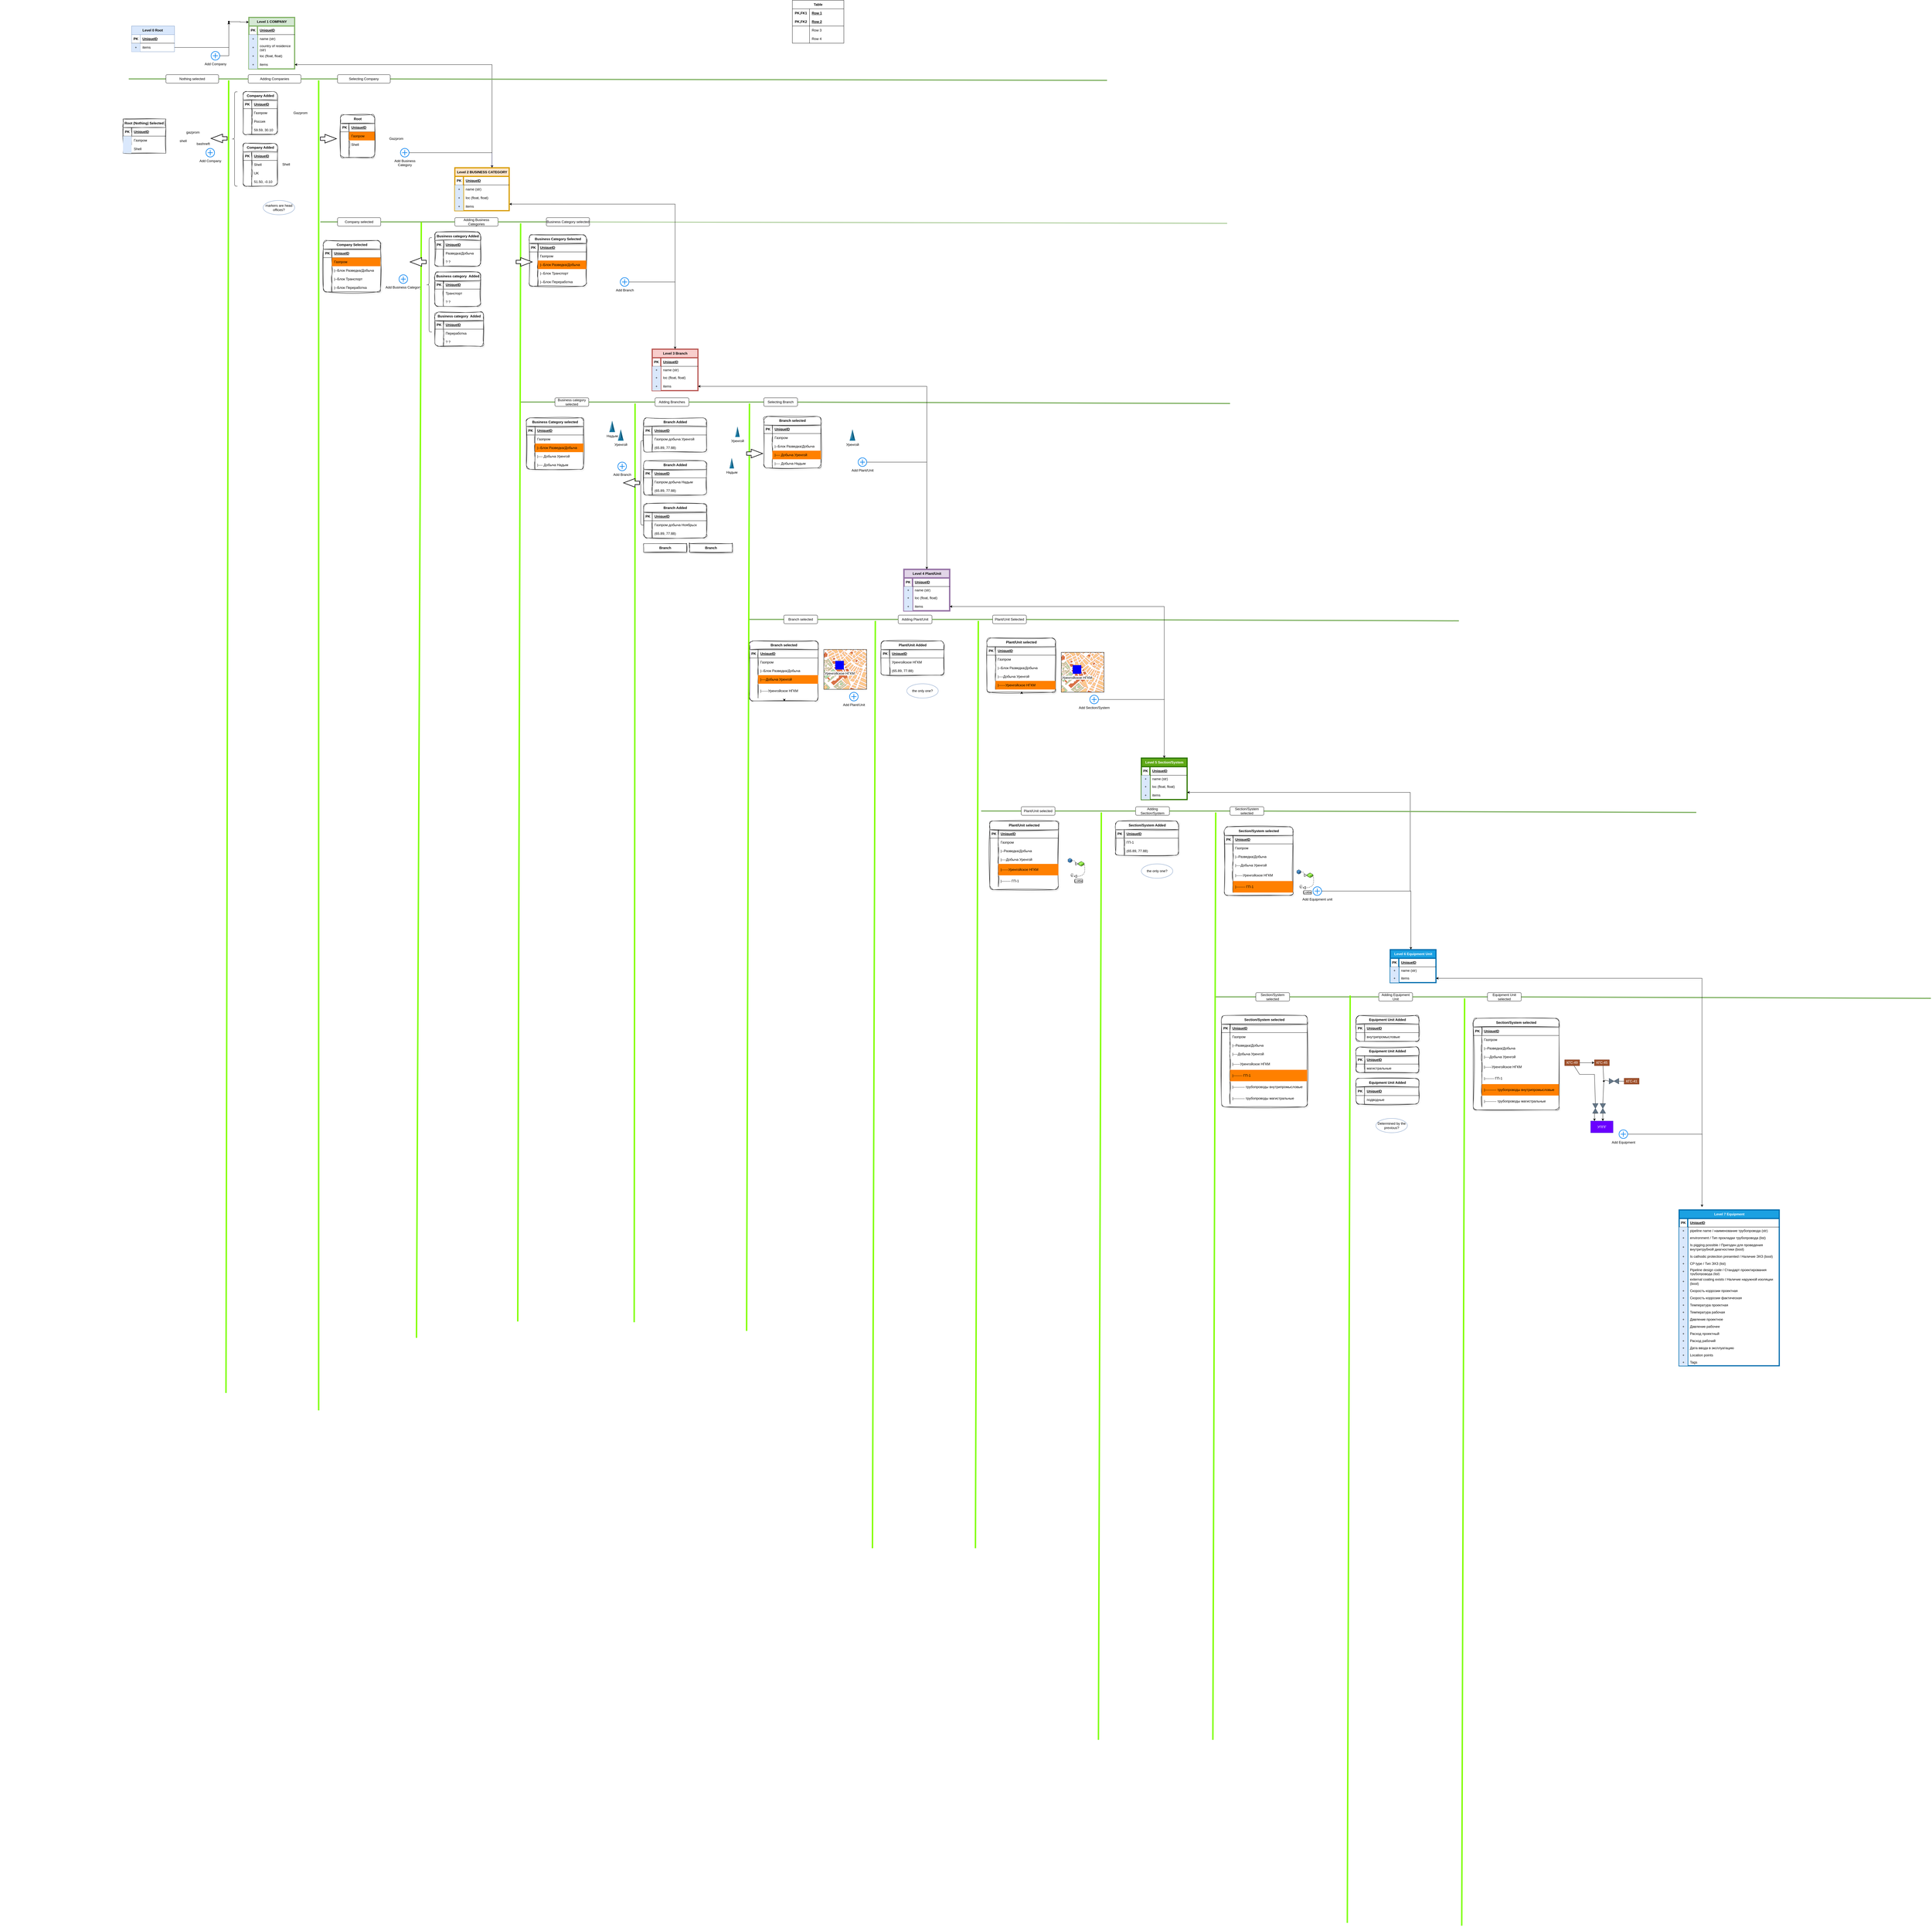 <mxfile version="22.1.3" type="github">
  <diagram name="Page-1" id="aqQ_JzSVHnZv752oh7Z9">
    <mxGraphModel dx="3095" dy="1604" grid="1" gridSize="10" guides="1" tooltips="1" connect="1" arrows="1" fold="1" page="1" pageScale="1" pageWidth="2000" pageHeight="1000" math="0" shadow="0">
      <root>
        <mxCell id="0" />
        <mxCell id="1" parent="0" />
        <mxCell id="uT3RkF_sZIn2MeP9vfRN-627" value="" style="verticalLabelPosition=bottom;shadow=0;dashed=0;align=center;html=1;verticalAlign=top;strokeWidth=1;shape=mxgraph.mockup.misc.map;" vertex="1" parent="1">
          <mxGeometry x="3070" y="2110" width="150" height="140" as="geometry" />
        </mxCell>
        <mxCell id="uT3RkF_sZIn2MeP9vfRN-2" value="" style="verticalLabelPosition=bottom;shadow=0;dashed=0;align=center;html=1;verticalAlign=top;strokeWidth=1;shape=mxgraph.mockup.misc.map;" vertex="1" parent="1">
          <mxGeometry x="2240" y="2100" width="150" height="140" as="geometry" />
        </mxCell>
        <mxCell id="uT3RkF_sZIn2MeP9vfRN-5" value="Level 1 COMPANY" style="shape=table;startSize=30;container=1;collapsible=1;childLayout=tableLayout;fixedRows=1;rowLines=0;fontStyle=1;align=center;resizeLast=1;html=1;fillColor=#d5e8d4;strokeColor=#82b366;strokeWidth=4;" vertex="1" parent="1">
          <mxGeometry x="230" y="-110" width="160" height="180" as="geometry" />
        </mxCell>
        <mxCell id="uT3RkF_sZIn2MeP9vfRN-6" value="" style="shape=tableRow;horizontal=0;startSize=0;swimlaneHead=0;swimlaneBody=0;fillColor=none;collapsible=0;dropTarget=0;points=[[0,0.5],[1,0.5]];portConstraint=eastwest;top=0;left=0;right=0;bottom=1;" vertex="1" parent="uT3RkF_sZIn2MeP9vfRN-5">
          <mxGeometry y="30" width="160" height="30" as="geometry" />
        </mxCell>
        <mxCell id="uT3RkF_sZIn2MeP9vfRN-7" value="PK" style="shape=partialRectangle;connectable=0;fillColor=none;top=0;left=0;bottom=0;right=0;fontStyle=1;overflow=hidden;whiteSpace=wrap;html=1;" vertex="1" parent="uT3RkF_sZIn2MeP9vfRN-6">
          <mxGeometry width="30" height="30" as="geometry">
            <mxRectangle width="30" height="30" as="alternateBounds" />
          </mxGeometry>
        </mxCell>
        <mxCell id="uT3RkF_sZIn2MeP9vfRN-8" value="UniqueID" style="shape=partialRectangle;connectable=0;fillColor=none;top=0;left=0;bottom=0;right=0;align=left;spacingLeft=6;fontStyle=5;overflow=hidden;whiteSpace=wrap;html=1;" vertex="1" parent="uT3RkF_sZIn2MeP9vfRN-6">
          <mxGeometry x="30" width="130" height="30" as="geometry">
            <mxRectangle width="130" height="30" as="alternateBounds" />
          </mxGeometry>
        </mxCell>
        <mxCell id="uT3RkF_sZIn2MeP9vfRN-9" value="" style="shape=tableRow;horizontal=0;startSize=0;swimlaneHead=0;swimlaneBody=0;fillColor=none;collapsible=0;dropTarget=0;points=[[0,0.5],[1,0.5]];portConstraint=eastwest;top=0;left=0;right=0;bottom=0;" vertex="1" parent="uT3RkF_sZIn2MeP9vfRN-5">
          <mxGeometry y="60" width="160" height="30" as="geometry" />
        </mxCell>
        <mxCell id="uT3RkF_sZIn2MeP9vfRN-10" value="+" style="shape=partialRectangle;connectable=0;fillColor=#dae8fc;top=0;left=0;bottom=0;right=0;editable=1;overflow=hidden;whiteSpace=wrap;html=1;strokeColor=#6c8ebf;" vertex="1" parent="uT3RkF_sZIn2MeP9vfRN-9">
          <mxGeometry width="30" height="30" as="geometry">
            <mxRectangle width="30" height="30" as="alternateBounds" />
          </mxGeometry>
        </mxCell>
        <mxCell id="uT3RkF_sZIn2MeP9vfRN-11" value="name (str)" style="shape=partialRectangle;connectable=0;fillColor=none;top=0;left=0;bottom=0;right=0;align=left;spacingLeft=6;overflow=hidden;whiteSpace=wrap;html=1;strokeColor=#6c8ebf;" vertex="1" parent="uT3RkF_sZIn2MeP9vfRN-9">
          <mxGeometry x="30" width="130" height="30" as="geometry">
            <mxRectangle width="130" height="30" as="alternateBounds" />
          </mxGeometry>
        </mxCell>
        <mxCell id="uT3RkF_sZIn2MeP9vfRN-15" value="" style="shape=tableRow;horizontal=0;startSize=0;swimlaneHead=0;swimlaneBody=0;fillColor=none;collapsible=0;dropTarget=0;points=[[0,0.5],[1,0.5]];portConstraint=eastwest;top=0;left=0;right=0;bottom=0;" vertex="1" parent="uT3RkF_sZIn2MeP9vfRN-5">
          <mxGeometry y="90" width="160" height="30" as="geometry" />
        </mxCell>
        <mxCell id="uT3RkF_sZIn2MeP9vfRN-16" value="+" style="shape=partialRectangle;connectable=0;fillColor=#dae8fc;top=0;left=0;bottom=0;right=0;editable=1;overflow=hidden;whiteSpace=wrap;html=1;strokeColor=#6c8ebf;" vertex="1" parent="uT3RkF_sZIn2MeP9vfRN-15">
          <mxGeometry width="30" height="30" as="geometry">
            <mxRectangle width="30" height="30" as="alternateBounds" />
          </mxGeometry>
        </mxCell>
        <mxCell id="uT3RkF_sZIn2MeP9vfRN-17" value="country of residence (str)" style="shape=partialRectangle;connectable=0;fillColor=none;top=0;left=0;bottom=0;right=0;align=left;spacingLeft=6;overflow=hidden;whiteSpace=wrap;html=1;strokeColor=#6c8ebf;" vertex="1" parent="uT3RkF_sZIn2MeP9vfRN-15">
          <mxGeometry x="30" width="130" height="30" as="geometry">
            <mxRectangle width="130" height="30" as="alternateBounds" />
          </mxGeometry>
        </mxCell>
        <mxCell id="uT3RkF_sZIn2MeP9vfRN-12" value="" style="shape=tableRow;horizontal=0;startSize=0;swimlaneHead=0;swimlaneBody=0;fillColor=none;collapsible=0;dropTarget=0;points=[[0,0.5],[1,0.5]];portConstraint=eastwest;top=0;left=0;right=0;bottom=0;" vertex="1" parent="uT3RkF_sZIn2MeP9vfRN-5">
          <mxGeometry y="120" width="160" height="30" as="geometry" />
        </mxCell>
        <mxCell id="uT3RkF_sZIn2MeP9vfRN-13" value="+" style="shape=partialRectangle;connectable=0;fillColor=#dae8fc;top=0;left=0;bottom=0;right=0;editable=1;overflow=hidden;whiteSpace=wrap;html=1;strokeColor=#6c8ebf;" vertex="1" parent="uT3RkF_sZIn2MeP9vfRN-12">
          <mxGeometry width="30" height="30" as="geometry">
            <mxRectangle width="30" height="30" as="alternateBounds" />
          </mxGeometry>
        </mxCell>
        <mxCell id="uT3RkF_sZIn2MeP9vfRN-14" value="loc (float, float)" style="shape=partialRectangle;connectable=0;fillColor=none;top=0;left=0;bottom=0;right=0;align=left;spacingLeft=6;overflow=hidden;whiteSpace=wrap;html=1;strokeColor=#6c8ebf;" vertex="1" parent="uT3RkF_sZIn2MeP9vfRN-12">
          <mxGeometry x="30" width="130" height="30" as="geometry">
            <mxRectangle width="130" height="30" as="alternateBounds" />
          </mxGeometry>
        </mxCell>
        <mxCell id="uT3RkF_sZIn2MeP9vfRN-65" value="" style="shape=tableRow;horizontal=0;startSize=0;swimlaneHead=0;swimlaneBody=0;fillColor=none;collapsible=0;dropTarget=0;points=[[0,0.5],[1,0.5]];portConstraint=eastwest;top=0;left=0;right=0;bottom=0;" vertex="1" parent="uT3RkF_sZIn2MeP9vfRN-5">
          <mxGeometry y="150" width="160" height="30" as="geometry" />
        </mxCell>
        <mxCell id="uT3RkF_sZIn2MeP9vfRN-66" value="+" style="shape=partialRectangle;connectable=0;fillColor=#dae8fc;top=0;left=0;bottom=0;right=0;editable=1;overflow=hidden;whiteSpace=wrap;html=1;strokeColor=#6c8ebf;" vertex="1" parent="uT3RkF_sZIn2MeP9vfRN-65">
          <mxGeometry width="30" height="30" as="geometry">
            <mxRectangle width="30" height="30" as="alternateBounds" />
          </mxGeometry>
        </mxCell>
        <mxCell id="uT3RkF_sZIn2MeP9vfRN-67" value="items" style="shape=partialRectangle;connectable=0;fillColor=none;top=0;left=0;bottom=0;right=0;align=left;spacingLeft=6;overflow=hidden;whiteSpace=wrap;html=1;strokeColor=#6c8ebf;" vertex="1" parent="uT3RkF_sZIn2MeP9vfRN-65">
          <mxGeometry x="30" width="130" height="30" as="geometry">
            <mxRectangle width="130" height="30" as="alternateBounds" />
          </mxGeometry>
        </mxCell>
        <mxCell id="uT3RkF_sZIn2MeP9vfRN-18" value="Table" style="shape=table;startSize=30;container=1;collapsible=1;childLayout=tableLayout;fixedRows=1;rowLines=0;fontStyle=1;align=center;resizeLast=1;html=1;whiteSpace=wrap;" vertex="1" parent="1">
          <mxGeometry x="2130" y="-170" width="180" height="150" as="geometry" />
        </mxCell>
        <mxCell id="uT3RkF_sZIn2MeP9vfRN-19" value="" style="shape=tableRow;horizontal=0;startSize=0;swimlaneHead=0;swimlaneBody=0;fillColor=none;collapsible=0;dropTarget=0;points=[[0,0.5],[1,0.5]];portConstraint=eastwest;top=0;left=0;right=0;bottom=0;html=1;" vertex="1" parent="uT3RkF_sZIn2MeP9vfRN-18">
          <mxGeometry y="30" width="180" height="30" as="geometry" />
        </mxCell>
        <mxCell id="uT3RkF_sZIn2MeP9vfRN-20" value="PK,FK1" style="shape=partialRectangle;connectable=0;fillColor=none;top=0;left=0;bottom=0;right=0;fontStyle=1;overflow=hidden;html=1;whiteSpace=wrap;" vertex="1" parent="uT3RkF_sZIn2MeP9vfRN-19">
          <mxGeometry width="60" height="30" as="geometry">
            <mxRectangle width="60" height="30" as="alternateBounds" />
          </mxGeometry>
        </mxCell>
        <mxCell id="uT3RkF_sZIn2MeP9vfRN-21" value="Row 1" style="shape=partialRectangle;connectable=0;fillColor=none;top=0;left=0;bottom=0;right=0;align=left;spacingLeft=6;fontStyle=5;overflow=hidden;html=1;whiteSpace=wrap;" vertex="1" parent="uT3RkF_sZIn2MeP9vfRN-19">
          <mxGeometry x="60" width="120" height="30" as="geometry">
            <mxRectangle width="120" height="30" as="alternateBounds" />
          </mxGeometry>
        </mxCell>
        <mxCell id="uT3RkF_sZIn2MeP9vfRN-22" value="" style="shape=tableRow;horizontal=0;startSize=0;swimlaneHead=0;swimlaneBody=0;fillColor=none;collapsible=0;dropTarget=0;points=[[0,0.5],[1,0.5]];portConstraint=eastwest;top=0;left=0;right=0;bottom=1;html=1;" vertex="1" parent="uT3RkF_sZIn2MeP9vfRN-18">
          <mxGeometry y="60" width="180" height="30" as="geometry" />
        </mxCell>
        <mxCell id="uT3RkF_sZIn2MeP9vfRN-23" value="PK,FK2" style="shape=partialRectangle;connectable=0;fillColor=none;top=0;left=0;bottom=0;right=0;fontStyle=1;overflow=hidden;html=1;whiteSpace=wrap;" vertex="1" parent="uT3RkF_sZIn2MeP9vfRN-22">
          <mxGeometry width="60" height="30" as="geometry">
            <mxRectangle width="60" height="30" as="alternateBounds" />
          </mxGeometry>
        </mxCell>
        <mxCell id="uT3RkF_sZIn2MeP9vfRN-24" value="Row 2" style="shape=partialRectangle;connectable=0;fillColor=none;top=0;left=0;bottom=0;right=0;align=left;spacingLeft=6;fontStyle=5;overflow=hidden;html=1;whiteSpace=wrap;" vertex="1" parent="uT3RkF_sZIn2MeP9vfRN-22">
          <mxGeometry x="60" width="120" height="30" as="geometry">
            <mxRectangle width="120" height="30" as="alternateBounds" />
          </mxGeometry>
        </mxCell>
        <mxCell id="uT3RkF_sZIn2MeP9vfRN-25" value="" style="shape=tableRow;horizontal=0;startSize=0;swimlaneHead=0;swimlaneBody=0;fillColor=none;collapsible=0;dropTarget=0;points=[[0,0.5],[1,0.5]];portConstraint=eastwest;top=0;left=0;right=0;bottom=0;html=1;" vertex="1" parent="uT3RkF_sZIn2MeP9vfRN-18">
          <mxGeometry y="90" width="180" height="30" as="geometry" />
        </mxCell>
        <mxCell id="uT3RkF_sZIn2MeP9vfRN-26" value="" style="shape=partialRectangle;connectable=0;fillColor=none;top=0;left=0;bottom=0;right=0;editable=1;overflow=hidden;html=1;whiteSpace=wrap;" vertex="1" parent="uT3RkF_sZIn2MeP9vfRN-25">
          <mxGeometry width="60" height="30" as="geometry">
            <mxRectangle width="60" height="30" as="alternateBounds" />
          </mxGeometry>
        </mxCell>
        <mxCell id="uT3RkF_sZIn2MeP9vfRN-27" value="Row 3" style="shape=partialRectangle;connectable=0;fillColor=none;top=0;left=0;bottom=0;right=0;align=left;spacingLeft=6;overflow=hidden;html=1;whiteSpace=wrap;" vertex="1" parent="uT3RkF_sZIn2MeP9vfRN-25">
          <mxGeometry x="60" width="120" height="30" as="geometry">
            <mxRectangle width="120" height="30" as="alternateBounds" />
          </mxGeometry>
        </mxCell>
        <mxCell id="uT3RkF_sZIn2MeP9vfRN-28" value="" style="shape=tableRow;horizontal=0;startSize=0;swimlaneHead=0;swimlaneBody=0;fillColor=none;collapsible=0;dropTarget=0;points=[[0,0.5],[1,0.5]];portConstraint=eastwest;top=0;left=0;right=0;bottom=0;html=1;" vertex="1" parent="uT3RkF_sZIn2MeP9vfRN-18">
          <mxGeometry y="120" width="180" height="30" as="geometry" />
        </mxCell>
        <mxCell id="uT3RkF_sZIn2MeP9vfRN-29" value="" style="shape=partialRectangle;connectable=0;fillColor=none;top=0;left=0;bottom=0;right=0;editable=1;overflow=hidden;html=1;whiteSpace=wrap;" vertex="1" parent="uT3RkF_sZIn2MeP9vfRN-28">
          <mxGeometry width="60" height="30" as="geometry">
            <mxRectangle width="60" height="30" as="alternateBounds" />
          </mxGeometry>
        </mxCell>
        <mxCell id="uT3RkF_sZIn2MeP9vfRN-30" value="Row 4" style="shape=partialRectangle;connectable=0;fillColor=none;top=0;left=0;bottom=0;right=0;align=left;spacingLeft=6;overflow=hidden;html=1;whiteSpace=wrap;" vertex="1" parent="uT3RkF_sZIn2MeP9vfRN-28">
          <mxGeometry x="60" width="120" height="30" as="geometry">
            <mxRectangle width="120" height="30" as="alternateBounds" />
          </mxGeometry>
        </mxCell>
        <mxCell id="uT3RkF_sZIn2MeP9vfRN-36" value="Company Added" style="shape=table;startSize=30;container=1;collapsible=1;childLayout=tableLayout;fixedRows=1;rowLines=0;fontStyle=1;align=center;resizeLast=1;html=1;sketch=1;curveFitting=1;jiggle=2;shadow=1;rounded=1;" vertex="1" parent="1">
          <mxGeometry x="210" y="149" width="120" height="150" as="geometry" />
        </mxCell>
        <mxCell id="uT3RkF_sZIn2MeP9vfRN-37" value="" style="shape=tableRow;horizontal=0;startSize=0;swimlaneHead=0;swimlaneBody=0;fillColor=none;collapsible=0;dropTarget=0;points=[[0,0.5],[1,0.5]];portConstraint=eastwest;top=0;left=0;right=0;bottom=1;" vertex="1" parent="uT3RkF_sZIn2MeP9vfRN-36">
          <mxGeometry y="30" width="120" height="30" as="geometry" />
        </mxCell>
        <mxCell id="uT3RkF_sZIn2MeP9vfRN-38" value="PK" style="shape=partialRectangle;connectable=0;fillColor=none;top=0;left=0;bottom=0;right=0;fontStyle=1;overflow=hidden;whiteSpace=wrap;html=1;" vertex="1" parent="uT3RkF_sZIn2MeP9vfRN-37">
          <mxGeometry width="30" height="30" as="geometry">
            <mxRectangle width="30" height="30" as="alternateBounds" />
          </mxGeometry>
        </mxCell>
        <mxCell id="uT3RkF_sZIn2MeP9vfRN-39" value="UniqueID" style="shape=partialRectangle;connectable=0;fillColor=none;top=0;left=0;bottom=0;right=0;align=left;spacingLeft=6;fontStyle=5;overflow=hidden;whiteSpace=wrap;html=1;" vertex="1" parent="uT3RkF_sZIn2MeP9vfRN-37">
          <mxGeometry x="30" width="90" height="30" as="geometry">
            <mxRectangle width="90" height="30" as="alternateBounds" />
          </mxGeometry>
        </mxCell>
        <mxCell id="uT3RkF_sZIn2MeP9vfRN-40" value="" style="shape=tableRow;horizontal=0;startSize=0;swimlaneHead=0;swimlaneBody=0;fillColor=none;collapsible=0;dropTarget=0;points=[[0,0.5],[1,0.5]];portConstraint=eastwest;top=0;left=0;right=0;bottom=0;" vertex="1" parent="uT3RkF_sZIn2MeP9vfRN-36">
          <mxGeometry y="60" width="120" height="30" as="geometry" />
        </mxCell>
        <mxCell id="uT3RkF_sZIn2MeP9vfRN-41" value="" style="shape=partialRectangle;connectable=0;fillColor=none;top=0;left=0;bottom=0;right=0;editable=1;overflow=hidden;whiteSpace=wrap;html=1;" vertex="1" parent="uT3RkF_sZIn2MeP9vfRN-40">
          <mxGeometry width="30" height="30" as="geometry">
            <mxRectangle width="30" height="30" as="alternateBounds" />
          </mxGeometry>
        </mxCell>
        <mxCell id="uT3RkF_sZIn2MeP9vfRN-42" value="Газпром" style="shape=partialRectangle;connectable=0;fillColor=none;top=0;left=0;bottom=0;right=0;align=left;spacingLeft=6;overflow=hidden;whiteSpace=wrap;html=1;" vertex="1" parent="uT3RkF_sZIn2MeP9vfRN-40">
          <mxGeometry x="30" width="90" height="30" as="geometry">
            <mxRectangle width="90" height="30" as="alternateBounds" />
          </mxGeometry>
        </mxCell>
        <mxCell id="uT3RkF_sZIn2MeP9vfRN-43" value="" style="shape=tableRow;horizontal=0;startSize=0;swimlaneHead=0;swimlaneBody=0;fillColor=none;collapsible=0;dropTarget=0;points=[[0,0.5],[1,0.5]];portConstraint=eastwest;top=0;left=0;right=0;bottom=0;" vertex="1" parent="uT3RkF_sZIn2MeP9vfRN-36">
          <mxGeometry y="90" width="120" height="30" as="geometry" />
        </mxCell>
        <mxCell id="uT3RkF_sZIn2MeP9vfRN-44" value="" style="shape=partialRectangle;connectable=0;fillColor=none;top=0;left=0;bottom=0;right=0;editable=1;overflow=hidden;whiteSpace=wrap;html=1;" vertex="1" parent="uT3RkF_sZIn2MeP9vfRN-43">
          <mxGeometry width="30" height="30" as="geometry">
            <mxRectangle width="30" height="30" as="alternateBounds" />
          </mxGeometry>
        </mxCell>
        <mxCell id="uT3RkF_sZIn2MeP9vfRN-45" value="Россия" style="shape=partialRectangle;connectable=0;fillColor=none;top=0;left=0;bottom=0;right=0;align=left;spacingLeft=6;overflow=hidden;whiteSpace=wrap;html=1;" vertex="1" parent="uT3RkF_sZIn2MeP9vfRN-43">
          <mxGeometry x="30" width="90" height="30" as="geometry">
            <mxRectangle width="90" height="30" as="alternateBounds" />
          </mxGeometry>
        </mxCell>
        <mxCell id="uT3RkF_sZIn2MeP9vfRN-46" value="" style="shape=tableRow;horizontal=0;startSize=0;swimlaneHead=0;swimlaneBody=0;fillColor=none;collapsible=0;dropTarget=0;points=[[0,0.5],[1,0.5]];portConstraint=eastwest;top=0;left=0;right=0;bottom=0;" vertex="1" parent="uT3RkF_sZIn2MeP9vfRN-36">
          <mxGeometry y="120" width="120" height="30" as="geometry" />
        </mxCell>
        <mxCell id="uT3RkF_sZIn2MeP9vfRN-47" value="" style="shape=partialRectangle;connectable=0;fillColor=none;top=0;left=0;bottom=0;right=0;editable=1;overflow=hidden;whiteSpace=wrap;html=1;" vertex="1" parent="uT3RkF_sZIn2MeP9vfRN-46">
          <mxGeometry width="30" height="30" as="geometry">
            <mxRectangle width="30" height="30" as="alternateBounds" />
          </mxGeometry>
        </mxCell>
        <mxCell id="uT3RkF_sZIn2MeP9vfRN-48" value="59.59, 30.10" style="shape=partialRectangle;connectable=0;fillColor=none;top=0;left=0;bottom=0;right=0;align=left;spacingLeft=6;overflow=hidden;whiteSpace=wrap;html=1;" vertex="1" parent="uT3RkF_sZIn2MeP9vfRN-46">
          <mxGeometry x="30" width="90" height="30" as="geometry">
            <mxRectangle width="90" height="30" as="alternateBounds" />
          </mxGeometry>
        </mxCell>
        <mxCell id="uT3RkF_sZIn2MeP9vfRN-49" value="Level 2 BUSINESS CATEGORY" style="shape=table;startSize=30;container=1;collapsible=1;childLayout=tableLayout;fixedRows=1;rowLines=0;fontStyle=1;align=center;resizeLast=1;html=1;fillColor=#ffe6cc;strokeColor=#d79b00;strokeWidth=4;" vertex="1" parent="1">
          <mxGeometry x="950" y="415.75" width="190" height="150" as="geometry" />
        </mxCell>
        <mxCell id="uT3RkF_sZIn2MeP9vfRN-50" value="" style="shape=tableRow;horizontal=0;startSize=0;swimlaneHead=0;swimlaneBody=0;fillColor=none;collapsible=0;dropTarget=0;points=[[0,0.5],[1,0.5]];portConstraint=eastwest;top=0;left=0;right=0;bottom=1;" vertex="1" parent="uT3RkF_sZIn2MeP9vfRN-49">
          <mxGeometry y="30" width="190" height="30" as="geometry" />
        </mxCell>
        <mxCell id="uT3RkF_sZIn2MeP9vfRN-51" value="PK" style="shape=partialRectangle;connectable=0;fillColor=none;top=0;left=0;bottom=0;right=0;fontStyle=1;overflow=hidden;whiteSpace=wrap;html=1;" vertex="1" parent="uT3RkF_sZIn2MeP9vfRN-50">
          <mxGeometry width="30" height="30" as="geometry">
            <mxRectangle width="30" height="30" as="alternateBounds" />
          </mxGeometry>
        </mxCell>
        <mxCell id="uT3RkF_sZIn2MeP9vfRN-52" value="UniqueID" style="shape=partialRectangle;connectable=0;fillColor=none;top=0;left=0;bottom=0;right=0;align=left;spacingLeft=6;fontStyle=5;overflow=hidden;whiteSpace=wrap;html=1;" vertex="1" parent="uT3RkF_sZIn2MeP9vfRN-50">
          <mxGeometry x="30" width="160" height="30" as="geometry">
            <mxRectangle width="160" height="30" as="alternateBounds" />
          </mxGeometry>
        </mxCell>
        <mxCell id="uT3RkF_sZIn2MeP9vfRN-53" value="" style="shape=tableRow;horizontal=0;startSize=0;swimlaneHead=0;swimlaneBody=0;fillColor=none;collapsible=0;dropTarget=0;points=[[0,0.5],[1,0.5]];portConstraint=eastwest;top=0;left=0;right=0;bottom=0;" vertex="1" parent="uT3RkF_sZIn2MeP9vfRN-49">
          <mxGeometry y="60" width="190" height="30" as="geometry" />
        </mxCell>
        <mxCell id="uT3RkF_sZIn2MeP9vfRN-54" value="+" style="shape=partialRectangle;connectable=0;fillColor=#dae8fc;top=0;left=0;bottom=0;right=0;editable=1;overflow=hidden;whiteSpace=wrap;html=1;strokeColor=#6c8ebf;" vertex="1" parent="uT3RkF_sZIn2MeP9vfRN-53">
          <mxGeometry width="30" height="30" as="geometry">
            <mxRectangle width="30" height="30" as="alternateBounds" />
          </mxGeometry>
        </mxCell>
        <mxCell id="uT3RkF_sZIn2MeP9vfRN-55" value="name (str)" style="shape=partialRectangle;connectable=0;fillColor=none;top=0;left=0;bottom=0;right=0;align=left;spacingLeft=6;overflow=hidden;whiteSpace=wrap;html=1;strokeColor=#6c8ebf;" vertex="1" parent="uT3RkF_sZIn2MeP9vfRN-53">
          <mxGeometry x="30" width="160" height="30" as="geometry">
            <mxRectangle width="160" height="30" as="alternateBounds" />
          </mxGeometry>
        </mxCell>
        <mxCell id="uT3RkF_sZIn2MeP9vfRN-59" value="" style="shape=tableRow;horizontal=0;startSize=0;swimlaneHead=0;swimlaneBody=0;fillColor=none;collapsible=0;dropTarget=0;points=[[0,0.5],[1,0.5]];portConstraint=eastwest;top=0;left=0;right=0;bottom=0;" vertex="1" parent="uT3RkF_sZIn2MeP9vfRN-49">
          <mxGeometry y="90" width="190" height="30" as="geometry" />
        </mxCell>
        <mxCell id="uT3RkF_sZIn2MeP9vfRN-60" value="+" style="shape=partialRectangle;connectable=0;fillColor=#dae8fc;top=0;left=0;bottom=0;right=0;editable=1;overflow=hidden;whiteSpace=wrap;html=1;strokeColor=#6c8ebf;" vertex="1" parent="uT3RkF_sZIn2MeP9vfRN-59">
          <mxGeometry width="30" height="30" as="geometry">
            <mxRectangle width="30" height="30" as="alternateBounds" />
          </mxGeometry>
        </mxCell>
        <mxCell id="uT3RkF_sZIn2MeP9vfRN-61" value="loc (float, float)" style="shape=partialRectangle;connectable=0;fillColor=none;top=0;left=0;bottom=0;right=0;align=left;spacingLeft=6;overflow=hidden;whiteSpace=wrap;html=1;strokeColor=#6c8ebf;" vertex="1" parent="uT3RkF_sZIn2MeP9vfRN-59">
          <mxGeometry x="30" width="160" height="30" as="geometry">
            <mxRectangle width="160" height="30" as="alternateBounds" />
          </mxGeometry>
        </mxCell>
        <mxCell id="uT3RkF_sZIn2MeP9vfRN-69" value="" style="shape=tableRow;horizontal=0;startSize=0;swimlaneHead=0;swimlaneBody=0;fillColor=none;collapsible=0;dropTarget=0;points=[[0,0.5],[1,0.5]];portConstraint=eastwest;top=0;left=0;right=0;bottom=0;" vertex="1" parent="uT3RkF_sZIn2MeP9vfRN-49">
          <mxGeometry y="120" width="190" height="30" as="geometry" />
        </mxCell>
        <mxCell id="uT3RkF_sZIn2MeP9vfRN-70" value="+" style="shape=partialRectangle;connectable=0;fillColor=#dae8fc;top=0;left=0;bottom=0;right=0;editable=1;overflow=hidden;whiteSpace=wrap;html=1;strokeColor=#6c8ebf;" vertex="1" parent="uT3RkF_sZIn2MeP9vfRN-69">
          <mxGeometry width="30" height="30" as="geometry">
            <mxRectangle width="30" height="30" as="alternateBounds" />
          </mxGeometry>
        </mxCell>
        <mxCell id="uT3RkF_sZIn2MeP9vfRN-71" value="items" style="shape=partialRectangle;connectable=0;fillColor=none;top=0;left=0;bottom=0;right=0;align=left;spacingLeft=6;overflow=hidden;whiteSpace=wrap;html=1;strokeColor=#6c8ebf;" vertex="1" parent="uT3RkF_sZIn2MeP9vfRN-69">
          <mxGeometry x="30" width="160" height="30" as="geometry">
            <mxRectangle width="160" height="30" as="alternateBounds" />
          </mxGeometry>
        </mxCell>
        <mxCell id="uT3RkF_sZIn2MeP9vfRN-72" value="Business category Added" style="shape=table;startSize=30;container=1;collapsible=1;childLayout=tableLayout;fixedRows=1;rowLines=0;fontStyle=1;align=center;resizeLast=1;html=1;sketch=1;curveFitting=1;jiggle=2;shadow=1;rounded=1;fillColor=none;" vertex="1" parent="1">
          <mxGeometry x="880" y="640" width="160" height="120" as="geometry">
            <mxRectangle x="590" y="50" width="150" height="30" as="alternateBounds" />
          </mxGeometry>
        </mxCell>
        <mxCell id="uT3RkF_sZIn2MeP9vfRN-73" value="" style="shape=tableRow;horizontal=0;startSize=0;swimlaneHead=0;swimlaneBody=0;fillColor=none;collapsible=0;dropTarget=0;points=[[0,0.5],[1,0.5]];portConstraint=eastwest;top=0;left=0;right=0;bottom=1;" vertex="1" parent="uT3RkF_sZIn2MeP9vfRN-72">
          <mxGeometry y="30" width="160" height="30" as="geometry" />
        </mxCell>
        <mxCell id="uT3RkF_sZIn2MeP9vfRN-74" value="PK" style="shape=partialRectangle;connectable=0;fillColor=none;top=0;left=0;bottom=0;right=0;fontStyle=1;overflow=hidden;whiteSpace=wrap;html=1;" vertex="1" parent="uT3RkF_sZIn2MeP9vfRN-73">
          <mxGeometry width="30" height="30" as="geometry">
            <mxRectangle width="30" height="30" as="alternateBounds" />
          </mxGeometry>
        </mxCell>
        <mxCell id="uT3RkF_sZIn2MeP9vfRN-75" value="UniqueID" style="shape=partialRectangle;connectable=0;fillColor=none;top=0;left=0;bottom=0;right=0;align=left;spacingLeft=6;fontStyle=5;overflow=hidden;whiteSpace=wrap;html=1;" vertex="1" parent="uT3RkF_sZIn2MeP9vfRN-73">
          <mxGeometry x="30" width="130" height="30" as="geometry">
            <mxRectangle width="130" height="30" as="alternateBounds" />
          </mxGeometry>
        </mxCell>
        <mxCell id="uT3RkF_sZIn2MeP9vfRN-76" value="" style="shape=tableRow;horizontal=0;startSize=0;swimlaneHead=0;swimlaneBody=0;fillColor=none;collapsible=0;dropTarget=0;points=[[0,0.5],[1,0.5]];portConstraint=eastwest;top=0;left=0;right=0;bottom=0;" vertex="1" parent="uT3RkF_sZIn2MeP9vfRN-72">
          <mxGeometry y="60" width="160" height="30" as="geometry" />
        </mxCell>
        <mxCell id="uT3RkF_sZIn2MeP9vfRN-77" value="" style="shape=partialRectangle;connectable=0;fillColor=none;top=0;left=0;bottom=0;right=0;editable=1;overflow=hidden;whiteSpace=wrap;html=1;" vertex="1" parent="uT3RkF_sZIn2MeP9vfRN-76">
          <mxGeometry width="30" height="30" as="geometry">
            <mxRectangle width="30" height="30" as="alternateBounds" />
          </mxGeometry>
        </mxCell>
        <mxCell id="uT3RkF_sZIn2MeP9vfRN-78" value="Разведка/Добыча" style="shape=partialRectangle;connectable=0;fillColor=none;top=0;left=0;bottom=0;right=0;align=left;spacingLeft=6;overflow=hidden;whiteSpace=wrap;html=1;" vertex="1" parent="uT3RkF_sZIn2MeP9vfRN-76">
          <mxGeometry x="30" width="130" height="30" as="geometry">
            <mxRectangle width="130" height="30" as="alternateBounds" />
          </mxGeometry>
        </mxCell>
        <mxCell id="uT3RkF_sZIn2MeP9vfRN-82" value="" style="shape=tableRow;horizontal=0;startSize=0;swimlaneHead=0;swimlaneBody=0;fillColor=none;collapsible=0;dropTarget=0;points=[[0,0.5],[1,0.5]];portConstraint=eastwest;top=0;left=0;right=0;bottom=0;" vertex="1" parent="uT3RkF_sZIn2MeP9vfRN-72">
          <mxGeometry y="90" width="160" height="30" as="geometry" />
        </mxCell>
        <mxCell id="uT3RkF_sZIn2MeP9vfRN-83" value="" style="shape=partialRectangle;connectable=0;fillColor=none;top=0;left=0;bottom=0;right=0;editable=1;overflow=hidden;whiteSpace=wrap;html=1;" vertex="1" parent="uT3RkF_sZIn2MeP9vfRN-82">
          <mxGeometry width="30" height="30" as="geometry">
            <mxRectangle width="30" height="30" as="alternateBounds" />
          </mxGeometry>
        </mxCell>
        <mxCell id="uT3RkF_sZIn2MeP9vfRN-84" value="? ?" style="shape=partialRectangle;connectable=0;fillColor=none;top=0;left=0;bottom=0;right=0;align=left;spacingLeft=6;overflow=hidden;whiteSpace=wrap;html=1;" vertex="1" parent="uT3RkF_sZIn2MeP9vfRN-82">
          <mxGeometry x="30" width="130" height="30" as="geometry">
            <mxRectangle width="130" height="30" as="alternateBounds" />
          </mxGeometry>
        </mxCell>
        <mxCell id="uT3RkF_sZIn2MeP9vfRN-97" value="Business category&amp;nbsp;&amp;nbsp;Added" style="shape=table;startSize=30;container=1;collapsible=1;childLayout=tableLayout;fixedRows=1;rowLines=0;fontStyle=1;align=center;resizeLast=1;html=1;sketch=1;curveFitting=1;jiggle=2;shadow=1;rounded=1;" vertex="1" parent="1">
          <mxGeometry x="880" y="780" width="160" height="120" as="geometry">
            <mxRectangle x="590" y="50" width="150" height="30" as="alternateBounds" />
          </mxGeometry>
        </mxCell>
        <mxCell id="uT3RkF_sZIn2MeP9vfRN-98" value="" style="shape=tableRow;horizontal=0;startSize=0;swimlaneHead=0;swimlaneBody=0;fillColor=none;collapsible=0;dropTarget=0;points=[[0,0.5],[1,0.5]];portConstraint=eastwest;top=0;left=0;right=0;bottom=1;" vertex="1" parent="uT3RkF_sZIn2MeP9vfRN-97">
          <mxGeometry y="30" width="160" height="30" as="geometry" />
        </mxCell>
        <mxCell id="uT3RkF_sZIn2MeP9vfRN-99" value="PK" style="shape=partialRectangle;connectable=0;fillColor=none;top=0;left=0;bottom=0;right=0;fontStyle=1;overflow=hidden;whiteSpace=wrap;html=1;" vertex="1" parent="uT3RkF_sZIn2MeP9vfRN-98">
          <mxGeometry width="30" height="30" as="geometry">
            <mxRectangle width="30" height="30" as="alternateBounds" />
          </mxGeometry>
        </mxCell>
        <mxCell id="uT3RkF_sZIn2MeP9vfRN-100" value="UniqueID" style="shape=partialRectangle;connectable=0;fillColor=none;top=0;left=0;bottom=0;right=0;align=left;spacingLeft=6;fontStyle=5;overflow=hidden;whiteSpace=wrap;html=1;" vertex="1" parent="uT3RkF_sZIn2MeP9vfRN-98">
          <mxGeometry x="30" width="130" height="30" as="geometry">
            <mxRectangle width="130" height="30" as="alternateBounds" />
          </mxGeometry>
        </mxCell>
        <mxCell id="uT3RkF_sZIn2MeP9vfRN-101" value="" style="shape=tableRow;horizontal=0;startSize=0;swimlaneHead=0;swimlaneBody=0;fillColor=none;collapsible=0;dropTarget=0;points=[[0,0.5],[1,0.5]];portConstraint=eastwest;top=0;left=0;right=0;bottom=0;" vertex="1" parent="uT3RkF_sZIn2MeP9vfRN-97">
          <mxGeometry y="60" width="160" height="30" as="geometry" />
        </mxCell>
        <mxCell id="uT3RkF_sZIn2MeP9vfRN-102" value="" style="shape=partialRectangle;connectable=0;fillColor=none;top=0;left=0;bottom=0;right=0;editable=1;overflow=hidden;whiteSpace=wrap;html=1;" vertex="1" parent="uT3RkF_sZIn2MeP9vfRN-101">
          <mxGeometry width="30" height="30" as="geometry">
            <mxRectangle width="30" height="30" as="alternateBounds" />
          </mxGeometry>
        </mxCell>
        <mxCell id="uT3RkF_sZIn2MeP9vfRN-103" value="Транспорт" style="shape=partialRectangle;connectable=0;fillColor=none;top=0;left=0;bottom=0;right=0;align=left;spacingLeft=6;overflow=hidden;whiteSpace=wrap;html=1;" vertex="1" parent="uT3RkF_sZIn2MeP9vfRN-101">
          <mxGeometry x="30" width="130" height="30" as="geometry">
            <mxRectangle width="130" height="30" as="alternateBounds" />
          </mxGeometry>
        </mxCell>
        <mxCell id="uT3RkF_sZIn2MeP9vfRN-104" value="" style="shape=tableRow;horizontal=0;startSize=0;swimlaneHead=0;swimlaneBody=0;fillColor=none;collapsible=0;dropTarget=0;points=[[0,0.5],[1,0.5]];portConstraint=eastwest;top=0;left=0;right=0;bottom=0;" vertex="1" parent="uT3RkF_sZIn2MeP9vfRN-97">
          <mxGeometry y="90" width="160" height="30" as="geometry" />
        </mxCell>
        <mxCell id="uT3RkF_sZIn2MeP9vfRN-105" value="" style="shape=partialRectangle;connectable=0;fillColor=none;top=0;left=0;bottom=0;right=0;editable=1;overflow=hidden;whiteSpace=wrap;html=1;" vertex="1" parent="uT3RkF_sZIn2MeP9vfRN-104">
          <mxGeometry width="30" height="30" as="geometry">
            <mxRectangle width="30" height="30" as="alternateBounds" />
          </mxGeometry>
        </mxCell>
        <mxCell id="uT3RkF_sZIn2MeP9vfRN-106" value="? ?" style="shape=partialRectangle;connectable=0;fillColor=none;top=0;left=0;bottom=0;right=0;align=left;spacingLeft=6;overflow=hidden;whiteSpace=wrap;html=1;" vertex="1" parent="uT3RkF_sZIn2MeP9vfRN-104">
          <mxGeometry x="30" width="130" height="30" as="geometry">
            <mxRectangle width="130" height="30" as="alternateBounds" />
          </mxGeometry>
        </mxCell>
        <mxCell id="uT3RkF_sZIn2MeP9vfRN-107" value="Business category&amp;nbsp;&amp;nbsp;Added" style="shape=table;startSize=30;container=1;collapsible=1;childLayout=tableLayout;fixedRows=1;rowLines=0;fontStyle=1;align=center;resizeLast=1;html=1;sketch=1;curveFitting=1;jiggle=2;shadow=1;rounded=1;" vertex="1" parent="1">
          <mxGeometry x="880" y="920" width="170" height="120" as="geometry">
            <mxRectangle x="590" y="50" width="150" height="30" as="alternateBounds" />
          </mxGeometry>
        </mxCell>
        <mxCell id="uT3RkF_sZIn2MeP9vfRN-108" value="" style="shape=tableRow;horizontal=0;startSize=0;swimlaneHead=0;swimlaneBody=0;fillColor=none;collapsible=0;dropTarget=0;points=[[0,0.5],[1,0.5]];portConstraint=eastwest;top=0;left=0;right=0;bottom=1;" vertex="1" parent="uT3RkF_sZIn2MeP9vfRN-107">
          <mxGeometry y="30" width="170" height="30" as="geometry" />
        </mxCell>
        <mxCell id="uT3RkF_sZIn2MeP9vfRN-109" value="PK" style="shape=partialRectangle;connectable=0;fillColor=none;top=0;left=0;bottom=0;right=0;fontStyle=1;overflow=hidden;whiteSpace=wrap;html=1;" vertex="1" parent="uT3RkF_sZIn2MeP9vfRN-108">
          <mxGeometry width="30" height="30" as="geometry">
            <mxRectangle width="30" height="30" as="alternateBounds" />
          </mxGeometry>
        </mxCell>
        <mxCell id="uT3RkF_sZIn2MeP9vfRN-110" value="UniqueID" style="shape=partialRectangle;connectable=0;fillColor=none;top=0;left=0;bottom=0;right=0;align=left;spacingLeft=6;fontStyle=5;overflow=hidden;whiteSpace=wrap;html=1;" vertex="1" parent="uT3RkF_sZIn2MeP9vfRN-108">
          <mxGeometry x="30" width="140" height="30" as="geometry">
            <mxRectangle width="140" height="30" as="alternateBounds" />
          </mxGeometry>
        </mxCell>
        <mxCell id="uT3RkF_sZIn2MeP9vfRN-111" value="" style="shape=tableRow;horizontal=0;startSize=0;swimlaneHead=0;swimlaneBody=0;fillColor=none;collapsible=0;dropTarget=0;points=[[0,0.5],[1,0.5]];portConstraint=eastwest;top=0;left=0;right=0;bottom=0;" vertex="1" parent="uT3RkF_sZIn2MeP9vfRN-107">
          <mxGeometry y="60" width="170" height="30" as="geometry" />
        </mxCell>
        <mxCell id="uT3RkF_sZIn2MeP9vfRN-112" value="" style="shape=partialRectangle;connectable=0;fillColor=none;top=0;left=0;bottom=0;right=0;editable=1;overflow=hidden;whiteSpace=wrap;html=1;" vertex="1" parent="uT3RkF_sZIn2MeP9vfRN-111">
          <mxGeometry width="30" height="30" as="geometry">
            <mxRectangle width="30" height="30" as="alternateBounds" />
          </mxGeometry>
        </mxCell>
        <mxCell id="uT3RkF_sZIn2MeP9vfRN-113" value="Переработка" style="shape=partialRectangle;connectable=0;fillColor=none;top=0;left=0;bottom=0;right=0;align=left;spacingLeft=6;overflow=hidden;whiteSpace=wrap;html=1;" vertex="1" parent="uT3RkF_sZIn2MeP9vfRN-111">
          <mxGeometry x="30" width="140" height="30" as="geometry">
            <mxRectangle width="140" height="30" as="alternateBounds" />
          </mxGeometry>
        </mxCell>
        <mxCell id="uT3RkF_sZIn2MeP9vfRN-114" value="" style="shape=tableRow;horizontal=0;startSize=0;swimlaneHead=0;swimlaneBody=0;fillColor=none;collapsible=0;dropTarget=0;points=[[0,0.5],[1,0.5]];portConstraint=eastwest;top=0;left=0;right=0;bottom=0;" vertex="1" parent="uT3RkF_sZIn2MeP9vfRN-107">
          <mxGeometry y="90" width="170" height="30" as="geometry" />
        </mxCell>
        <mxCell id="uT3RkF_sZIn2MeP9vfRN-115" value="" style="shape=partialRectangle;connectable=0;fillColor=none;top=0;left=0;bottom=0;right=0;editable=1;overflow=hidden;whiteSpace=wrap;html=1;" vertex="1" parent="uT3RkF_sZIn2MeP9vfRN-114">
          <mxGeometry width="30" height="30" as="geometry">
            <mxRectangle width="30" height="30" as="alternateBounds" />
          </mxGeometry>
        </mxCell>
        <mxCell id="uT3RkF_sZIn2MeP9vfRN-116" value="? ?" style="shape=partialRectangle;connectable=0;fillColor=none;top=0;left=0;bottom=0;right=0;align=left;spacingLeft=6;overflow=hidden;whiteSpace=wrap;html=1;" vertex="1" parent="uT3RkF_sZIn2MeP9vfRN-114">
          <mxGeometry x="30" width="140" height="30" as="geometry">
            <mxRectangle width="140" height="30" as="alternateBounds" />
          </mxGeometry>
        </mxCell>
        <mxCell id="uT3RkF_sZIn2MeP9vfRN-118" value="Level 0 Root&amp;nbsp;" style="shape=table;startSize=30;container=1;collapsible=1;childLayout=tableLayout;fixedRows=1;rowLines=0;fontStyle=1;align=center;resizeLast=1;html=1;fillColor=#dae8fc;strokeColor=#6c8ebf;" vertex="1" parent="1">
          <mxGeometry x="-180" y="-80" width="150" height="90" as="geometry" />
        </mxCell>
        <mxCell id="uT3RkF_sZIn2MeP9vfRN-119" value="" style="shape=tableRow;horizontal=0;startSize=0;swimlaneHead=0;swimlaneBody=0;fillColor=none;collapsible=0;dropTarget=0;points=[[0,0.5],[1,0.5]];portConstraint=eastwest;top=0;left=0;right=0;bottom=1;" vertex="1" parent="uT3RkF_sZIn2MeP9vfRN-118">
          <mxGeometry y="30" width="150" height="30" as="geometry" />
        </mxCell>
        <mxCell id="uT3RkF_sZIn2MeP9vfRN-120" value="PK" style="shape=partialRectangle;connectable=0;fillColor=none;top=0;left=0;bottom=0;right=0;fontStyle=1;overflow=hidden;whiteSpace=wrap;html=1;" vertex="1" parent="uT3RkF_sZIn2MeP9vfRN-119">
          <mxGeometry width="30" height="30" as="geometry">
            <mxRectangle width="30" height="30" as="alternateBounds" />
          </mxGeometry>
        </mxCell>
        <mxCell id="uT3RkF_sZIn2MeP9vfRN-121" value="UniqueID" style="shape=partialRectangle;connectable=0;fillColor=none;top=0;left=0;bottom=0;right=0;align=left;spacingLeft=6;fontStyle=5;overflow=hidden;whiteSpace=wrap;html=1;" vertex="1" parent="uT3RkF_sZIn2MeP9vfRN-119">
          <mxGeometry x="30" width="120" height="30" as="geometry">
            <mxRectangle width="120" height="30" as="alternateBounds" />
          </mxGeometry>
        </mxCell>
        <mxCell id="uT3RkF_sZIn2MeP9vfRN-131" value="" style="shape=tableRow;horizontal=0;startSize=0;swimlaneHead=0;swimlaneBody=0;fillColor=none;collapsible=0;dropTarget=0;points=[[0,0.5],[1,0.5]];portConstraint=eastwest;top=0;left=0;right=0;bottom=0;" vertex="1" parent="uT3RkF_sZIn2MeP9vfRN-118">
          <mxGeometry y="60" width="150" height="30" as="geometry" />
        </mxCell>
        <mxCell id="uT3RkF_sZIn2MeP9vfRN-132" value="+" style="shape=partialRectangle;connectable=0;fillColor=#dae8fc;top=0;left=0;bottom=0;right=0;editable=1;overflow=hidden;whiteSpace=wrap;html=1;strokeColor=#6c8ebf;" vertex="1" parent="uT3RkF_sZIn2MeP9vfRN-131">
          <mxGeometry width="30" height="30" as="geometry">
            <mxRectangle width="30" height="30" as="alternateBounds" />
          </mxGeometry>
        </mxCell>
        <mxCell id="uT3RkF_sZIn2MeP9vfRN-133" value="items" style="shape=partialRectangle;connectable=0;fillColor=none;top=0;left=0;bottom=0;right=0;align=left;spacingLeft=6;overflow=hidden;whiteSpace=wrap;html=1;strokeColor=#6c8ebf;" vertex="1" parent="uT3RkF_sZIn2MeP9vfRN-131">
          <mxGeometry x="30" width="120" height="30" as="geometry">
            <mxRectangle width="120" height="30" as="alternateBounds" />
          </mxGeometry>
        </mxCell>
        <mxCell id="uT3RkF_sZIn2MeP9vfRN-134" style="edgeStyle=orthogonalEdgeStyle;rounded=0;orthogonalLoop=1;jettySize=auto;html=1;entryX=-0.001;entryY=0.09;entryDx=0;entryDy=0;entryPerimeter=0;" edge="1" parent="1" source="uT3RkF_sZIn2MeP9vfRN-192" target="uT3RkF_sZIn2MeP9vfRN-5">
          <mxGeometry relative="1" as="geometry" />
        </mxCell>
        <mxCell id="uT3RkF_sZIn2MeP9vfRN-144" value="" style="group" vertex="1" connectable="0" parent="1">
          <mxGeometry x="-30" y="258" width="186" height="132" as="geometry" />
        </mxCell>
        <mxCell id="uT3RkF_sZIn2MeP9vfRN-117" value="" style="shape=image;html=1;verticalAlign=top;verticalLabelPosition=bottom;labelBackgroundColor=#ffffff;imageAspect=0;aspect=fixed;image=https://cdn2.iconfinder.com/data/icons/thin-line-icons-for-seo-and-development-1/64/SEO_international-128.png" vertex="1" parent="uT3RkF_sZIn2MeP9vfRN-144">
          <mxGeometry x="-24" y="-9" width="128" height="128" as="geometry" />
        </mxCell>
        <mxCell id="uT3RkF_sZIn2MeP9vfRN-135" value="shell" style="shape=image;html=1;verticalAlign=top;verticalLabelPosition=bottom;labelBackgroundColor=#ffffff;imageAspect=0;aspect=fixed;image=https://cdn4.iconfinder.com/data/icons/evil-icons-user-interface/64/location-128.png" vertex="1" parent="uT3RkF_sZIn2MeP9vfRN-144">
          <mxGeometry x="20" y="30" width="20" height="20" as="geometry" />
        </mxCell>
        <mxCell id="uT3RkF_sZIn2MeP9vfRN-136" value="bashneft" style="shape=image;html=1;verticalAlign=top;verticalLabelPosition=bottom;labelBackgroundColor=#ffffff;imageAspect=0;aspect=fixed;image=https://cdn4.iconfinder.com/data/icons/evil-icons-user-interface/64/location-128.png" vertex="1" parent="uT3RkF_sZIn2MeP9vfRN-144">
          <mxGeometry x="90" y="40" width="20" height="20" as="geometry" />
        </mxCell>
        <mxCell id="uT3RkF_sZIn2MeP9vfRN-137" value="gazprom" style="shape=image;html=1;verticalAlign=top;verticalLabelPosition=bottom;labelBackgroundColor=#ffffff;imageAspect=0;aspect=fixed;image=https://cdn4.iconfinder.com/data/icons/evil-icons-user-interface/64/location-128.png;imageBackground=default;imageBorder=none;fillStyle=auto;" vertex="1" parent="uT3RkF_sZIn2MeP9vfRN-144">
          <mxGeometry x="54" width="20" height="20" as="geometry" />
        </mxCell>
        <mxCell id="uT3RkF_sZIn2MeP9vfRN-141" value="Add Company" style="html=1;verticalLabelPosition=bottom;align=center;labelBackgroundColor=#ffffff;verticalAlign=top;strokeWidth=2;strokeColor=#0080F0;shadow=0;dashed=0;shape=mxgraph.ios7.icons.add;" vertex="1" parent="uT3RkF_sZIn2MeP9vfRN-144">
          <mxGeometry x="110" y="90" width="30" height="30" as="geometry" />
        </mxCell>
        <mxCell id="uT3RkF_sZIn2MeP9vfRN-175" value="" style="verticalLabelPosition=bottom;verticalAlign=top;html=1;strokeWidth=2;shape=mxgraph.arrows2.arrow;dy=0.6;dx=40;notch=0;rotation=-180;" vertex="1" parent="uT3RkF_sZIn2MeP9vfRN-144">
          <mxGeometry x="128" y="40" width="56" height="30" as="geometry" />
        </mxCell>
        <mxCell id="uT3RkF_sZIn2MeP9vfRN-145" value="" style="group" vertex="1" connectable="0" parent="1">
          <mxGeometry x="-10" y="-80" width="170" height="128" as="geometry" />
        </mxCell>
        <mxCell id="uT3RkF_sZIn2MeP9vfRN-142" value="" style="shape=image;html=1;verticalAlign=top;verticalLabelPosition=bottom;labelBackgroundColor=#ffffff;imageAspect=0;aspect=fixed;image=https://cdn2.iconfinder.com/data/icons/thin-line-icons-for-seo-and-development-1/64/SEO_international-128.png" vertex="1" parent="uT3RkF_sZIn2MeP9vfRN-145">
          <mxGeometry width="128" height="128" as="geometry" />
        </mxCell>
        <mxCell id="uT3RkF_sZIn2MeP9vfRN-143" value="Add Company" style="html=1;verticalLabelPosition=bottom;align=center;labelBackgroundColor=#ffffff;verticalAlign=top;strokeWidth=2;strokeColor=#0080F0;shadow=0;dashed=0;shape=mxgraph.ios7.icons.add;" vertex="1" parent="uT3RkF_sZIn2MeP9vfRN-145">
          <mxGeometry x="108" y="89" width="30" height="30" as="geometry" />
        </mxCell>
        <mxCell id="uT3RkF_sZIn2MeP9vfRN-148" value="Company Added" style="shape=table;startSize=30;container=1;collapsible=1;childLayout=tableLayout;fixedRows=1;rowLines=0;fontStyle=1;align=center;resizeLast=1;html=1;sketch=1;curveFitting=1;jiggle=2;shadow=1;rounded=1;" vertex="1" parent="1">
          <mxGeometry x="210" y="330" width="120" height="150" as="geometry" />
        </mxCell>
        <mxCell id="uT3RkF_sZIn2MeP9vfRN-149" value="" style="shape=tableRow;horizontal=0;startSize=0;swimlaneHead=0;swimlaneBody=0;fillColor=none;collapsible=0;dropTarget=0;points=[[0,0.5],[1,0.5]];portConstraint=eastwest;top=0;left=0;right=0;bottom=1;" vertex="1" parent="uT3RkF_sZIn2MeP9vfRN-148">
          <mxGeometry y="30" width="120" height="30" as="geometry" />
        </mxCell>
        <mxCell id="uT3RkF_sZIn2MeP9vfRN-150" value="PK" style="shape=partialRectangle;connectable=0;fillColor=none;top=0;left=0;bottom=0;right=0;fontStyle=1;overflow=hidden;whiteSpace=wrap;html=1;" vertex="1" parent="uT3RkF_sZIn2MeP9vfRN-149">
          <mxGeometry width="30" height="30" as="geometry">
            <mxRectangle width="30" height="30" as="alternateBounds" />
          </mxGeometry>
        </mxCell>
        <mxCell id="uT3RkF_sZIn2MeP9vfRN-151" value="UniqueID" style="shape=partialRectangle;connectable=0;fillColor=none;top=0;left=0;bottom=0;right=0;align=left;spacingLeft=6;fontStyle=5;overflow=hidden;whiteSpace=wrap;html=1;" vertex="1" parent="uT3RkF_sZIn2MeP9vfRN-149">
          <mxGeometry x="30" width="90" height="30" as="geometry">
            <mxRectangle width="90" height="30" as="alternateBounds" />
          </mxGeometry>
        </mxCell>
        <mxCell id="uT3RkF_sZIn2MeP9vfRN-152" value="" style="shape=tableRow;horizontal=0;startSize=0;swimlaneHead=0;swimlaneBody=0;fillColor=none;collapsible=0;dropTarget=0;points=[[0,0.5],[1,0.5]];portConstraint=eastwest;top=0;left=0;right=0;bottom=0;" vertex="1" parent="uT3RkF_sZIn2MeP9vfRN-148">
          <mxGeometry y="60" width="120" height="30" as="geometry" />
        </mxCell>
        <mxCell id="uT3RkF_sZIn2MeP9vfRN-153" value="" style="shape=partialRectangle;connectable=0;fillColor=none;top=0;left=0;bottom=0;right=0;editable=1;overflow=hidden;whiteSpace=wrap;html=1;" vertex="1" parent="uT3RkF_sZIn2MeP9vfRN-152">
          <mxGeometry width="30" height="30" as="geometry">
            <mxRectangle width="30" height="30" as="alternateBounds" />
          </mxGeometry>
        </mxCell>
        <mxCell id="uT3RkF_sZIn2MeP9vfRN-154" value="Shell" style="shape=partialRectangle;connectable=0;fillColor=none;top=0;left=0;bottom=0;right=0;align=left;spacingLeft=6;overflow=hidden;whiteSpace=wrap;html=1;" vertex="1" parent="uT3RkF_sZIn2MeP9vfRN-152">
          <mxGeometry x="30" width="90" height="30" as="geometry">
            <mxRectangle width="90" height="30" as="alternateBounds" />
          </mxGeometry>
        </mxCell>
        <mxCell id="uT3RkF_sZIn2MeP9vfRN-155" value="" style="shape=tableRow;horizontal=0;startSize=0;swimlaneHead=0;swimlaneBody=0;fillColor=none;collapsible=0;dropTarget=0;points=[[0,0.5],[1,0.5]];portConstraint=eastwest;top=0;left=0;right=0;bottom=0;" vertex="1" parent="uT3RkF_sZIn2MeP9vfRN-148">
          <mxGeometry y="90" width="120" height="30" as="geometry" />
        </mxCell>
        <mxCell id="uT3RkF_sZIn2MeP9vfRN-156" value="" style="shape=partialRectangle;connectable=0;fillColor=none;top=0;left=0;bottom=0;right=0;editable=1;overflow=hidden;whiteSpace=wrap;html=1;" vertex="1" parent="uT3RkF_sZIn2MeP9vfRN-155">
          <mxGeometry width="30" height="30" as="geometry">
            <mxRectangle width="30" height="30" as="alternateBounds" />
          </mxGeometry>
        </mxCell>
        <mxCell id="uT3RkF_sZIn2MeP9vfRN-157" value="UK" style="shape=partialRectangle;connectable=0;fillColor=none;top=0;left=0;bottom=0;right=0;align=left;spacingLeft=6;overflow=hidden;whiteSpace=wrap;html=1;" vertex="1" parent="uT3RkF_sZIn2MeP9vfRN-155">
          <mxGeometry x="30" width="90" height="30" as="geometry">
            <mxRectangle width="90" height="30" as="alternateBounds" />
          </mxGeometry>
        </mxCell>
        <mxCell id="uT3RkF_sZIn2MeP9vfRN-158" value="" style="shape=tableRow;horizontal=0;startSize=0;swimlaneHead=0;swimlaneBody=0;fillColor=none;collapsible=0;dropTarget=0;points=[[0,0.5],[1,0.5]];portConstraint=eastwest;top=0;left=0;right=0;bottom=0;" vertex="1" parent="uT3RkF_sZIn2MeP9vfRN-148">
          <mxGeometry y="120" width="120" height="30" as="geometry" />
        </mxCell>
        <mxCell id="uT3RkF_sZIn2MeP9vfRN-159" value="" style="shape=partialRectangle;connectable=0;fillColor=none;top=0;left=0;bottom=0;right=0;editable=1;overflow=hidden;whiteSpace=wrap;html=1;" vertex="1" parent="uT3RkF_sZIn2MeP9vfRN-158">
          <mxGeometry width="30" height="30" as="geometry">
            <mxRectangle width="30" height="30" as="alternateBounds" />
          </mxGeometry>
        </mxCell>
        <mxCell id="uT3RkF_sZIn2MeP9vfRN-160" value="51.50, -0.10" style="shape=partialRectangle;connectable=0;fillColor=none;top=0;left=0;bottom=0;right=0;align=left;spacingLeft=6;overflow=hidden;whiteSpace=wrap;html=1;" vertex="1" parent="uT3RkF_sZIn2MeP9vfRN-158">
          <mxGeometry x="30" width="90" height="30" as="geometry">
            <mxRectangle width="90" height="30" as="alternateBounds" />
          </mxGeometry>
        </mxCell>
        <mxCell id="uT3RkF_sZIn2MeP9vfRN-163" value="Shell" style="shape=image;html=1;verticalAlign=top;verticalLabelPosition=bottom;labelBackgroundColor=#ffffff;imageAspect=0;aspect=fixed;image=https://cdn4.iconfinder.com/data/icons/evil-icons-user-interface/64/location-128.png" vertex="1" parent="1">
          <mxGeometry x="350" y="370" width="20" height="20" as="geometry" />
        </mxCell>
        <mxCell id="uT3RkF_sZIn2MeP9vfRN-165" value="" style="group" vertex="1" connectable="0" parent="1">
          <mxGeometry x="340" y="160" width="140" height="128" as="geometry" />
        </mxCell>
        <mxCell id="uT3RkF_sZIn2MeP9vfRN-90" value="Gazprom" style="shape=image;html=1;verticalAlign=top;verticalLabelPosition=bottom;labelBackgroundColor=#ffffff;imageAspect=0;aspect=fixed;image=https://cdn4.iconfinder.com/data/icons/evil-icons-user-interface/64/location-128.png" vertex="1" parent="uT3RkF_sZIn2MeP9vfRN-165">
          <mxGeometry x="60" y="30" width="20" height="20" as="geometry" />
        </mxCell>
        <mxCell id="uT3RkF_sZIn2MeP9vfRN-91" value="" style="shape=image;html=1;verticalAlign=top;verticalLabelPosition=bottom;labelBackgroundColor=#ffffff;imageAspect=0;aspect=fixed;image=https://cdn2.iconfinder.com/data/icons/thin-line-icons-for-seo-and-development-1/64/SEO_international-128.png" vertex="1" parent="uT3RkF_sZIn2MeP9vfRN-165">
          <mxGeometry width="128" height="128" as="geometry" />
        </mxCell>
        <mxCell id="uT3RkF_sZIn2MeP9vfRN-172" value="" style="shape=curlyBracket;whiteSpace=wrap;html=1;rounded=1;labelPosition=left;verticalLabelPosition=middle;align=right;verticalAlign=middle;" vertex="1" parent="1">
          <mxGeometry x="170" y="150" width="20" height="330" as="geometry" />
        </mxCell>
        <mxCell id="uT3RkF_sZIn2MeP9vfRN-173" value="" style="group" vertex="1" connectable="0" parent="1">
          <mxGeometry x="340" y="320" width="140" height="128" as="geometry" />
        </mxCell>
        <mxCell id="uT3RkF_sZIn2MeP9vfRN-164" value="" style="shape=image;html=1;verticalAlign=top;verticalLabelPosition=bottom;labelBackgroundColor=#ffffff;imageAspect=0;aspect=fixed;image=https://cdn2.iconfinder.com/data/icons/thin-line-icons-for-seo-and-development-1/64/SEO_international-128.png" vertex="1" parent="uT3RkF_sZIn2MeP9vfRN-173">
          <mxGeometry width="128" height="128" as="geometry" />
        </mxCell>
        <mxCell id="uT3RkF_sZIn2MeP9vfRN-176" value="Root (Nothing) Selected&amp;nbsp;" style="shape=table;startSize=30;container=1;collapsible=1;childLayout=tableLayout;fixedRows=1;rowLines=0;fontStyle=1;align=center;resizeLast=1;html=1;sketch=1;curveFitting=1;jiggle=2;" vertex="1" parent="1">
          <mxGeometry x="-210" y="245" width="150" height="120" as="geometry" />
        </mxCell>
        <mxCell id="uT3RkF_sZIn2MeP9vfRN-177" value="" style="shape=tableRow;horizontal=0;startSize=0;swimlaneHead=0;swimlaneBody=0;fillColor=none;collapsible=0;dropTarget=0;points=[[0,0.5],[1,0.5]];portConstraint=eastwest;top=0;left=0;right=0;bottom=1;" vertex="1" parent="uT3RkF_sZIn2MeP9vfRN-176">
          <mxGeometry y="30" width="150" height="30" as="geometry" />
        </mxCell>
        <mxCell id="uT3RkF_sZIn2MeP9vfRN-178" value="PK" style="shape=partialRectangle;connectable=0;fillColor=none;top=0;left=0;bottom=0;right=0;fontStyle=1;overflow=hidden;whiteSpace=wrap;html=1;" vertex="1" parent="uT3RkF_sZIn2MeP9vfRN-177">
          <mxGeometry width="30" height="30" as="geometry">
            <mxRectangle width="30" height="30" as="alternateBounds" />
          </mxGeometry>
        </mxCell>
        <mxCell id="uT3RkF_sZIn2MeP9vfRN-179" value="UniqueID" style="shape=partialRectangle;connectable=0;fillColor=none;top=0;left=0;bottom=0;right=0;align=left;spacingLeft=6;fontStyle=5;overflow=hidden;whiteSpace=wrap;html=1;" vertex="1" parent="uT3RkF_sZIn2MeP9vfRN-177">
          <mxGeometry x="30" width="120" height="30" as="geometry">
            <mxRectangle width="120" height="30" as="alternateBounds" />
          </mxGeometry>
        </mxCell>
        <mxCell id="uT3RkF_sZIn2MeP9vfRN-180" value="" style="shape=tableRow;horizontal=0;startSize=0;swimlaneHead=0;swimlaneBody=0;fillColor=none;collapsible=0;dropTarget=0;points=[[0,0.5],[1,0.5]];portConstraint=eastwest;top=0;left=0;right=0;bottom=0;" vertex="1" parent="uT3RkF_sZIn2MeP9vfRN-176">
          <mxGeometry y="60" width="150" height="30" as="geometry" />
        </mxCell>
        <mxCell id="uT3RkF_sZIn2MeP9vfRN-181" value="" style="shape=partialRectangle;connectable=0;fillColor=#dae8fc;top=0;left=0;bottom=0;right=0;editable=1;overflow=hidden;whiteSpace=wrap;html=1;strokeColor=#6c8ebf;" vertex="1" parent="uT3RkF_sZIn2MeP9vfRN-180">
          <mxGeometry width="30" height="30" as="geometry">
            <mxRectangle width="30" height="30" as="alternateBounds" />
          </mxGeometry>
        </mxCell>
        <mxCell id="uT3RkF_sZIn2MeP9vfRN-182" value="Газпром" style="shape=partialRectangle;connectable=0;fillColor=none;top=0;left=0;bottom=0;right=0;align=left;spacingLeft=6;overflow=hidden;whiteSpace=wrap;html=1;strokeColor=#6c8ebf;" vertex="1" parent="uT3RkF_sZIn2MeP9vfRN-180">
          <mxGeometry x="30" width="120" height="30" as="geometry">
            <mxRectangle width="120" height="30" as="alternateBounds" />
          </mxGeometry>
        </mxCell>
        <mxCell id="uT3RkF_sZIn2MeP9vfRN-183" value="" style="shape=tableRow;horizontal=0;startSize=0;swimlaneHead=0;swimlaneBody=0;fillColor=none;collapsible=0;dropTarget=0;points=[[0,0.5],[1,0.5]];portConstraint=eastwest;top=0;left=0;right=0;bottom=0;" vertex="1" parent="uT3RkF_sZIn2MeP9vfRN-176">
          <mxGeometry y="90" width="150" height="30" as="geometry" />
        </mxCell>
        <mxCell id="uT3RkF_sZIn2MeP9vfRN-184" value="" style="shape=partialRectangle;connectable=0;fillColor=#dae8fc;top=0;left=0;bottom=0;right=0;editable=1;overflow=hidden;whiteSpace=wrap;html=1;strokeColor=#6c8ebf;" vertex="1" parent="uT3RkF_sZIn2MeP9vfRN-183">
          <mxGeometry width="30" height="30" as="geometry">
            <mxRectangle width="30" height="30" as="alternateBounds" />
          </mxGeometry>
        </mxCell>
        <mxCell id="uT3RkF_sZIn2MeP9vfRN-185" value="Shell" style="shape=partialRectangle;connectable=0;fillColor=none;top=0;left=0;bottom=0;right=0;align=left;spacingLeft=6;overflow=hidden;whiteSpace=wrap;html=1;strokeColor=#6c8ebf;" vertex="1" parent="uT3RkF_sZIn2MeP9vfRN-183">
          <mxGeometry x="30" width="120" height="30" as="geometry">
            <mxRectangle width="120" height="30" as="alternateBounds" />
          </mxGeometry>
        </mxCell>
        <mxCell id="uT3RkF_sZIn2MeP9vfRN-191" value="" style="edgeStyle=orthogonalEdgeStyle;rounded=0;orthogonalLoop=1;jettySize=auto;html=1;" edge="1" parent="1" source="uT3RkF_sZIn2MeP9vfRN-143" target="uT3RkF_sZIn2MeP9vfRN-192">
          <mxGeometry relative="1" as="geometry">
            <mxPoint x="140.0" y="-120.0" as="targetPoint" />
            <mxPoint x="118" y="-56" as="sourcePoint" />
          </mxGeometry>
        </mxCell>
        <mxCell id="uT3RkF_sZIn2MeP9vfRN-195" value="" style="edgeStyle=orthogonalEdgeStyle;rounded=0;orthogonalLoop=1;jettySize=auto;html=1;entryDx=0;entryDy=0;entryPerimeter=0;" edge="1" parent="1" source="uT3RkF_sZIn2MeP9vfRN-131" target="uT3RkF_sZIn2MeP9vfRN-192">
          <mxGeometry relative="1" as="geometry">
            <mxPoint x="-10" y="-95" as="sourcePoint" />
            <mxPoint x="240" y="-44" as="targetPoint" />
          </mxGeometry>
        </mxCell>
        <mxCell id="uT3RkF_sZIn2MeP9vfRN-192" value="" style="shape=waypoint;sketch=0;fillStyle=solid;size=6;pointerEvents=1;points=[];fillColor=none;resizable=0;rotatable=0;perimeter=centerPerimeter;snapToPoint=1;" vertex="1" parent="1">
          <mxGeometry x="150" y="-105" width="20" height="20" as="geometry" />
        </mxCell>
        <mxCell id="uT3RkF_sZIn2MeP9vfRN-234" value="Company Selected" style="shape=table;startSize=30;container=1;collapsible=1;childLayout=tableLayout;fixedRows=1;rowLines=0;fontStyle=1;align=center;resizeLast=1;html=1;sketch=1;curveFitting=1;jiggle=2;shadow=1;rounded=1;" vertex="1" parent="1">
          <mxGeometry x="490" y="670" width="200" height="180" as="geometry" />
        </mxCell>
        <mxCell id="uT3RkF_sZIn2MeP9vfRN-235" value="" style="shape=tableRow;horizontal=0;startSize=0;swimlaneHead=0;swimlaneBody=0;fillColor=none;collapsible=0;dropTarget=0;points=[[0,0.5],[1,0.5]];portConstraint=eastwest;top=0;left=0;right=0;bottom=1;" vertex="1" parent="uT3RkF_sZIn2MeP9vfRN-234">
          <mxGeometry y="30" width="200" height="30" as="geometry" />
        </mxCell>
        <mxCell id="uT3RkF_sZIn2MeP9vfRN-236" value="PK" style="shape=partialRectangle;connectable=0;fillColor=none;top=0;left=0;bottom=0;right=0;fontStyle=1;overflow=hidden;whiteSpace=wrap;html=1;" vertex="1" parent="uT3RkF_sZIn2MeP9vfRN-235">
          <mxGeometry width="30" height="30" as="geometry">
            <mxRectangle width="30" height="30" as="alternateBounds" />
          </mxGeometry>
        </mxCell>
        <mxCell id="uT3RkF_sZIn2MeP9vfRN-237" value="UniqueID" style="shape=partialRectangle;connectable=0;fillColor=none;top=0;left=0;bottom=0;right=0;align=left;spacingLeft=6;fontStyle=5;overflow=hidden;whiteSpace=wrap;html=1;" vertex="1" parent="uT3RkF_sZIn2MeP9vfRN-235">
          <mxGeometry x="30" width="170" height="30" as="geometry">
            <mxRectangle width="170" height="30" as="alternateBounds" />
          </mxGeometry>
        </mxCell>
        <mxCell id="uT3RkF_sZIn2MeP9vfRN-238" value="" style="shape=tableRow;horizontal=0;startSize=0;swimlaneHead=0;swimlaneBody=0;fillColor=none;collapsible=0;dropTarget=0;points=[[0,0.5],[1,0.5]];portConstraint=eastwest;top=0;left=0;right=0;bottom=0;" vertex="1" parent="uT3RkF_sZIn2MeP9vfRN-234">
          <mxGeometry y="60" width="200" height="30" as="geometry" />
        </mxCell>
        <mxCell id="uT3RkF_sZIn2MeP9vfRN-239" value="" style="shape=partialRectangle;connectable=0;fillColor=none;top=0;left=0;bottom=0;right=0;editable=1;overflow=hidden;whiteSpace=wrap;html=1;" vertex="1" parent="uT3RkF_sZIn2MeP9vfRN-238">
          <mxGeometry width="30" height="30" as="geometry">
            <mxRectangle width="30" height="30" as="alternateBounds" />
          </mxGeometry>
        </mxCell>
        <mxCell id="uT3RkF_sZIn2MeP9vfRN-240" value="Газпром" style="shape=partialRectangle;connectable=0;fillColor=#FF8000;top=0;left=0;bottom=0;right=0;align=left;spacingLeft=6;overflow=hidden;whiteSpace=wrap;html=1;" vertex="1" parent="uT3RkF_sZIn2MeP9vfRN-238">
          <mxGeometry x="30" width="170" height="30" as="geometry">
            <mxRectangle width="170" height="30" as="alternateBounds" />
          </mxGeometry>
        </mxCell>
        <mxCell id="uT3RkF_sZIn2MeP9vfRN-241" value="" style="shape=tableRow;horizontal=0;startSize=0;swimlaneHead=0;swimlaneBody=0;fillColor=none;collapsible=0;dropTarget=0;points=[[0,0.5],[1,0.5]];portConstraint=eastwest;top=0;left=0;right=0;bottom=0;" vertex="1" parent="uT3RkF_sZIn2MeP9vfRN-234">
          <mxGeometry y="90" width="200" height="30" as="geometry" />
        </mxCell>
        <mxCell id="uT3RkF_sZIn2MeP9vfRN-242" value="" style="shape=partialRectangle;connectable=0;fillColor=none;top=0;left=0;bottom=0;right=0;editable=1;overflow=hidden;whiteSpace=wrap;html=1;" vertex="1" parent="uT3RkF_sZIn2MeP9vfRN-241">
          <mxGeometry width="30" height="30" as="geometry">
            <mxRectangle width="30" height="30" as="alternateBounds" />
          </mxGeometry>
        </mxCell>
        <mxCell id="uT3RkF_sZIn2MeP9vfRN-243" value="|--Блок Разведка/Добыча" style="shape=partialRectangle;connectable=0;fillColor=none;top=0;left=0;bottom=0;right=0;align=left;spacingLeft=6;overflow=hidden;whiteSpace=wrap;html=1;" vertex="1" parent="uT3RkF_sZIn2MeP9vfRN-241">
          <mxGeometry x="30" width="170" height="30" as="geometry">
            <mxRectangle width="170" height="30" as="alternateBounds" />
          </mxGeometry>
        </mxCell>
        <mxCell id="uT3RkF_sZIn2MeP9vfRN-247" value="" style="shape=tableRow;horizontal=0;startSize=0;swimlaneHead=0;swimlaneBody=0;fillColor=none;collapsible=0;dropTarget=0;points=[[0,0.5],[1,0.5]];portConstraint=eastwest;top=0;left=0;right=0;bottom=0;" vertex="1" parent="uT3RkF_sZIn2MeP9vfRN-234">
          <mxGeometry y="120" width="200" height="30" as="geometry" />
        </mxCell>
        <mxCell id="uT3RkF_sZIn2MeP9vfRN-248" value="" style="shape=partialRectangle;connectable=0;fillColor=none;top=0;left=0;bottom=0;right=0;editable=1;overflow=hidden;whiteSpace=wrap;html=1;" vertex="1" parent="uT3RkF_sZIn2MeP9vfRN-247">
          <mxGeometry width="30" height="30" as="geometry">
            <mxRectangle width="30" height="30" as="alternateBounds" />
          </mxGeometry>
        </mxCell>
        <mxCell id="uT3RkF_sZIn2MeP9vfRN-249" value="|--Блок Транспорт" style="shape=partialRectangle;connectable=0;fillColor=none;top=0;left=0;bottom=0;right=0;align=left;spacingLeft=6;overflow=hidden;whiteSpace=wrap;html=1;" vertex="1" parent="uT3RkF_sZIn2MeP9vfRN-247">
          <mxGeometry x="30" width="170" height="30" as="geometry">
            <mxRectangle width="170" height="30" as="alternateBounds" />
          </mxGeometry>
        </mxCell>
        <mxCell id="uT3RkF_sZIn2MeP9vfRN-250" value="" style="shape=tableRow;horizontal=0;startSize=0;swimlaneHead=0;swimlaneBody=0;fillColor=none;collapsible=0;dropTarget=0;points=[[0,0.5],[1,0.5]];portConstraint=eastwest;top=0;left=0;right=0;bottom=0;" vertex="1" parent="uT3RkF_sZIn2MeP9vfRN-234">
          <mxGeometry y="150" width="200" height="30" as="geometry" />
        </mxCell>
        <mxCell id="uT3RkF_sZIn2MeP9vfRN-251" value="" style="shape=partialRectangle;connectable=0;fillColor=none;top=0;left=0;bottom=0;right=0;editable=1;overflow=hidden;whiteSpace=wrap;html=1;" vertex="1" parent="uT3RkF_sZIn2MeP9vfRN-250">
          <mxGeometry width="30" height="30" as="geometry">
            <mxRectangle width="30" height="30" as="alternateBounds" />
          </mxGeometry>
        </mxCell>
        <mxCell id="uT3RkF_sZIn2MeP9vfRN-252" value="|--Блок Переработка" style="shape=partialRectangle;connectable=0;fillColor=none;top=0;left=0;bottom=0;right=0;align=left;spacingLeft=6;overflow=hidden;whiteSpace=wrap;html=1;" vertex="1" parent="uT3RkF_sZIn2MeP9vfRN-250">
          <mxGeometry x="30" width="170" height="30" as="geometry">
            <mxRectangle width="170" height="30" as="alternateBounds" />
          </mxGeometry>
        </mxCell>
        <mxCell id="uT3RkF_sZIn2MeP9vfRN-262" value="" style="shape=curlyBracket;whiteSpace=wrap;html=1;rounded=1;labelPosition=left;verticalLabelPosition=middle;align=right;verticalAlign=middle;" vertex="1" parent="1">
          <mxGeometry x="850" y="660" width="20" height="330" as="geometry" />
        </mxCell>
        <mxCell id="uT3RkF_sZIn2MeP9vfRN-266" value="Level 3 Branch" style="shape=table;startSize=30;container=1;collapsible=1;childLayout=tableLayout;fixedRows=1;rowLines=0;fontStyle=1;align=center;resizeLast=1;html=1;fillColor=#f8cecc;strokeColor=#b85450;strokeWidth=4;" vertex="1" parent="1">
          <mxGeometry x="1640" y="1050" width="160" height="145" as="geometry" />
        </mxCell>
        <mxCell id="uT3RkF_sZIn2MeP9vfRN-267" value="" style="shape=tableRow;horizontal=0;startSize=0;swimlaneHead=0;swimlaneBody=0;fillColor=none;collapsible=0;dropTarget=0;points=[[0,0.5],[1,0.5]];portConstraint=eastwest;top=0;left=0;right=0;bottom=1;" vertex="1" parent="uT3RkF_sZIn2MeP9vfRN-266">
          <mxGeometry y="30" width="160" height="30" as="geometry" />
        </mxCell>
        <mxCell id="uT3RkF_sZIn2MeP9vfRN-268" value="PK" style="shape=partialRectangle;connectable=0;fillColor=none;top=0;left=0;bottom=0;right=0;fontStyle=1;overflow=hidden;whiteSpace=wrap;html=1;" vertex="1" parent="uT3RkF_sZIn2MeP9vfRN-267">
          <mxGeometry width="30" height="30" as="geometry">
            <mxRectangle width="30" height="30" as="alternateBounds" />
          </mxGeometry>
        </mxCell>
        <mxCell id="uT3RkF_sZIn2MeP9vfRN-269" value="UniqueID" style="shape=partialRectangle;connectable=0;fillColor=none;top=0;left=0;bottom=0;right=0;align=left;spacingLeft=6;fontStyle=5;overflow=hidden;whiteSpace=wrap;html=1;" vertex="1" parent="uT3RkF_sZIn2MeP9vfRN-267">
          <mxGeometry x="30" width="130" height="30" as="geometry">
            <mxRectangle width="130" height="30" as="alternateBounds" />
          </mxGeometry>
        </mxCell>
        <mxCell id="uT3RkF_sZIn2MeP9vfRN-270" value="" style="shape=tableRow;horizontal=0;startSize=0;swimlaneHead=0;swimlaneBody=0;fillColor=none;collapsible=0;dropTarget=0;points=[[0,0.5],[1,0.5]];portConstraint=eastwest;top=0;left=0;right=0;bottom=0;" vertex="1" parent="uT3RkF_sZIn2MeP9vfRN-266">
          <mxGeometry y="60" width="160" height="25" as="geometry" />
        </mxCell>
        <mxCell id="uT3RkF_sZIn2MeP9vfRN-271" value="+" style="shape=partialRectangle;connectable=0;fillColor=#dae8fc;top=0;left=0;bottom=0;right=0;editable=1;overflow=hidden;whiteSpace=wrap;html=1;strokeColor=#6c8ebf;" vertex="1" parent="uT3RkF_sZIn2MeP9vfRN-270">
          <mxGeometry width="30" height="25" as="geometry">
            <mxRectangle width="30" height="25" as="alternateBounds" />
          </mxGeometry>
        </mxCell>
        <mxCell id="uT3RkF_sZIn2MeP9vfRN-272" value="name (str)" style="shape=partialRectangle;connectable=0;fillColor=none;top=0;left=0;bottom=0;right=0;align=left;spacingLeft=6;overflow=hidden;whiteSpace=wrap;html=1;strokeColor=#6c8ebf;" vertex="1" parent="uT3RkF_sZIn2MeP9vfRN-270">
          <mxGeometry x="30" width="130" height="25" as="geometry">
            <mxRectangle width="130" height="25" as="alternateBounds" />
          </mxGeometry>
        </mxCell>
        <mxCell id="uT3RkF_sZIn2MeP9vfRN-273" value="" style="shape=tableRow;horizontal=0;startSize=0;swimlaneHead=0;swimlaneBody=0;fillColor=none;collapsible=0;dropTarget=0;points=[[0,0.5],[1,0.5]];portConstraint=eastwest;top=0;left=0;right=0;bottom=0;" vertex="1" parent="uT3RkF_sZIn2MeP9vfRN-266">
          <mxGeometry y="85" width="160" height="30" as="geometry" />
        </mxCell>
        <mxCell id="uT3RkF_sZIn2MeP9vfRN-274" value="+" style="shape=partialRectangle;connectable=0;fillColor=#dae8fc;top=0;left=0;bottom=0;right=0;editable=1;overflow=hidden;whiteSpace=wrap;html=1;strokeColor=#6c8ebf;" vertex="1" parent="uT3RkF_sZIn2MeP9vfRN-273">
          <mxGeometry width="30" height="30" as="geometry">
            <mxRectangle width="30" height="30" as="alternateBounds" />
          </mxGeometry>
        </mxCell>
        <mxCell id="uT3RkF_sZIn2MeP9vfRN-275" value="loc (float, float)" style="shape=partialRectangle;connectable=0;fillColor=none;top=0;left=0;bottom=0;right=0;align=left;spacingLeft=6;overflow=hidden;whiteSpace=wrap;html=1;strokeColor=#6c8ebf;" vertex="1" parent="uT3RkF_sZIn2MeP9vfRN-273">
          <mxGeometry x="30" width="130" height="30" as="geometry">
            <mxRectangle width="130" height="30" as="alternateBounds" />
          </mxGeometry>
        </mxCell>
        <mxCell id="uT3RkF_sZIn2MeP9vfRN-276" value="" style="shape=tableRow;horizontal=0;startSize=0;swimlaneHead=0;swimlaneBody=0;fillColor=none;collapsible=0;dropTarget=0;points=[[0,0.5],[1,0.5]];portConstraint=eastwest;top=0;left=0;right=0;bottom=0;" vertex="1" parent="uT3RkF_sZIn2MeP9vfRN-266">
          <mxGeometry y="115" width="160" height="30" as="geometry" />
        </mxCell>
        <mxCell id="uT3RkF_sZIn2MeP9vfRN-277" value="+" style="shape=partialRectangle;connectable=0;fillColor=#dae8fc;top=0;left=0;bottom=0;right=0;editable=1;overflow=hidden;whiteSpace=wrap;html=1;strokeColor=#6c8ebf;" vertex="1" parent="uT3RkF_sZIn2MeP9vfRN-276">
          <mxGeometry width="30" height="30" as="geometry">
            <mxRectangle width="30" height="30" as="alternateBounds" />
          </mxGeometry>
        </mxCell>
        <mxCell id="uT3RkF_sZIn2MeP9vfRN-278" value="items" style="shape=partialRectangle;connectable=0;fillColor=none;top=0;left=0;bottom=0;right=0;align=left;spacingLeft=6;overflow=hidden;whiteSpace=wrap;html=1;strokeColor=#6c8ebf;" vertex="1" parent="uT3RkF_sZIn2MeP9vfRN-276">
          <mxGeometry x="30" width="130" height="30" as="geometry">
            <mxRectangle width="130" height="30" as="alternateBounds" />
          </mxGeometry>
        </mxCell>
        <mxCell id="uT3RkF_sZIn2MeP9vfRN-280" value="Branch&amp;nbsp;Added" style="shape=table;startSize=30;container=1;collapsible=1;childLayout=tableLayout;fixedRows=1;rowLines=0;fontStyle=1;align=center;resizeLast=1;html=1;sketch=1;curveFitting=1;jiggle=2;shadow=1;rounded=1;" vertex="1" parent="1">
          <mxGeometry x="1610" y="1290" width="220" height="120" as="geometry">
            <mxRectangle x="590" y="50" width="150" height="30" as="alternateBounds" />
          </mxGeometry>
        </mxCell>
        <mxCell id="uT3RkF_sZIn2MeP9vfRN-281" value="" style="shape=tableRow;horizontal=0;startSize=0;swimlaneHead=0;swimlaneBody=0;fillColor=none;collapsible=0;dropTarget=0;points=[[0,0.5],[1,0.5]];portConstraint=eastwest;top=0;left=0;right=0;bottom=1;" vertex="1" parent="uT3RkF_sZIn2MeP9vfRN-280">
          <mxGeometry y="30" width="220" height="30" as="geometry" />
        </mxCell>
        <mxCell id="uT3RkF_sZIn2MeP9vfRN-282" value="PK" style="shape=partialRectangle;connectable=0;fillColor=none;top=0;left=0;bottom=0;right=0;fontStyle=1;overflow=hidden;whiteSpace=wrap;html=1;" vertex="1" parent="uT3RkF_sZIn2MeP9vfRN-281">
          <mxGeometry width="30" height="30" as="geometry">
            <mxRectangle width="30" height="30" as="alternateBounds" />
          </mxGeometry>
        </mxCell>
        <mxCell id="uT3RkF_sZIn2MeP9vfRN-283" value="UniqueID" style="shape=partialRectangle;connectable=0;fillColor=none;top=0;left=0;bottom=0;right=0;align=left;spacingLeft=6;fontStyle=5;overflow=hidden;whiteSpace=wrap;html=1;" vertex="1" parent="uT3RkF_sZIn2MeP9vfRN-281">
          <mxGeometry x="30" width="190" height="30" as="geometry">
            <mxRectangle width="190" height="30" as="alternateBounds" />
          </mxGeometry>
        </mxCell>
        <mxCell id="uT3RkF_sZIn2MeP9vfRN-284" value="" style="shape=tableRow;horizontal=0;startSize=0;swimlaneHead=0;swimlaneBody=0;fillColor=none;collapsible=0;dropTarget=0;points=[[0,0.5],[1,0.5]];portConstraint=eastwest;top=0;left=0;right=0;bottom=0;" vertex="1" parent="uT3RkF_sZIn2MeP9vfRN-280">
          <mxGeometry y="60" width="220" height="30" as="geometry" />
        </mxCell>
        <mxCell id="uT3RkF_sZIn2MeP9vfRN-285" value="" style="shape=partialRectangle;connectable=0;fillColor=none;top=0;left=0;bottom=0;right=0;editable=1;overflow=hidden;whiteSpace=wrap;html=1;" vertex="1" parent="uT3RkF_sZIn2MeP9vfRN-284">
          <mxGeometry width="30" height="30" as="geometry">
            <mxRectangle width="30" height="30" as="alternateBounds" />
          </mxGeometry>
        </mxCell>
        <mxCell id="uT3RkF_sZIn2MeP9vfRN-286" value="Газпром добыча Уренгой" style="shape=partialRectangle;connectable=0;fillColor=none;top=0;left=0;bottom=0;right=0;align=left;spacingLeft=6;overflow=hidden;whiteSpace=wrap;html=1;" vertex="1" parent="uT3RkF_sZIn2MeP9vfRN-284">
          <mxGeometry x="30" width="190" height="30" as="geometry">
            <mxRectangle width="190" height="30" as="alternateBounds" />
          </mxGeometry>
        </mxCell>
        <mxCell id="uT3RkF_sZIn2MeP9vfRN-287" value="" style="shape=tableRow;horizontal=0;startSize=0;swimlaneHead=0;swimlaneBody=0;fillColor=none;collapsible=0;dropTarget=0;points=[[0,0.5],[1,0.5]];portConstraint=eastwest;top=0;left=0;right=0;bottom=0;" vertex="1" parent="uT3RkF_sZIn2MeP9vfRN-280">
          <mxGeometry y="90" width="220" height="30" as="geometry" />
        </mxCell>
        <mxCell id="uT3RkF_sZIn2MeP9vfRN-288" value="" style="shape=partialRectangle;connectable=0;fillColor=none;top=0;left=0;bottom=0;right=0;editable=1;overflow=hidden;whiteSpace=wrap;html=1;" vertex="1" parent="uT3RkF_sZIn2MeP9vfRN-287">
          <mxGeometry width="30" height="30" as="geometry">
            <mxRectangle width="30" height="30" as="alternateBounds" />
          </mxGeometry>
        </mxCell>
        <mxCell id="uT3RkF_sZIn2MeP9vfRN-289" value="(65.89, 77.88)" style="shape=partialRectangle;connectable=0;fillColor=none;top=0;left=0;bottom=0;right=0;align=left;spacingLeft=6;overflow=hidden;whiteSpace=wrap;html=1;" vertex="1" parent="uT3RkF_sZIn2MeP9vfRN-287">
          <mxGeometry x="30" width="190" height="30" as="geometry">
            <mxRectangle width="190" height="30" as="alternateBounds" />
          </mxGeometry>
        </mxCell>
        <mxCell id="uT3RkF_sZIn2MeP9vfRN-290" value="Branch&amp;nbsp;Added" style="shape=table;startSize=30;container=1;collapsible=1;childLayout=tableLayout;fixedRows=1;rowLines=0;fontStyle=1;align=center;resizeLast=1;html=1;sketch=1;curveFitting=1;jiggle=2;shadow=1;rounded=1;" vertex="1" parent="1">
          <mxGeometry x="1610" y="1440" width="220" height="120" as="geometry">
            <mxRectangle x="590" y="50" width="150" height="30" as="alternateBounds" />
          </mxGeometry>
        </mxCell>
        <mxCell id="uT3RkF_sZIn2MeP9vfRN-291" value="" style="shape=tableRow;horizontal=0;startSize=0;swimlaneHead=0;swimlaneBody=0;fillColor=none;collapsible=0;dropTarget=0;points=[[0,0.5],[1,0.5]];portConstraint=eastwest;top=0;left=0;right=0;bottom=1;" vertex="1" parent="uT3RkF_sZIn2MeP9vfRN-290">
          <mxGeometry y="30" width="220" height="30" as="geometry" />
        </mxCell>
        <mxCell id="uT3RkF_sZIn2MeP9vfRN-292" value="PK" style="shape=partialRectangle;connectable=0;fillColor=none;top=0;left=0;bottom=0;right=0;fontStyle=1;overflow=hidden;whiteSpace=wrap;html=1;" vertex="1" parent="uT3RkF_sZIn2MeP9vfRN-291">
          <mxGeometry width="30" height="30" as="geometry">
            <mxRectangle width="30" height="30" as="alternateBounds" />
          </mxGeometry>
        </mxCell>
        <mxCell id="uT3RkF_sZIn2MeP9vfRN-293" value="UniqueID" style="shape=partialRectangle;connectable=0;fillColor=none;top=0;left=0;bottom=0;right=0;align=left;spacingLeft=6;fontStyle=5;overflow=hidden;whiteSpace=wrap;html=1;" vertex="1" parent="uT3RkF_sZIn2MeP9vfRN-291">
          <mxGeometry x="30" width="190" height="30" as="geometry">
            <mxRectangle width="190" height="30" as="alternateBounds" />
          </mxGeometry>
        </mxCell>
        <mxCell id="uT3RkF_sZIn2MeP9vfRN-294" value="" style="shape=tableRow;horizontal=0;startSize=0;swimlaneHead=0;swimlaneBody=0;fillColor=none;collapsible=0;dropTarget=0;points=[[0,0.5],[1,0.5]];portConstraint=eastwest;top=0;left=0;right=0;bottom=0;" vertex="1" parent="uT3RkF_sZIn2MeP9vfRN-290">
          <mxGeometry y="60" width="220" height="30" as="geometry" />
        </mxCell>
        <mxCell id="uT3RkF_sZIn2MeP9vfRN-295" value="" style="shape=partialRectangle;connectable=0;fillColor=none;top=0;left=0;bottom=0;right=0;editable=1;overflow=hidden;whiteSpace=wrap;html=1;" vertex="1" parent="uT3RkF_sZIn2MeP9vfRN-294">
          <mxGeometry width="30" height="30" as="geometry">
            <mxRectangle width="30" height="30" as="alternateBounds" />
          </mxGeometry>
        </mxCell>
        <mxCell id="uT3RkF_sZIn2MeP9vfRN-296" value="Газпром добыча Надым" style="shape=partialRectangle;connectable=0;fillColor=none;top=0;left=0;bottom=0;right=0;align=left;spacingLeft=6;overflow=hidden;whiteSpace=wrap;html=1;" vertex="1" parent="uT3RkF_sZIn2MeP9vfRN-294">
          <mxGeometry x="30" width="190" height="30" as="geometry">
            <mxRectangle width="190" height="30" as="alternateBounds" />
          </mxGeometry>
        </mxCell>
        <mxCell id="uT3RkF_sZIn2MeP9vfRN-297" value="" style="shape=tableRow;horizontal=0;startSize=0;swimlaneHead=0;swimlaneBody=0;fillColor=none;collapsible=0;dropTarget=0;points=[[0,0.5],[1,0.5]];portConstraint=eastwest;top=0;left=0;right=0;bottom=0;" vertex="1" parent="uT3RkF_sZIn2MeP9vfRN-290">
          <mxGeometry y="90" width="220" height="30" as="geometry" />
        </mxCell>
        <mxCell id="uT3RkF_sZIn2MeP9vfRN-298" value="" style="shape=partialRectangle;connectable=0;fillColor=none;top=0;left=0;bottom=0;right=0;editable=1;overflow=hidden;whiteSpace=wrap;html=1;" vertex="1" parent="uT3RkF_sZIn2MeP9vfRN-297">
          <mxGeometry width="30" height="30" as="geometry">
            <mxRectangle width="30" height="30" as="alternateBounds" />
          </mxGeometry>
        </mxCell>
        <mxCell id="uT3RkF_sZIn2MeP9vfRN-299" value="(65.89, 77.88)" style="shape=partialRectangle;connectable=0;fillColor=none;top=0;left=0;bottom=0;right=0;align=left;spacingLeft=6;overflow=hidden;whiteSpace=wrap;html=1;" vertex="1" parent="uT3RkF_sZIn2MeP9vfRN-297">
          <mxGeometry x="30" width="190" height="30" as="geometry">
            <mxRectangle width="190" height="30" as="alternateBounds" />
          </mxGeometry>
        </mxCell>
        <mxCell id="uT3RkF_sZIn2MeP9vfRN-300" value="Business Category selected" style="shape=table;startSize=30;container=1;collapsible=1;childLayout=tableLayout;fixedRows=1;rowLines=0;fontStyle=1;align=center;resizeLast=1;html=1;sketch=1;curveFitting=1;jiggle=2;shadow=1;rounded=1;" vertex="1" parent="1">
          <mxGeometry x="1200" y="1290" width="200" height="180" as="geometry" />
        </mxCell>
        <mxCell id="uT3RkF_sZIn2MeP9vfRN-301" value="" style="shape=tableRow;horizontal=0;startSize=0;swimlaneHead=0;swimlaneBody=0;fillColor=none;collapsible=0;dropTarget=0;points=[[0,0.5],[1,0.5]];portConstraint=eastwest;top=0;left=0;right=0;bottom=1;" vertex="1" parent="uT3RkF_sZIn2MeP9vfRN-300">
          <mxGeometry y="30" width="200" height="30" as="geometry" />
        </mxCell>
        <mxCell id="uT3RkF_sZIn2MeP9vfRN-302" value="PK" style="shape=partialRectangle;connectable=0;fillColor=none;top=0;left=0;bottom=0;right=0;fontStyle=1;overflow=hidden;whiteSpace=wrap;html=1;" vertex="1" parent="uT3RkF_sZIn2MeP9vfRN-301">
          <mxGeometry width="30" height="30" as="geometry">
            <mxRectangle width="30" height="30" as="alternateBounds" />
          </mxGeometry>
        </mxCell>
        <mxCell id="uT3RkF_sZIn2MeP9vfRN-303" value="UniqueID" style="shape=partialRectangle;connectable=0;fillColor=none;top=0;left=0;bottom=0;right=0;align=left;spacingLeft=6;fontStyle=5;overflow=hidden;whiteSpace=wrap;html=1;" vertex="1" parent="uT3RkF_sZIn2MeP9vfRN-301">
          <mxGeometry x="30" width="170" height="30" as="geometry">
            <mxRectangle width="170" height="30" as="alternateBounds" />
          </mxGeometry>
        </mxCell>
        <mxCell id="uT3RkF_sZIn2MeP9vfRN-304" value="" style="shape=tableRow;horizontal=0;startSize=0;swimlaneHead=0;swimlaneBody=0;fillColor=none;collapsible=0;dropTarget=0;points=[[0,0.5],[1,0.5]];portConstraint=eastwest;top=0;left=0;right=0;bottom=0;" vertex="1" parent="uT3RkF_sZIn2MeP9vfRN-300">
          <mxGeometry y="60" width="200" height="30" as="geometry" />
        </mxCell>
        <mxCell id="uT3RkF_sZIn2MeP9vfRN-305" value="" style="shape=partialRectangle;connectable=0;fillColor=none;top=0;left=0;bottom=0;right=0;editable=1;overflow=hidden;whiteSpace=wrap;html=1;" vertex="1" parent="uT3RkF_sZIn2MeP9vfRN-304">
          <mxGeometry width="30" height="30" as="geometry">
            <mxRectangle width="30" height="30" as="alternateBounds" />
          </mxGeometry>
        </mxCell>
        <mxCell id="uT3RkF_sZIn2MeP9vfRN-306" value="Газпром" style="shape=partialRectangle;connectable=0;fillColor=none;top=0;left=0;bottom=0;right=0;align=left;spacingLeft=6;overflow=hidden;whiteSpace=wrap;html=1;" vertex="1" parent="uT3RkF_sZIn2MeP9vfRN-304">
          <mxGeometry x="30" width="170" height="30" as="geometry">
            <mxRectangle width="170" height="30" as="alternateBounds" />
          </mxGeometry>
        </mxCell>
        <mxCell id="uT3RkF_sZIn2MeP9vfRN-307" value="" style="shape=tableRow;horizontal=0;startSize=0;swimlaneHead=0;swimlaneBody=0;fillColor=none;collapsible=0;dropTarget=0;points=[[0,0.5],[1,0.5]];portConstraint=eastwest;top=0;left=0;right=0;bottom=0;" vertex="1" parent="uT3RkF_sZIn2MeP9vfRN-300">
          <mxGeometry y="90" width="200" height="30" as="geometry" />
        </mxCell>
        <mxCell id="uT3RkF_sZIn2MeP9vfRN-308" value="" style="shape=partialRectangle;connectable=0;fillColor=none;top=0;left=0;bottom=0;right=0;editable=1;overflow=hidden;whiteSpace=wrap;html=1;" vertex="1" parent="uT3RkF_sZIn2MeP9vfRN-307">
          <mxGeometry width="30" height="30" as="geometry">
            <mxRectangle width="30" height="30" as="alternateBounds" />
          </mxGeometry>
        </mxCell>
        <mxCell id="uT3RkF_sZIn2MeP9vfRN-309" value="|--Блок Разведка/Добыча" style="shape=partialRectangle;connectable=0;fillColor=#FF8000;top=0;left=0;bottom=0;right=0;align=left;spacingLeft=6;overflow=hidden;whiteSpace=wrap;html=1;" vertex="1" parent="uT3RkF_sZIn2MeP9vfRN-307">
          <mxGeometry x="30" width="170" height="30" as="geometry">
            <mxRectangle width="170" height="30" as="alternateBounds" />
          </mxGeometry>
        </mxCell>
        <mxCell id="uT3RkF_sZIn2MeP9vfRN-310" value="" style="shape=tableRow;horizontal=0;startSize=0;swimlaneHead=0;swimlaneBody=0;fillColor=none;collapsible=0;dropTarget=0;points=[[0,0.5],[1,0.5]];portConstraint=eastwest;top=0;left=0;right=0;bottom=0;" vertex="1" parent="uT3RkF_sZIn2MeP9vfRN-300">
          <mxGeometry y="120" width="200" height="30" as="geometry" />
        </mxCell>
        <mxCell id="uT3RkF_sZIn2MeP9vfRN-311" value="" style="shape=partialRectangle;connectable=0;fillColor=none;top=0;left=0;bottom=0;right=0;editable=1;overflow=hidden;whiteSpace=wrap;html=1;" vertex="1" parent="uT3RkF_sZIn2MeP9vfRN-310">
          <mxGeometry width="30" height="30" as="geometry">
            <mxRectangle width="30" height="30" as="alternateBounds" />
          </mxGeometry>
        </mxCell>
        <mxCell id="uT3RkF_sZIn2MeP9vfRN-312" value="|---- Добыча Уренгой" style="shape=partialRectangle;connectable=0;fillColor=none;top=0;left=0;bottom=0;right=0;align=left;spacingLeft=6;overflow=hidden;whiteSpace=wrap;html=1;" vertex="1" parent="uT3RkF_sZIn2MeP9vfRN-310">
          <mxGeometry x="30" width="170" height="30" as="geometry">
            <mxRectangle width="170" height="30" as="alternateBounds" />
          </mxGeometry>
        </mxCell>
        <mxCell id="uT3RkF_sZIn2MeP9vfRN-313" value="" style="shape=tableRow;horizontal=0;startSize=0;swimlaneHead=0;swimlaneBody=0;fillColor=none;collapsible=0;dropTarget=0;points=[[0,0.5],[1,0.5]];portConstraint=eastwest;top=0;left=0;right=0;bottom=0;" vertex="1" parent="uT3RkF_sZIn2MeP9vfRN-300">
          <mxGeometry y="150" width="200" height="30" as="geometry" />
        </mxCell>
        <mxCell id="uT3RkF_sZIn2MeP9vfRN-314" value="" style="shape=partialRectangle;connectable=0;fillColor=none;top=0;left=0;bottom=0;right=0;editable=1;overflow=hidden;whiteSpace=wrap;html=1;" vertex="1" parent="uT3RkF_sZIn2MeP9vfRN-313">
          <mxGeometry width="30" height="30" as="geometry">
            <mxRectangle width="30" height="30" as="alternateBounds" />
          </mxGeometry>
        </mxCell>
        <mxCell id="uT3RkF_sZIn2MeP9vfRN-315" value="|---- Добыча Надым" style="shape=partialRectangle;connectable=0;fillColor=none;top=0;left=0;bottom=0;right=0;align=left;spacingLeft=6;overflow=hidden;whiteSpace=wrap;html=1;" vertex="1" parent="uT3RkF_sZIn2MeP9vfRN-313">
          <mxGeometry x="30" width="170" height="30" as="geometry">
            <mxRectangle width="170" height="30" as="alternateBounds" />
          </mxGeometry>
        </mxCell>
        <mxCell id="uT3RkF_sZIn2MeP9vfRN-317" value="" style="shape=image;html=1;verticalAlign=top;verticalLabelPosition=bottom;labelBackgroundColor=#ffffff;imageAspect=0;aspect=fixed;image=https://cdn2.iconfinder.com/data/icons/thin-line-icons-for-seo-and-development-1/64/SEO_international-128.png" vertex="1" parent="1">
          <mxGeometry x="1400" y="1310" width="170" height="170" as="geometry" />
        </mxCell>
        <mxCell id="uT3RkF_sZIn2MeP9vfRN-318" value="Уренгой" style="verticalLabelPosition=bottom;verticalAlign=top;html=1;shape=mxgraph.infographic.shadedTriangle;fillColor=#10739E;strokeColor=none;" vertex="1" parent="1">
          <mxGeometry x="1520" y="1330" width="20" height="40" as="geometry" />
        </mxCell>
        <mxCell id="uT3RkF_sZIn2MeP9vfRN-320" value="Надым" style="verticalLabelPosition=bottom;verticalAlign=top;html=1;shape=mxgraph.infographic.shadedTriangle;fillColor=#10739E;strokeColor=none;" vertex="1" parent="1">
          <mxGeometry x="1490" y="1300" width="20" height="40" as="geometry" />
        </mxCell>
        <mxCell id="uT3RkF_sZIn2MeP9vfRN-322" value="" style="shape=curlyBracket;whiteSpace=wrap;html=1;rounded=1;labelPosition=left;verticalLabelPosition=middle;align=right;verticalAlign=middle;size=0.5;" vertex="1" parent="1">
          <mxGeometry x="1590" y="1370" width="20" height="295" as="geometry" />
        </mxCell>
        <mxCell id="uT3RkF_sZIn2MeP9vfRN-325" value="" style="shape=image;html=1;verticalAlign=top;verticalLabelPosition=bottom;labelBackgroundColor=#ffffff;imageAspect=0;aspect=fixed;image=https://cdn4.iconfinder.com/data/icons/evil-icons-user-interface/64/question-128.png" vertex="1" parent="1">
          <mxGeometry x="691.5" y="695.75" width="128.5" height="128.5" as="geometry" />
        </mxCell>
        <mxCell id="uT3RkF_sZIn2MeP9vfRN-331" value="Level 4 Plant/Unit" style="shape=table;startSize=30;container=1;collapsible=1;childLayout=tableLayout;fixedRows=1;rowLines=0;fontStyle=1;align=center;resizeLast=1;html=1;fillColor=#e1d5e7;strokeColor=#9673a6;strokeWidth=5;" vertex="1" parent="1">
          <mxGeometry x="2520" y="1820" width="160" height="145" as="geometry" />
        </mxCell>
        <mxCell id="uT3RkF_sZIn2MeP9vfRN-332" value="" style="shape=tableRow;horizontal=0;startSize=0;swimlaneHead=0;swimlaneBody=0;fillColor=none;collapsible=0;dropTarget=0;points=[[0,0.5],[1,0.5]];portConstraint=eastwest;top=0;left=0;right=0;bottom=1;" vertex="1" parent="uT3RkF_sZIn2MeP9vfRN-331">
          <mxGeometry y="30" width="160" height="30" as="geometry" />
        </mxCell>
        <mxCell id="uT3RkF_sZIn2MeP9vfRN-333" value="PK" style="shape=partialRectangle;connectable=0;fillColor=none;top=0;left=0;bottom=0;right=0;fontStyle=1;overflow=hidden;whiteSpace=wrap;html=1;" vertex="1" parent="uT3RkF_sZIn2MeP9vfRN-332">
          <mxGeometry width="30" height="30" as="geometry">
            <mxRectangle width="30" height="30" as="alternateBounds" />
          </mxGeometry>
        </mxCell>
        <mxCell id="uT3RkF_sZIn2MeP9vfRN-334" value="UniqueID" style="shape=partialRectangle;connectable=0;fillColor=none;top=0;left=0;bottom=0;right=0;align=left;spacingLeft=6;fontStyle=5;overflow=hidden;whiteSpace=wrap;html=1;" vertex="1" parent="uT3RkF_sZIn2MeP9vfRN-332">
          <mxGeometry x="30" width="130" height="30" as="geometry">
            <mxRectangle width="130" height="30" as="alternateBounds" />
          </mxGeometry>
        </mxCell>
        <mxCell id="uT3RkF_sZIn2MeP9vfRN-335" value="" style="shape=tableRow;horizontal=0;startSize=0;swimlaneHead=0;swimlaneBody=0;fillColor=none;collapsible=0;dropTarget=0;points=[[0,0.5],[1,0.5]];portConstraint=eastwest;top=0;left=0;right=0;bottom=0;" vertex="1" parent="uT3RkF_sZIn2MeP9vfRN-331">
          <mxGeometry y="60" width="160" height="25" as="geometry" />
        </mxCell>
        <mxCell id="uT3RkF_sZIn2MeP9vfRN-336" value="+" style="shape=partialRectangle;connectable=0;fillColor=#dae8fc;top=0;left=0;bottom=0;right=0;editable=1;overflow=hidden;whiteSpace=wrap;html=1;strokeColor=#6c8ebf;" vertex="1" parent="uT3RkF_sZIn2MeP9vfRN-335">
          <mxGeometry width="30" height="25" as="geometry">
            <mxRectangle width="30" height="25" as="alternateBounds" />
          </mxGeometry>
        </mxCell>
        <mxCell id="uT3RkF_sZIn2MeP9vfRN-337" value="name (str)" style="shape=partialRectangle;connectable=0;fillColor=none;top=0;left=0;bottom=0;right=0;align=left;spacingLeft=6;overflow=hidden;whiteSpace=wrap;html=1;strokeColor=#6c8ebf;" vertex="1" parent="uT3RkF_sZIn2MeP9vfRN-335">
          <mxGeometry x="30" width="130" height="25" as="geometry">
            <mxRectangle width="130" height="25" as="alternateBounds" />
          </mxGeometry>
        </mxCell>
        <mxCell id="uT3RkF_sZIn2MeP9vfRN-338" value="" style="shape=tableRow;horizontal=0;startSize=0;swimlaneHead=0;swimlaneBody=0;fillColor=none;collapsible=0;dropTarget=0;points=[[0,0.5],[1,0.5]];portConstraint=eastwest;top=0;left=0;right=0;bottom=0;" vertex="1" parent="uT3RkF_sZIn2MeP9vfRN-331">
          <mxGeometry y="85" width="160" height="30" as="geometry" />
        </mxCell>
        <mxCell id="uT3RkF_sZIn2MeP9vfRN-339" value="+" style="shape=partialRectangle;connectable=0;fillColor=#dae8fc;top=0;left=0;bottom=0;right=0;editable=1;overflow=hidden;whiteSpace=wrap;html=1;strokeColor=#6c8ebf;" vertex="1" parent="uT3RkF_sZIn2MeP9vfRN-338">
          <mxGeometry width="30" height="30" as="geometry">
            <mxRectangle width="30" height="30" as="alternateBounds" />
          </mxGeometry>
        </mxCell>
        <mxCell id="uT3RkF_sZIn2MeP9vfRN-340" value="loc (float, float)" style="shape=partialRectangle;connectable=0;fillColor=none;top=0;left=0;bottom=0;right=0;align=left;spacingLeft=6;overflow=hidden;whiteSpace=wrap;html=1;strokeColor=#6c8ebf;" vertex="1" parent="uT3RkF_sZIn2MeP9vfRN-338">
          <mxGeometry x="30" width="130" height="30" as="geometry">
            <mxRectangle width="130" height="30" as="alternateBounds" />
          </mxGeometry>
        </mxCell>
        <mxCell id="uT3RkF_sZIn2MeP9vfRN-341" value="" style="shape=tableRow;horizontal=0;startSize=0;swimlaneHead=0;swimlaneBody=0;fillColor=none;collapsible=0;dropTarget=0;points=[[0,0.5],[1,0.5]];portConstraint=eastwest;top=0;left=0;right=0;bottom=0;" vertex="1" parent="uT3RkF_sZIn2MeP9vfRN-331">
          <mxGeometry y="115" width="160" height="30" as="geometry" />
        </mxCell>
        <mxCell id="uT3RkF_sZIn2MeP9vfRN-342" value="+" style="shape=partialRectangle;connectable=0;fillColor=#dae8fc;top=0;left=0;bottom=0;right=0;editable=1;overflow=hidden;whiteSpace=wrap;html=1;strokeColor=#6c8ebf;" vertex="1" parent="uT3RkF_sZIn2MeP9vfRN-341">
          <mxGeometry width="30" height="30" as="geometry">
            <mxRectangle width="30" height="30" as="alternateBounds" />
          </mxGeometry>
        </mxCell>
        <mxCell id="uT3RkF_sZIn2MeP9vfRN-343" value="items" style="shape=partialRectangle;connectable=0;fillColor=none;top=0;left=0;bottom=0;right=0;align=left;spacingLeft=6;overflow=hidden;whiteSpace=wrap;html=1;strokeColor=#6c8ebf;" vertex="1" parent="uT3RkF_sZIn2MeP9vfRN-341">
          <mxGeometry x="30" width="130" height="30" as="geometry">
            <mxRectangle width="130" height="30" as="alternateBounds" />
          </mxGeometry>
        </mxCell>
        <mxCell id="uT3RkF_sZIn2MeP9vfRN-344" value="Plant/Unit&amp;nbsp;Added" style="shape=table;startSize=30;container=1;collapsible=1;childLayout=tableLayout;fixedRows=1;rowLines=0;fontStyle=1;align=center;resizeLast=1;html=1;sketch=1;curveFitting=1;jiggle=2;shadow=1;rounded=1;" vertex="1" parent="1">
          <mxGeometry x="2440" y="2070" width="220" height="120" as="geometry">
            <mxRectangle x="590" y="50" width="150" height="30" as="alternateBounds" />
          </mxGeometry>
        </mxCell>
        <mxCell id="uT3RkF_sZIn2MeP9vfRN-345" value="" style="shape=tableRow;horizontal=0;startSize=0;swimlaneHead=0;swimlaneBody=0;fillColor=none;collapsible=0;dropTarget=0;points=[[0,0.5],[1,0.5]];portConstraint=eastwest;top=0;left=0;right=0;bottom=1;" vertex="1" parent="uT3RkF_sZIn2MeP9vfRN-344">
          <mxGeometry y="30" width="220" height="30" as="geometry" />
        </mxCell>
        <mxCell id="uT3RkF_sZIn2MeP9vfRN-346" value="PK" style="shape=partialRectangle;connectable=0;fillColor=none;top=0;left=0;bottom=0;right=0;fontStyle=1;overflow=hidden;whiteSpace=wrap;html=1;" vertex="1" parent="uT3RkF_sZIn2MeP9vfRN-345">
          <mxGeometry width="30" height="30" as="geometry">
            <mxRectangle width="30" height="30" as="alternateBounds" />
          </mxGeometry>
        </mxCell>
        <mxCell id="uT3RkF_sZIn2MeP9vfRN-347" value="UniqueID" style="shape=partialRectangle;connectable=0;fillColor=none;top=0;left=0;bottom=0;right=0;align=left;spacingLeft=6;fontStyle=5;overflow=hidden;whiteSpace=wrap;html=1;" vertex="1" parent="uT3RkF_sZIn2MeP9vfRN-345">
          <mxGeometry x="30" width="190" height="30" as="geometry">
            <mxRectangle width="190" height="30" as="alternateBounds" />
          </mxGeometry>
        </mxCell>
        <mxCell id="uT3RkF_sZIn2MeP9vfRN-348" value="" style="shape=tableRow;horizontal=0;startSize=0;swimlaneHead=0;swimlaneBody=0;fillColor=none;collapsible=0;dropTarget=0;points=[[0,0.5],[1,0.5]];portConstraint=eastwest;top=0;left=0;right=0;bottom=0;" vertex="1" parent="uT3RkF_sZIn2MeP9vfRN-344">
          <mxGeometry y="60" width="220" height="30" as="geometry" />
        </mxCell>
        <mxCell id="uT3RkF_sZIn2MeP9vfRN-349" value="" style="shape=partialRectangle;connectable=0;fillColor=none;top=0;left=0;bottom=0;right=0;editable=1;overflow=hidden;whiteSpace=wrap;html=1;" vertex="1" parent="uT3RkF_sZIn2MeP9vfRN-348">
          <mxGeometry width="30" height="30" as="geometry">
            <mxRectangle width="30" height="30" as="alternateBounds" />
          </mxGeometry>
        </mxCell>
        <mxCell id="uT3RkF_sZIn2MeP9vfRN-350" value="Уренгойское НГКМ" style="shape=partialRectangle;connectable=0;fillColor=none;top=0;left=0;bottom=0;right=0;align=left;spacingLeft=6;overflow=hidden;whiteSpace=wrap;html=1;" vertex="1" parent="uT3RkF_sZIn2MeP9vfRN-348">
          <mxGeometry x="30" width="190" height="30" as="geometry">
            <mxRectangle width="190" height="30" as="alternateBounds" />
          </mxGeometry>
        </mxCell>
        <mxCell id="uT3RkF_sZIn2MeP9vfRN-351" value="" style="shape=tableRow;horizontal=0;startSize=0;swimlaneHead=0;swimlaneBody=0;fillColor=none;collapsible=0;dropTarget=0;points=[[0,0.5],[1,0.5]];portConstraint=eastwest;top=0;left=0;right=0;bottom=0;" vertex="1" parent="uT3RkF_sZIn2MeP9vfRN-344">
          <mxGeometry y="90" width="220" height="30" as="geometry" />
        </mxCell>
        <mxCell id="uT3RkF_sZIn2MeP9vfRN-352" value="" style="shape=partialRectangle;connectable=0;fillColor=none;top=0;left=0;bottom=0;right=0;editable=1;overflow=hidden;whiteSpace=wrap;html=1;" vertex="1" parent="uT3RkF_sZIn2MeP9vfRN-351">
          <mxGeometry width="30" height="30" as="geometry">
            <mxRectangle width="30" height="30" as="alternateBounds" />
          </mxGeometry>
        </mxCell>
        <mxCell id="uT3RkF_sZIn2MeP9vfRN-353" value="(65.89, 77.88)" style="shape=partialRectangle;connectable=0;fillColor=none;top=0;left=0;bottom=0;right=0;align=left;spacingLeft=6;overflow=hidden;whiteSpace=wrap;html=1;" vertex="1" parent="uT3RkF_sZIn2MeP9vfRN-351">
          <mxGeometry x="30" width="190" height="30" as="geometry">
            <mxRectangle width="190" height="30" as="alternateBounds" />
          </mxGeometry>
        </mxCell>
        <mxCell id="uT3RkF_sZIn2MeP9vfRN-364" value="Branch&amp;nbsp;Added" style="shape=table;startSize=30;container=1;collapsible=1;childLayout=tableLayout;fixedRows=1;rowLines=0;fontStyle=1;align=center;resizeLast=1;html=1;sketch=1;curveFitting=1;jiggle=2;shadow=1;rounded=1;" vertex="1" parent="1">
          <mxGeometry x="1610" y="1590" width="220" height="120" as="geometry">
            <mxRectangle x="590" y="50" width="150" height="30" as="alternateBounds" />
          </mxGeometry>
        </mxCell>
        <mxCell id="uT3RkF_sZIn2MeP9vfRN-365" value="" style="shape=tableRow;horizontal=0;startSize=0;swimlaneHead=0;swimlaneBody=0;fillColor=none;collapsible=0;dropTarget=0;points=[[0,0.5],[1,0.5]];portConstraint=eastwest;top=0;left=0;right=0;bottom=1;" vertex="1" parent="uT3RkF_sZIn2MeP9vfRN-364">
          <mxGeometry y="30" width="220" height="30" as="geometry" />
        </mxCell>
        <mxCell id="uT3RkF_sZIn2MeP9vfRN-366" value="PK" style="shape=partialRectangle;connectable=0;fillColor=none;top=0;left=0;bottom=0;right=0;fontStyle=1;overflow=hidden;whiteSpace=wrap;html=1;" vertex="1" parent="uT3RkF_sZIn2MeP9vfRN-365">
          <mxGeometry width="30" height="30" as="geometry">
            <mxRectangle width="30" height="30" as="alternateBounds" />
          </mxGeometry>
        </mxCell>
        <mxCell id="uT3RkF_sZIn2MeP9vfRN-367" value="UniqueID" style="shape=partialRectangle;connectable=0;fillColor=none;top=0;left=0;bottom=0;right=0;align=left;spacingLeft=6;fontStyle=5;overflow=hidden;whiteSpace=wrap;html=1;" vertex="1" parent="uT3RkF_sZIn2MeP9vfRN-365">
          <mxGeometry x="30" width="190" height="30" as="geometry">
            <mxRectangle width="190" height="30" as="alternateBounds" />
          </mxGeometry>
        </mxCell>
        <mxCell id="uT3RkF_sZIn2MeP9vfRN-368" value="" style="shape=tableRow;horizontal=0;startSize=0;swimlaneHead=0;swimlaneBody=0;fillColor=none;collapsible=0;dropTarget=0;points=[[0,0.5],[1,0.5]];portConstraint=eastwest;top=0;left=0;right=0;bottom=0;" vertex="1" parent="uT3RkF_sZIn2MeP9vfRN-364">
          <mxGeometry y="60" width="220" height="30" as="geometry" />
        </mxCell>
        <mxCell id="uT3RkF_sZIn2MeP9vfRN-369" value="" style="shape=partialRectangle;connectable=0;fillColor=none;top=0;left=0;bottom=0;right=0;editable=1;overflow=hidden;whiteSpace=wrap;html=1;" vertex="1" parent="uT3RkF_sZIn2MeP9vfRN-368">
          <mxGeometry width="30" height="30" as="geometry">
            <mxRectangle width="30" height="30" as="alternateBounds" />
          </mxGeometry>
        </mxCell>
        <mxCell id="uT3RkF_sZIn2MeP9vfRN-370" value="Газпром добыча Ноябрьск" style="shape=partialRectangle;connectable=0;fillColor=none;top=0;left=0;bottom=0;right=0;align=left;spacingLeft=6;overflow=hidden;whiteSpace=wrap;html=1;" vertex="1" parent="uT3RkF_sZIn2MeP9vfRN-368">
          <mxGeometry x="30" width="190" height="30" as="geometry">
            <mxRectangle width="190" height="30" as="alternateBounds" />
          </mxGeometry>
        </mxCell>
        <mxCell id="uT3RkF_sZIn2MeP9vfRN-371" value="" style="shape=tableRow;horizontal=0;startSize=0;swimlaneHead=0;swimlaneBody=0;fillColor=none;collapsible=0;dropTarget=0;points=[[0,0.5],[1,0.5]];portConstraint=eastwest;top=0;left=0;right=0;bottom=0;" vertex="1" parent="uT3RkF_sZIn2MeP9vfRN-364">
          <mxGeometry y="90" width="220" height="30" as="geometry" />
        </mxCell>
        <mxCell id="uT3RkF_sZIn2MeP9vfRN-372" value="" style="shape=partialRectangle;connectable=0;fillColor=none;top=0;left=0;bottom=0;right=0;editable=1;overflow=hidden;whiteSpace=wrap;html=1;" vertex="1" parent="uT3RkF_sZIn2MeP9vfRN-371">
          <mxGeometry width="30" height="30" as="geometry">
            <mxRectangle width="30" height="30" as="alternateBounds" />
          </mxGeometry>
        </mxCell>
        <mxCell id="uT3RkF_sZIn2MeP9vfRN-373" value="(65.89, 77.88)" style="shape=partialRectangle;connectable=0;fillColor=none;top=0;left=0;bottom=0;right=0;align=left;spacingLeft=6;overflow=hidden;whiteSpace=wrap;html=1;" vertex="1" parent="uT3RkF_sZIn2MeP9vfRN-371">
          <mxGeometry x="30" width="190" height="30" as="geometry">
            <mxRectangle width="190" height="30" as="alternateBounds" />
          </mxGeometry>
        </mxCell>
        <mxCell id="uT3RkF_sZIn2MeP9vfRN-374" value="Branch" style="shape=table;startSize=30;container=1;collapsible=1;childLayout=tableLayout;fixedRows=1;rowLines=0;fontStyle=1;align=center;resizeLast=1;html=1;sketch=1;curveFitting=1;jiggle=2;shadow=1;rounded=1;" vertex="1" collapsed="1" parent="1">
          <mxGeometry x="1770" y="1730" width="150" height="30" as="geometry">
            <mxRectangle x="1210" y="1480" width="220" height="120" as="alternateBounds" />
          </mxGeometry>
        </mxCell>
        <mxCell id="uT3RkF_sZIn2MeP9vfRN-375" value="" style="shape=tableRow;horizontal=0;startSize=0;swimlaneHead=0;swimlaneBody=0;fillColor=none;collapsible=0;dropTarget=0;points=[[0,0.5],[1,0.5]];portConstraint=eastwest;top=0;left=0;right=0;bottom=1;" vertex="1" parent="uT3RkF_sZIn2MeP9vfRN-374">
          <mxGeometry y="30" width="220" height="30" as="geometry" />
        </mxCell>
        <mxCell id="uT3RkF_sZIn2MeP9vfRN-376" value="PK" style="shape=partialRectangle;connectable=0;fillColor=none;top=0;left=0;bottom=0;right=0;fontStyle=1;overflow=hidden;whiteSpace=wrap;html=1;" vertex="1" parent="uT3RkF_sZIn2MeP9vfRN-375">
          <mxGeometry width="30" height="30" as="geometry">
            <mxRectangle width="30" height="30" as="alternateBounds" />
          </mxGeometry>
        </mxCell>
        <mxCell id="uT3RkF_sZIn2MeP9vfRN-377" value="UniqueID" style="shape=partialRectangle;connectable=0;fillColor=none;top=0;left=0;bottom=0;right=0;align=left;spacingLeft=6;fontStyle=5;overflow=hidden;whiteSpace=wrap;html=1;" vertex="1" parent="uT3RkF_sZIn2MeP9vfRN-375">
          <mxGeometry x="30" width="190" height="30" as="geometry">
            <mxRectangle width="190" height="30" as="alternateBounds" />
          </mxGeometry>
        </mxCell>
        <mxCell id="uT3RkF_sZIn2MeP9vfRN-378" value="" style="shape=tableRow;horizontal=0;startSize=0;swimlaneHead=0;swimlaneBody=0;fillColor=none;collapsible=0;dropTarget=0;points=[[0,0.5],[1,0.5]];portConstraint=eastwest;top=0;left=0;right=0;bottom=0;" vertex="1" parent="uT3RkF_sZIn2MeP9vfRN-374">
          <mxGeometry y="60" width="220" height="30" as="geometry" />
        </mxCell>
        <mxCell id="uT3RkF_sZIn2MeP9vfRN-379" value="" style="shape=partialRectangle;connectable=0;fillColor=none;top=0;left=0;bottom=0;right=0;editable=1;overflow=hidden;whiteSpace=wrap;html=1;" vertex="1" parent="uT3RkF_sZIn2MeP9vfRN-378">
          <mxGeometry width="30" height="30" as="geometry">
            <mxRectangle width="30" height="30" as="alternateBounds" />
          </mxGeometry>
        </mxCell>
        <mxCell id="uT3RkF_sZIn2MeP9vfRN-380" value="Газпром добыча Ямбург" style="shape=partialRectangle;connectable=0;fillColor=none;top=0;left=0;bottom=0;right=0;align=left;spacingLeft=6;overflow=hidden;whiteSpace=wrap;html=1;" vertex="1" parent="uT3RkF_sZIn2MeP9vfRN-378">
          <mxGeometry x="30" width="190" height="30" as="geometry">
            <mxRectangle width="190" height="30" as="alternateBounds" />
          </mxGeometry>
        </mxCell>
        <mxCell id="uT3RkF_sZIn2MeP9vfRN-381" value="" style="shape=tableRow;horizontal=0;startSize=0;swimlaneHead=0;swimlaneBody=0;fillColor=none;collapsible=0;dropTarget=0;points=[[0,0.5],[1,0.5]];portConstraint=eastwest;top=0;left=0;right=0;bottom=0;" vertex="1" parent="uT3RkF_sZIn2MeP9vfRN-374">
          <mxGeometry y="90" width="220" height="30" as="geometry" />
        </mxCell>
        <mxCell id="uT3RkF_sZIn2MeP9vfRN-382" value="" style="shape=partialRectangle;connectable=0;fillColor=none;top=0;left=0;bottom=0;right=0;editable=1;overflow=hidden;whiteSpace=wrap;html=1;" vertex="1" parent="uT3RkF_sZIn2MeP9vfRN-381">
          <mxGeometry width="30" height="30" as="geometry">
            <mxRectangle width="30" height="30" as="alternateBounds" />
          </mxGeometry>
        </mxCell>
        <mxCell id="uT3RkF_sZIn2MeP9vfRN-383" value="(65.89, 77.88)" style="shape=partialRectangle;connectable=0;fillColor=none;top=0;left=0;bottom=0;right=0;align=left;spacingLeft=6;overflow=hidden;whiteSpace=wrap;html=1;" vertex="1" parent="uT3RkF_sZIn2MeP9vfRN-381">
          <mxGeometry x="30" width="190" height="30" as="geometry">
            <mxRectangle width="190" height="30" as="alternateBounds" />
          </mxGeometry>
        </mxCell>
        <mxCell id="uT3RkF_sZIn2MeP9vfRN-384" value="" style="group" vertex="1" connectable="0" parent="1">
          <mxGeometry x="2500" y="2210" width="140" height="60" as="geometry" />
        </mxCell>
        <mxCell id="uT3RkF_sZIn2MeP9vfRN-386" value="" style="shape=image;html=1;verticalAlign=top;verticalLabelPosition=bottom;labelBackgroundColor=#ffffff;imageAspect=0;aspect=fixed;image=https://cdn4.iconfinder.com/data/icons/evil-icons-user-interface/64/question-128.png" vertex="1" parent="uT3RkF_sZIn2MeP9vfRN-384">
          <mxGeometry width="30" height="30" as="geometry" />
        </mxCell>
        <mxCell id="uT3RkF_sZIn2MeP9vfRN-385" value="the only one?" style="ellipse;whiteSpace=wrap;html=1;fillColor=none;strokeColor=#6c8ebf;" vertex="1" parent="uT3RkF_sZIn2MeP9vfRN-384">
          <mxGeometry x="30" y="10" width="110" height="50" as="geometry" />
        </mxCell>
        <mxCell id="uT3RkF_sZIn2MeP9vfRN-387" value="Branch" style="shape=table;startSize=30;container=1;collapsible=1;childLayout=tableLayout;fixedRows=1;rowLines=0;fontStyle=1;align=center;resizeLast=1;html=1;sketch=1;curveFitting=1;jiggle=2;shadow=1;rounded=1;" vertex="1" collapsed="1" parent="1">
          <mxGeometry x="1610" y="1730" width="150" height="30" as="geometry">
            <mxRectangle x="1210" y="1340" width="220" height="120" as="alternateBounds" />
          </mxGeometry>
        </mxCell>
        <mxCell id="uT3RkF_sZIn2MeP9vfRN-388" value="" style="shape=tableRow;horizontal=0;startSize=0;swimlaneHead=0;swimlaneBody=0;fillColor=none;collapsible=0;dropTarget=0;points=[[0,0.5],[1,0.5]];portConstraint=eastwest;top=0;left=0;right=0;bottom=1;" vertex="1" parent="uT3RkF_sZIn2MeP9vfRN-387">
          <mxGeometry y="30" width="220" height="30" as="geometry" />
        </mxCell>
        <mxCell id="uT3RkF_sZIn2MeP9vfRN-389" value="PK" style="shape=partialRectangle;connectable=0;fillColor=none;top=0;left=0;bottom=0;right=0;fontStyle=1;overflow=hidden;whiteSpace=wrap;html=1;" vertex="1" parent="uT3RkF_sZIn2MeP9vfRN-388">
          <mxGeometry width="30" height="30" as="geometry">
            <mxRectangle width="30" height="30" as="alternateBounds" />
          </mxGeometry>
        </mxCell>
        <mxCell id="uT3RkF_sZIn2MeP9vfRN-390" value="UniqueID" style="shape=partialRectangle;connectable=0;fillColor=none;top=0;left=0;bottom=0;right=0;align=left;spacingLeft=6;fontStyle=5;overflow=hidden;whiteSpace=wrap;html=1;" vertex="1" parent="uT3RkF_sZIn2MeP9vfRN-388">
          <mxGeometry x="30" width="190" height="30" as="geometry">
            <mxRectangle width="190" height="30" as="alternateBounds" />
          </mxGeometry>
        </mxCell>
        <mxCell id="uT3RkF_sZIn2MeP9vfRN-391" value="" style="shape=tableRow;horizontal=0;startSize=0;swimlaneHead=0;swimlaneBody=0;fillColor=none;collapsible=0;dropTarget=0;points=[[0,0.5],[1,0.5]];portConstraint=eastwest;top=0;left=0;right=0;bottom=0;" vertex="1" parent="uT3RkF_sZIn2MeP9vfRN-387">
          <mxGeometry y="60" width="220" height="30" as="geometry" />
        </mxCell>
        <mxCell id="uT3RkF_sZIn2MeP9vfRN-392" value="" style="shape=partialRectangle;connectable=0;fillColor=none;top=0;left=0;bottom=0;right=0;editable=1;overflow=hidden;whiteSpace=wrap;html=1;" vertex="1" parent="uT3RkF_sZIn2MeP9vfRN-391">
          <mxGeometry width="30" height="30" as="geometry">
            <mxRectangle width="30" height="30" as="alternateBounds" />
          </mxGeometry>
        </mxCell>
        <mxCell id="uT3RkF_sZIn2MeP9vfRN-393" value="Газпром добыча Южно-Сахалинск" style="shape=partialRectangle;connectable=0;fillColor=none;top=0;left=0;bottom=0;right=0;align=left;spacingLeft=6;overflow=hidden;whiteSpace=wrap;html=1;" vertex="1" parent="uT3RkF_sZIn2MeP9vfRN-391">
          <mxGeometry x="30" width="190" height="30" as="geometry">
            <mxRectangle width="190" height="30" as="alternateBounds" />
          </mxGeometry>
        </mxCell>
        <mxCell id="uT3RkF_sZIn2MeP9vfRN-394" value="" style="shape=tableRow;horizontal=0;startSize=0;swimlaneHead=0;swimlaneBody=0;fillColor=none;collapsible=0;dropTarget=0;points=[[0,0.5],[1,0.5]];portConstraint=eastwest;top=0;left=0;right=0;bottom=0;" vertex="1" parent="uT3RkF_sZIn2MeP9vfRN-387">
          <mxGeometry y="90" width="220" height="30" as="geometry" />
        </mxCell>
        <mxCell id="uT3RkF_sZIn2MeP9vfRN-395" value="" style="shape=partialRectangle;connectable=0;fillColor=none;top=0;left=0;bottom=0;right=0;editable=1;overflow=hidden;whiteSpace=wrap;html=1;" vertex="1" parent="uT3RkF_sZIn2MeP9vfRN-394">
          <mxGeometry width="30" height="30" as="geometry">
            <mxRectangle width="30" height="30" as="alternateBounds" />
          </mxGeometry>
        </mxCell>
        <mxCell id="uT3RkF_sZIn2MeP9vfRN-396" value="(65.89, 77.88)" style="shape=partialRectangle;connectable=0;fillColor=none;top=0;left=0;bottom=0;right=0;align=left;spacingLeft=6;overflow=hidden;whiteSpace=wrap;html=1;" vertex="1" parent="uT3RkF_sZIn2MeP9vfRN-394">
          <mxGeometry x="30" width="190" height="30" as="geometry">
            <mxRectangle width="190" height="30" as="alternateBounds" />
          </mxGeometry>
        </mxCell>
        <mxCell id="uT3RkF_sZIn2MeP9vfRN-398" value="Branch selected" style="shape=table;startSize=30;container=1;collapsible=1;childLayout=tableLayout;fixedRows=1;rowLines=0;fontStyle=1;align=center;resizeLast=1;html=1;sketch=1;curveFitting=1;jiggle=2;shadow=1;rounded=1;" vertex="1" parent="1">
          <mxGeometry x="1980" y="2070" width="240" height="210" as="geometry" />
        </mxCell>
        <mxCell id="uT3RkF_sZIn2MeP9vfRN-399" value="" style="shape=tableRow;horizontal=0;startSize=0;swimlaneHead=0;swimlaneBody=0;fillColor=none;collapsible=0;dropTarget=0;points=[[0,0.5],[1,0.5]];portConstraint=eastwest;top=0;left=0;right=0;bottom=1;" vertex="1" parent="uT3RkF_sZIn2MeP9vfRN-398">
          <mxGeometry y="30" width="240" height="30" as="geometry" />
        </mxCell>
        <mxCell id="uT3RkF_sZIn2MeP9vfRN-400" value="PK" style="shape=partialRectangle;connectable=0;fillColor=none;top=0;left=0;bottom=0;right=0;fontStyle=1;overflow=hidden;whiteSpace=wrap;html=1;" vertex="1" parent="uT3RkF_sZIn2MeP9vfRN-399">
          <mxGeometry width="30" height="30" as="geometry">
            <mxRectangle width="30" height="30" as="alternateBounds" />
          </mxGeometry>
        </mxCell>
        <mxCell id="uT3RkF_sZIn2MeP9vfRN-401" value="UniqueID" style="shape=partialRectangle;connectable=0;fillColor=none;top=0;left=0;bottom=0;right=0;align=left;spacingLeft=6;fontStyle=5;overflow=hidden;whiteSpace=wrap;html=1;" vertex="1" parent="uT3RkF_sZIn2MeP9vfRN-399">
          <mxGeometry x="30" width="210" height="30" as="geometry">
            <mxRectangle width="210" height="30" as="alternateBounds" />
          </mxGeometry>
        </mxCell>
        <mxCell id="uT3RkF_sZIn2MeP9vfRN-402" value="" style="shape=tableRow;horizontal=0;startSize=0;swimlaneHead=0;swimlaneBody=0;fillColor=none;collapsible=0;dropTarget=0;points=[[0,0.5],[1,0.5]];portConstraint=eastwest;top=0;left=0;right=0;bottom=0;" vertex="1" parent="uT3RkF_sZIn2MeP9vfRN-398">
          <mxGeometry y="60" width="240" height="30" as="geometry" />
        </mxCell>
        <mxCell id="uT3RkF_sZIn2MeP9vfRN-403" value="" style="shape=partialRectangle;connectable=0;fillColor=none;top=0;left=0;bottom=0;right=0;editable=1;overflow=hidden;whiteSpace=wrap;html=1;" vertex="1" parent="uT3RkF_sZIn2MeP9vfRN-402">
          <mxGeometry width="30" height="30" as="geometry">
            <mxRectangle width="30" height="30" as="alternateBounds" />
          </mxGeometry>
        </mxCell>
        <mxCell id="uT3RkF_sZIn2MeP9vfRN-404" value="Газпром" style="shape=partialRectangle;connectable=0;fillColor=none;top=0;left=0;bottom=0;right=0;align=left;spacingLeft=6;overflow=hidden;whiteSpace=wrap;html=1;" vertex="1" parent="uT3RkF_sZIn2MeP9vfRN-402">
          <mxGeometry x="30" width="210" height="30" as="geometry">
            <mxRectangle width="210" height="30" as="alternateBounds" />
          </mxGeometry>
        </mxCell>
        <mxCell id="uT3RkF_sZIn2MeP9vfRN-405" value="" style="shape=tableRow;horizontal=0;startSize=0;swimlaneHead=0;swimlaneBody=0;fillColor=none;collapsible=0;dropTarget=0;points=[[0,0.5],[1,0.5]];portConstraint=eastwest;top=0;left=0;right=0;bottom=0;" vertex="1" parent="uT3RkF_sZIn2MeP9vfRN-398">
          <mxGeometry y="90" width="240" height="30" as="geometry" />
        </mxCell>
        <mxCell id="uT3RkF_sZIn2MeP9vfRN-406" value="" style="shape=partialRectangle;connectable=0;fillColor=none;top=0;left=0;bottom=0;right=0;editable=1;overflow=hidden;whiteSpace=wrap;html=1;" vertex="1" parent="uT3RkF_sZIn2MeP9vfRN-405">
          <mxGeometry width="30" height="30" as="geometry">
            <mxRectangle width="30" height="30" as="alternateBounds" />
          </mxGeometry>
        </mxCell>
        <mxCell id="uT3RkF_sZIn2MeP9vfRN-407" value="|--Блок Разведка/Добыча" style="shape=partialRectangle;connectable=0;fillColor=none;top=0;left=0;bottom=0;right=0;align=left;spacingLeft=6;overflow=hidden;whiteSpace=wrap;html=1;" vertex="1" parent="uT3RkF_sZIn2MeP9vfRN-405">
          <mxGeometry x="30" width="210" height="30" as="geometry">
            <mxRectangle width="210" height="30" as="alternateBounds" />
          </mxGeometry>
        </mxCell>
        <mxCell id="uT3RkF_sZIn2MeP9vfRN-408" value="" style="shape=tableRow;horizontal=0;startSize=0;swimlaneHead=0;swimlaneBody=0;fillColor=none;collapsible=0;dropTarget=0;points=[[0,0.5],[1,0.5]];portConstraint=eastwest;top=0;left=0;right=0;bottom=0;" vertex="1" parent="uT3RkF_sZIn2MeP9vfRN-398">
          <mxGeometry y="120" width="240" height="30" as="geometry" />
        </mxCell>
        <mxCell id="uT3RkF_sZIn2MeP9vfRN-409" value="" style="shape=partialRectangle;connectable=0;fillColor=none;top=0;left=0;bottom=0;right=0;editable=1;overflow=hidden;whiteSpace=wrap;html=1;" vertex="1" parent="uT3RkF_sZIn2MeP9vfRN-408">
          <mxGeometry width="30" height="30" as="geometry">
            <mxRectangle width="30" height="30" as="alternateBounds" />
          </mxGeometry>
        </mxCell>
        <mxCell id="uT3RkF_sZIn2MeP9vfRN-410" value="|----Добыча Уренгой" style="shape=partialRectangle;connectable=0;fillColor=#FF8000;top=0;left=0;bottom=0;right=0;align=left;spacingLeft=6;overflow=hidden;whiteSpace=wrap;html=1;" vertex="1" parent="uT3RkF_sZIn2MeP9vfRN-408">
          <mxGeometry x="30" width="210" height="30" as="geometry">
            <mxRectangle width="210" height="30" as="alternateBounds" />
          </mxGeometry>
        </mxCell>
        <mxCell id="uT3RkF_sZIn2MeP9vfRN-411" value="" style="shape=tableRow;horizontal=0;startSize=0;swimlaneHead=0;swimlaneBody=0;fillColor=none;collapsible=0;dropTarget=0;points=[[0,0.5],[1,0.5]];portConstraint=eastwest;top=0;left=0;right=0;bottom=0;" vertex="1" parent="uT3RkF_sZIn2MeP9vfRN-398">
          <mxGeometry y="150" width="240" height="50" as="geometry" />
        </mxCell>
        <mxCell id="uT3RkF_sZIn2MeP9vfRN-412" value="" style="shape=partialRectangle;connectable=0;fillColor=none;top=0;left=0;bottom=0;right=0;editable=1;overflow=hidden;whiteSpace=wrap;html=1;" vertex="1" parent="uT3RkF_sZIn2MeP9vfRN-411">
          <mxGeometry width="30" height="50" as="geometry">
            <mxRectangle width="30" height="50" as="alternateBounds" />
          </mxGeometry>
        </mxCell>
        <mxCell id="uT3RkF_sZIn2MeP9vfRN-413" value="|------Уренгойское НГКМ" style="shape=partialRectangle;connectable=0;fillColor=none;top=0;left=0;bottom=0;right=0;align=left;spacingLeft=6;overflow=hidden;whiteSpace=wrap;html=1;" vertex="1" parent="uT3RkF_sZIn2MeP9vfRN-411">
          <mxGeometry x="30" width="210" height="50" as="geometry">
            <mxRectangle width="210" height="50" as="alternateBounds" />
          </mxGeometry>
        </mxCell>
        <mxCell id="uT3RkF_sZIn2MeP9vfRN-414" style="edgeStyle=orthogonalEdgeStyle;rounded=0;orthogonalLoop=1;jettySize=auto;html=1;exitX=0.5;exitY=1;exitDx=0;exitDy=0;entryX=0.507;entryY=1.227;entryDx=0;entryDy=0;entryPerimeter=0;" edge="1" parent="uT3RkF_sZIn2MeP9vfRN-398" source="uT3RkF_sZIn2MeP9vfRN-398" target="uT3RkF_sZIn2MeP9vfRN-411">
          <mxGeometry relative="1" as="geometry" />
        </mxCell>
        <mxCell id="uT3RkF_sZIn2MeP9vfRN-420" value="Уренгойское НГКМ" style="shape=image;html=1;verticalAlign=top;verticalLabelPosition=bottom;labelBackgroundColor=#ffffff;imageAspect=0;aspect=fixed;image=https://cdn4.iconfinder.com/data/icons/evil-icons-user-interface/64/star-128.png;imageBackground=#0000FF;" vertex="1" parent="1">
          <mxGeometry x="3110" y="2155" width="30" height="30" as="geometry" />
        </mxCell>
        <mxCell id="uT3RkF_sZIn2MeP9vfRN-424" value="Level 5 Section/System" style="shape=table;startSize=30;container=1;collapsible=1;childLayout=tableLayout;fixedRows=1;rowLines=0;fontStyle=1;align=center;resizeLast=1;html=1;fillColor=#60a917;strokeColor=#2D7600;fontColor=#ffffff;strokeWidth=4;" vertex="1" parent="1">
          <mxGeometry x="3350" y="2480" width="160" height="145" as="geometry" />
        </mxCell>
        <mxCell id="uT3RkF_sZIn2MeP9vfRN-425" value="" style="shape=tableRow;horizontal=0;startSize=0;swimlaneHead=0;swimlaneBody=0;fillColor=none;collapsible=0;dropTarget=0;points=[[0,0.5],[1,0.5]];portConstraint=eastwest;top=0;left=0;right=0;bottom=1;" vertex="1" parent="uT3RkF_sZIn2MeP9vfRN-424">
          <mxGeometry y="30" width="160" height="30" as="geometry" />
        </mxCell>
        <mxCell id="uT3RkF_sZIn2MeP9vfRN-426" value="PK" style="shape=partialRectangle;connectable=0;fillColor=none;top=0;left=0;bottom=0;right=0;fontStyle=1;overflow=hidden;whiteSpace=wrap;html=1;" vertex="1" parent="uT3RkF_sZIn2MeP9vfRN-425">
          <mxGeometry width="30" height="30" as="geometry">
            <mxRectangle width="30" height="30" as="alternateBounds" />
          </mxGeometry>
        </mxCell>
        <mxCell id="uT3RkF_sZIn2MeP9vfRN-427" value="UniqueID" style="shape=partialRectangle;connectable=0;fillColor=none;top=0;left=0;bottom=0;right=0;align=left;spacingLeft=6;fontStyle=5;overflow=hidden;whiteSpace=wrap;html=1;" vertex="1" parent="uT3RkF_sZIn2MeP9vfRN-425">
          <mxGeometry x="30" width="130" height="30" as="geometry">
            <mxRectangle width="130" height="30" as="alternateBounds" />
          </mxGeometry>
        </mxCell>
        <mxCell id="uT3RkF_sZIn2MeP9vfRN-428" value="" style="shape=tableRow;horizontal=0;startSize=0;swimlaneHead=0;swimlaneBody=0;fillColor=none;collapsible=0;dropTarget=0;points=[[0,0.5],[1,0.5]];portConstraint=eastwest;top=0;left=0;right=0;bottom=0;" vertex="1" parent="uT3RkF_sZIn2MeP9vfRN-424">
          <mxGeometry y="60" width="160" height="25" as="geometry" />
        </mxCell>
        <mxCell id="uT3RkF_sZIn2MeP9vfRN-429" value="+" style="shape=partialRectangle;connectable=0;fillColor=#dae8fc;top=0;left=0;bottom=0;right=0;editable=1;overflow=hidden;whiteSpace=wrap;html=1;strokeColor=#6c8ebf;" vertex="1" parent="uT3RkF_sZIn2MeP9vfRN-428">
          <mxGeometry width="30" height="25" as="geometry">
            <mxRectangle width="30" height="25" as="alternateBounds" />
          </mxGeometry>
        </mxCell>
        <mxCell id="uT3RkF_sZIn2MeP9vfRN-430" value="name (str)" style="shape=partialRectangle;connectable=0;fillColor=none;top=0;left=0;bottom=0;right=0;align=left;spacingLeft=6;overflow=hidden;whiteSpace=wrap;html=1;strokeColor=#6c8ebf;" vertex="1" parent="uT3RkF_sZIn2MeP9vfRN-428">
          <mxGeometry x="30" width="130" height="25" as="geometry">
            <mxRectangle width="130" height="25" as="alternateBounds" />
          </mxGeometry>
        </mxCell>
        <mxCell id="uT3RkF_sZIn2MeP9vfRN-431" value="" style="shape=tableRow;horizontal=0;startSize=0;swimlaneHead=0;swimlaneBody=0;fillColor=none;collapsible=0;dropTarget=0;points=[[0,0.5],[1,0.5]];portConstraint=eastwest;top=0;left=0;right=0;bottom=0;" vertex="1" parent="uT3RkF_sZIn2MeP9vfRN-424">
          <mxGeometry y="85" width="160" height="30" as="geometry" />
        </mxCell>
        <mxCell id="uT3RkF_sZIn2MeP9vfRN-432" value="+" style="shape=partialRectangle;connectable=0;fillColor=#dae8fc;top=0;left=0;bottom=0;right=0;editable=1;overflow=hidden;whiteSpace=wrap;html=1;strokeColor=#6c8ebf;" vertex="1" parent="uT3RkF_sZIn2MeP9vfRN-431">
          <mxGeometry width="30" height="30" as="geometry">
            <mxRectangle width="30" height="30" as="alternateBounds" />
          </mxGeometry>
        </mxCell>
        <mxCell id="uT3RkF_sZIn2MeP9vfRN-433" value="loc (float, float)" style="shape=partialRectangle;connectable=0;fillColor=none;top=0;left=0;bottom=0;right=0;align=left;spacingLeft=6;overflow=hidden;whiteSpace=wrap;html=1;strokeColor=#6c8ebf;" vertex="1" parent="uT3RkF_sZIn2MeP9vfRN-431">
          <mxGeometry x="30" width="130" height="30" as="geometry">
            <mxRectangle width="130" height="30" as="alternateBounds" />
          </mxGeometry>
        </mxCell>
        <mxCell id="uT3RkF_sZIn2MeP9vfRN-434" value="" style="shape=tableRow;horizontal=0;startSize=0;swimlaneHead=0;swimlaneBody=0;fillColor=none;collapsible=0;dropTarget=0;points=[[0,0.5],[1,0.5]];portConstraint=eastwest;top=0;left=0;right=0;bottom=0;" vertex="1" parent="uT3RkF_sZIn2MeP9vfRN-424">
          <mxGeometry y="115" width="160" height="30" as="geometry" />
        </mxCell>
        <mxCell id="uT3RkF_sZIn2MeP9vfRN-435" value="+" style="shape=partialRectangle;connectable=0;fillColor=#dae8fc;top=0;left=0;bottom=0;right=0;editable=1;overflow=hidden;whiteSpace=wrap;html=1;strokeColor=#6c8ebf;" vertex="1" parent="uT3RkF_sZIn2MeP9vfRN-434">
          <mxGeometry width="30" height="30" as="geometry">
            <mxRectangle width="30" height="30" as="alternateBounds" />
          </mxGeometry>
        </mxCell>
        <mxCell id="uT3RkF_sZIn2MeP9vfRN-436" value="items" style="shape=partialRectangle;connectable=0;fillColor=none;top=0;left=0;bottom=0;right=0;align=left;spacingLeft=6;overflow=hidden;whiteSpace=wrap;html=1;strokeColor=#6c8ebf;" vertex="1" parent="uT3RkF_sZIn2MeP9vfRN-434">
          <mxGeometry x="30" width="130" height="30" as="geometry">
            <mxRectangle width="130" height="30" as="alternateBounds" />
          </mxGeometry>
        </mxCell>
        <mxCell id="uT3RkF_sZIn2MeP9vfRN-437" value="Section/System Added" style="shape=table;startSize=30;container=1;collapsible=1;childLayout=tableLayout;fixedRows=1;rowLines=0;fontStyle=1;align=center;resizeLast=1;html=1;sketch=1;curveFitting=1;jiggle=2;shadow=1;rounded=1;" vertex="1" parent="1">
          <mxGeometry x="3260" y="2700" width="220" height="120" as="geometry">
            <mxRectangle x="590" y="50" width="150" height="30" as="alternateBounds" />
          </mxGeometry>
        </mxCell>
        <mxCell id="uT3RkF_sZIn2MeP9vfRN-438" value="" style="shape=tableRow;horizontal=0;startSize=0;swimlaneHead=0;swimlaneBody=0;fillColor=none;collapsible=0;dropTarget=0;points=[[0,0.5],[1,0.5]];portConstraint=eastwest;top=0;left=0;right=0;bottom=1;" vertex="1" parent="uT3RkF_sZIn2MeP9vfRN-437">
          <mxGeometry y="30" width="220" height="30" as="geometry" />
        </mxCell>
        <mxCell id="uT3RkF_sZIn2MeP9vfRN-439" value="PK" style="shape=partialRectangle;connectable=0;fillColor=none;top=0;left=0;bottom=0;right=0;fontStyle=1;overflow=hidden;whiteSpace=wrap;html=1;" vertex="1" parent="uT3RkF_sZIn2MeP9vfRN-438">
          <mxGeometry width="30" height="30" as="geometry">
            <mxRectangle width="30" height="30" as="alternateBounds" />
          </mxGeometry>
        </mxCell>
        <mxCell id="uT3RkF_sZIn2MeP9vfRN-440" value="UniqueID" style="shape=partialRectangle;connectable=0;fillColor=none;top=0;left=0;bottom=0;right=0;align=left;spacingLeft=6;fontStyle=5;overflow=hidden;whiteSpace=wrap;html=1;" vertex="1" parent="uT3RkF_sZIn2MeP9vfRN-438">
          <mxGeometry x="30" width="190" height="30" as="geometry">
            <mxRectangle width="190" height="30" as="alternateBounds" />
          </mxGeometry>
        </mxCell>
        <mxCell id="uT3RkF_sZIn2MeP9vfRN-441" value="" style="shape=tableRow;horizontal=0;startSize=0;swimlaneHead=0;swimlaneBody=0;fillColor=none;collapsible=0;dropTarget=0;points=[[0,0.5],[1,0.5]];portConstraint=eastwest;top=0;left=0;right=0;bottom=0;" vertex="1" parent="uT3RkF_sZIn2MeP9vfRN-437">
          <mxGeometry y="60" width="220" height="30" as="geometry" />
        </mxCell>
        <mxCell id="uT3RkF_sZIn2MeP9vfRN-442" value="" style="shape=partialRectangle;connectable=0;fillColor=none;top=0;left=0;bottom=0;right=0;editable=1;overflow=hidden;whiteSpace=wrap;html=1;" vertex="1" parent="uT3RkF_sZIn2MeP9vfRN-441">
          <mxGeometry width="30" height="30" as="geometry">
            <mxRectangle width="30" height="30" as="alternateBounds" />
          </mxGeometry>
        </mxCell>
        <mxCell id="uT3RkF_sZIn2MeP9vfRN-443" value="ГП-1" style="shape=partialRectangle;connectable=0;fillColor=none;top=0;left=0;bottom=0;right=0;align=left;spacingLeft=6;overflow=hidden;whiteSpace=wrap;html=1;" vertex="1" parent="uT3RkF_sZIn2MeP9vfRN-441">
          <mxGeometry x="30" width="190" height="30" as="geometry">
            <mxRectangle width="190" height="30" as="alternateBounds" />
          </mxGeometry>
        </mxCell>
        <mxCell id="uT3RkF_sZIn2MeP9vfRN-444" value="" style="shape=tableRow;horizontal=0;startSize=0;swimlaneHead=0;swimlaneBody=0;fillColor=none;collapsible=0;dropTarget=0;points=[[0,0.5],[1,0.5]];portConstraint=eastwest;top=0;left=0;right=0;bottom=0;" vertex="1" parent="uT3RkF_sZIn2MeP9vfRN-437">
          <mxGeometry y="90" width="220" height="30" as="geometry" />
        </mxCell>
        <mxCell id="uT3RkF_sZIn2MeP9vfRN-445" value="" style="shape=partialRectangle;connectable=0;fillColor=none;top=0;left=0;bottom=0;right=0;editable=1;overflow=hidden;whiteSpace=wrap;html=1;" vertex="1" parent="uT3RkF_sZIn2MeP9vfRN-444">
          <mxGeometry width="30" height="30" as="geometry">
            <mxRectangle width="30" height="30" as="alternateBounds" />
          </mxGeometry>
        </mxCell>
        <mxCell id="uT3RkF_sZIn2MeP9vfRN-446" value="(65.89, 77.88)" style="shape=partialRectangle;connectable=0;fillColor=none;top=0;left=0;bottom=0;right=0;align=left;spacingLeft=6;overflow=hidden;whiteSpace=wrap;html=1;" vertex="1" parent="uT3RkF_sZIn2MeP9vfRN-444">
          <mxGeometry x="30" width="190" height="30" as="geometry">
            <mxRectangle width="190" height="30" as="alternateBounds" />
          </mxGeometry>
        </mxCell>
        <mxCell id="uT3RkF_sZIn2MeP9vfRN-447" value="Plant/Unit selected" style="shape=table;startSize=30;container=1;collapsible=1;childLayout=tableLayout;fixedRows=1;rowLines=0;fontStyle=1;align=center;resizeLast=1;html=1;sketch=1;curveFitting=1;jiggle=2;shadow=1;rounded=1;" vertex="1" parent="1">
          <mxGeometry x="2820" y="2700" width="240" height="240" as="geometry" />
        </mxCell>
        <mxCell id="uT3RkF_sZIn2MeP9vfRN-448" value="" style="shape=tableRow;horizontal=0;startSize=0;swimlaneHead=0;swimlaneBody=0;fillColor=none;collapsible=0;dropTarget=0;points=[[0,0.5],[1,0.5]];portConstraint=eastwest;top=0;left=0;right=0;bottom=1;" vertex="1" parent="uT3RkF_sZIn2MeP9vfRN-447">
          <mxGeometry y="30" width="240" height="30" as="geometry" />
        </mxCell>
        <mxCell id="uT3RkF_sZIn2MeP9vfRN-449" value="PK" style="shape=partialRectangle;connectable=0;fillColor=none;top=0;left=0;bottom=0;right=0;fontStyle=1;overflow=hidden;whiteSpace=wrap;html=1;" vertex="1" parent="uT3RkF_sZIn2MeP9vfRN-448">
          <mxGeometry width="30" height="30" as="geometry">
            <mxRectangle width="30" height="30" as="alternateBounds" />
          </mxGeometry>
        </mxCell>
        <mxCell id="uT3RkF_sZIn2MeP9vfRN-450" value="UniqueID" style="shape=partialRectangle;connectable=0;fillColor=none;top=0;left=0;bottom=0;right=0;align=left;spacingLeft=6;fontStyle=5;overflow=hidden;whiteSpace=wrap;html=1;" vertex="1" parent="uT3RkF_sZIn2MeP9vfRN-448">
          <mxGeometry x="30" width="210" height="30" as="geometry">
            <mxRectangle width="210" height="30" as="alternateBounds" />
          </mxGeometry>
        </mxCell>
        <mxCell id="uT3RkF_sZIn2MeP9vfRN-451" value="" style="shape=tableRow;horizontal=0;startSize=0;swimlaneHead=0;swimlaneBody=0;fillColor=none;collapsible=0;dropTarget=0;points=[[0,0.5],[1,0.5]];portConstraint=eastwest;top=0;left=0;right=0;bottom=0;" vertex="1" parent="uT3RkF_sZIn2MeP9vfRN-447">
          <mxGeometry y="60" width="240" height="30" as="geometry" />
        </mxCell>
        <mxCell id="uT3RkF_sZIn2MeP9vfRN-452" value="" style="shape=partialRectangle;connectable=0;fillColor=none;top=0;left=0;bottom=0;right=0;editable=1;overflow=hidden;whiteSpace=wrap;html=1;" vertex="1" parent="uT3RkF_sZIn2MeP9vfRN-451">
          <mxGeometry width="30" height="30" as="geometry">
            <mxRectangle width="30" height="30" as="alternateBounds" />
          </mxGeometry>
        </mxCell>
        <mxCell id="uT3RkF_sZIn2MeP9vfRN-453" value="Газпром" style="shape=partialRectangle;connectable=0;fillColor=none;top=0;left=0;bottom=0;right=0;align=left;spacingLeft=6;overflow=hidden;whiteSpace=wrap;html=1;" vertex="1" parent="uT3RkF_sZIn2MeP9vfRN-451">
          <mxGeometry x="30" width="210" height="30" as="geometry">
            <mxRectangle width="210" height="30" as="alternateBounds" />
          </mxGeometry>
        </mxCell>
        <mxCell id="uT3RkF_sZIn2MeP9vfRN-454" value="" style="shape=tableRow;horizontal=0;startSize=0;swimlaneHead=0;swimlaneBody=0;fillColor=none;collapsible=0;dropTarget=0;points=[[0,0.5],[1,0.5]];portConstraint=eastwest;top=0;left=0;right=0;bottom=0;" vertex="1" parent="uT3RkF_sZIn2MeP9vfRN-447">
          <mxGeometry y="90" width="240" height="30" as="geometry" />
        </mxCell>
        <mxCell id="uT3RkF_sZIn2MeP9vfRN-455" value="" style="shape=partialRectangle;connectable=0;fillColor=none;top=0;left=0;bottom=0;right=0;editable=1;overflow=hidden;whiteSpace=wrap;html=1;" vertex="1" parent="uT3RkF_sZIn2MeP9vfRN-454">
          <mxGeometry width="30" height="30" as="geometry">
            <mxRectangle width="30" height="30" as="alternateBounds" />
          </mxGeometry>
        </mxCell>
        <mxCell id="uT3RkF_sZIn2MeP9vfRN-456" value="|--Разведка/Добыча" style="shape=partialRectangle;connectable=0;fillColor=none;top=0;left=0;bottom=0;right=0;align=left;spacingLeft=6;overflow=hidden;whiteSpace=wrap;html=1;" vertex="1" parent="uT3RkF_sZIn2MeP9vfRN-454">
          <mxGeometry x="30" width="210" height="30" as="geometry">
            <mxRectangle width="210" height="30" as="alternateBounds" />
          </mxGeometry>
        </mxCell>
        <mxCell id="uT3RkF_sZIn2MeP9vfRN-457" value="" style="shape=tableRow;horizontal=0;startSize=0;swimlaneHead=0;swimlaneBody=0;fillColor=none;collapsible=0;dropTarget=0;points=[[0,0.5],[1,0.5]];portConstraint=eastwest;top=0;left=0;right=0;bottom=0;" vertex="1" parent="uT3RkF_sZIn2MeP9vfRN-447">
          <mxGeometry y="120" width="240" height="30" as="geometry" />
        </mxCell>
        <mxCell id="uT3RkF_sZIn2MeP9vfRN-458" value="" style="shape=partialRectangle;connectable=0;fillColor=none;top=0;left=0;bottom=0;right=0;editable=1;overflow=hidden;whiteSpace=wrap;html=1;" vertex="1" parent="uT3RkF_sZIn2MeP9vfRN-457">
          <mxGeometry width="30" height="30" as="geometry">
            <mxRectangle width="30" height="30" as="alternateBounds" />
          </mxGeometry>
        </mxCell>
        <mxCell id="uT3RkF_sZIn2MeP9vfRN-459" value="|----Добыча Уренгой" style="shape=partialRectangle;connectable=0;fillColor=none;top=0;left=0;bottom=0;right=0;align=left;spacingLeft=6;overflow=hidden;whiteSpace=wrap;html=1;" vertex="1" parent="uT3RkF_sZIn2MeP9vfRN-457">
          <mxGeometry x="30" width="210" height="30" as="geometry">
            <mxRectangle width="210" height="30" as="alternateBounds" />
          </mxGeometry>
        </mxCell>
        <mxCell id="uT3RkF_sZIn2MeP9vfRN-460" value="" style="shape=tableRow;horizontal=0;startSize=0;swimlaneHead=0;swimlaneBody=0;fillColor=none;collapsible=0;dropTarget=0;points=[[0,0.5],[1,0.5]];portConstraint=eastwest;top=0;left=0;right=0;bottom=0;" vertex="1" parent="uT3RkF_sZIn2MeP9vfRN-447">
          <mxGeometry y="150" width="240" height="40" as="geometry" />
        </mxCell>
        <mxCell id="uT3RkF_sZIn2MeP9vfRN-461" value="" style="shape=partialRectangle;connectable=0;fillColor=none;top=0;left=0;bottom=0;right=0;editable=1;overflow=hidden;whiteSpace=wrap;html=1;" vertex="1" parent="uT3RkF_sZIn2MeP9vfRN-460">
          <mxGeometry width="30" height="40" as="geometry">
            <mxRectangle width="30" height="40" as="alternateBounds" />
          </mxGeometry>
        </mxCell>
        <mxCell id="uT3RkF_sZIn2MeP9vfRN-462" value="|------Уренгойское НГКМ" style="shape=partialRectangle;connectable=0;fillColor=#FF8000;top=0;left=0;bottom=0;right=0;align=left;spacingLeft=6;overflow=hidden;whiteSpace=wrap;html=1;" vertex="1" parent="uT3RkF_sZIn2MeP9vfRN-460">
          <mxGeometry x="30" width="210" height="40" as="geometry">
            <mxRectangle width="210" height="40" as="alternateBounds" />
          </mxGeometry>
        </mxCell>
        <mxCell id="uT3RkF_sZIn2MeP9vfRN-464" value="" style="shape=tableRow;horizontal=0;startSize=0;swimlaneHead=0;swimlaneBody=0;fillColor=none;collapsible=0;dropTarget=0;points=[[0,0.5],[1,0.5]];portConstraint=eastwest;top=0;left=0;right=0;bottom=0;" vertex="1" parent="uT3RkF_sZIn2MeP9vfRN-447">
          <mxGeometry y="190" width="240" height="40" as="geometry" />
        </mxCell>
        <mxCell id="uT3RkF_sZIn2MeP9vfRN-465" value="" style="shape=partialRectangle;connectable=0;fillColor=none;top=0;left=0;bottom=0;right=0;editable=1;overflow=hidden;whiteSpace=wrap;html=1;" vertex="1" parent="uT3RkF_sZIn2MeP9vfRN-464">
          <mxGeometry width="30" height="40" as="geometry">
            <mxRectangle width="30" height="40" as="alternateBounds" />
          </mxGeometry>
        </mxCell>
        <mxCell id="uT3RkF_sZIn2MeP9vfRN-466" value="|-------- ГП-1" style="shape=partialRectangle;connectable=0;fillColor=none;top=0;left=0;bottom=0;right=0;align=left;spacingLeft=6;overflow=hidden;whiteSpace=wrap;html=1;" vertex="1" parent="uT3RkF_sZIn2MeP9vfRN-464">
          <mxGeometry x="30" width="210" height="40" as="geometry">
            <mxRectangle width="210" height="40" as="alternateBounds" />
          </mxGeometry>
        </mxCell>
        <mxCell id="uT3RkF_sZIn2MeP9vfRN-476" value="" style="group" vertex="1" connectable="0" parent="1">
          <mxGeometry x="3080" y="2800" width="100" height="120" as="geometry" />
        </mxCell>
        <mxCell id="uT3RkF_sZIn2MeP9vfRN-475" value="" style="group" vertex="1" connectable="0" parent="uT3RkF_sZIn2MeP9vfRN-476">
          <mxGeometry x="22.222" y="16.667" width="55.556" height="86.667" as="geometry" />
        </mxCell>
        <mxCell id="uT3RkF_sZIn2MeP9vfRN-468" value="" style="verticalLabelPosition=bottom;html=1;verticalAlign=top;strokeWidth=1;align=center;outlineConnect=0;dashed=0;outlineConnect=0;shape=mxgraph.aws3d.application2;fillColor=#86E83A;strokeColor=#B0F373;aspect=fixed;" vertex="1" parent="uT3RkF_sZIn2MeP9vfRN-475">
          <mxGeometry x="27.778" y="24.667" width="19.841" height="16.96" as="geometry" />
        </mxCell>
        <mxCell id="uT3RkF_sZIn2MeP9vfRN-470" value="" style="endArrow=block;startArrow=none;endFill=0;startFill=0;endSize=8;html=1;verticalAlign=bottom;dashed=1;labelBackgroundColor=none;rounded=1;edgeStyle=orthogonalEdgeStyle;curved=1;" edge="1" parent="uT3RkF_sZIn2MeP9vfRN-475" source="uT3RkF_sZIn2MeP9vfRN-467" target="uT3RkF_sZIn2MeP9vfRN-468">
          <mxGeometry width="160" relative="1" as="geometry">
            <mxPoint x="-44.444" y="-206.667" as="sourcePoint" />
            <mxPoint x="44.444" y="-73.333" as="targetPoint" />
          </mxGeometry>
        </mxCell>
        <mxCell id="uT3RkF_sZIn2MeP9vfRN-471" value="" style="verticalLabelPosition=bottom;html=1;verticalAlign=top;strokeWidth=1;align=center;outlineConnect=0;dashed=0;outlineConnect=0;shape=mxgraph.aws3d.application_server;fillColor=#ECECEC;strokeColor=#5E5E5E;aspect=fixed;direction=south;" vertex="1" parent="uT3RkF_sZIn2MeP9vfRN-475">
          <mxGeometry x="-0.048" y="66.714" width="11.905" height="11.81" as="geometry" />
        </mxCell>
        <mxCell id="uT3RkF_sZIn2MeP9vfRN-472" value="" style="endArrow=block;startArrow=none;endFill=0;startFill=0;endSize=8;html=1;verticalAlign=bottom;dashed=1;labelBackgroundColor=none;rounded=1;edgeStyle=orthogonalEdgeStyle;curved=1;" edge="1" parent="uT3RkF_sZIn2MeP9vfRN-475" source="uT3RkF_sZIn2MeP9vfRN-468" target="uT3RkF_sZIn2MeP9vfRN-471">
          <mxGeometry width="160" relative="1" as="geometry">
            <mxPoint x="50.0" y="106.667" as="sourcePoint" />
            <mxPoint x="47.222" y="31.333" as="targetPoint" />
            <Array as="points">
              <mxPoint x="50.0" y="76.667" />
            </Array>
          </mxGeometry>
        </mxCell>
        <mxCell id="uT3RkF_sZIn2MeP9vfRN-467" value="" style="verticalLabelPosition=bottom;html=1;verticalAlign=top;strokeWidth=1;align=center;outlineConnect=0;dashed=0;outlineConnect=0;shape=mxgraph.aws3d.application;fillColor=#4286c5;strokeColor=#57A2D8;aspect=fixed;" vertex="1" parent="uT3RkF_sZIn2MeP9vfRN-475">
          <mxGeometry x="-8.917" y="13.333" width="14.306" height="15.873" as="geometry" />
        </mxCell>
        <mxCell id="uT3RkF_sZIn2MeP9vfRN-473" value="Lottie" style="rounded=1;whiteSpace=wrap;html=1;" vertex="1" parent="uT3RkF_sZIn2MeP9vfRN-476">
          <mxGeometry x="36.983" y="103.331" width="27.778" height="13.333" as="geometry" />
        </mxCell>
        <mxCell id="uT3RkF_sZIn2MeP9vfRN-487" value="Root" style="shape=table;startSize=30;container=1;collapsible=1;childLayout=tableLayout;fixedRows=1;rowLines=0;fontStyle=1;align=center;resizeLast=1;html=1;sketch=1;curveFitting=1;jiggle=2;shadow=1;rounded=1;" vertex="1" parent="1">
          <mxGeometry x="550" y="230" width="120" height="150" as="geometry" />
        </mxCell>
        <mxCell id="uT3RkF_sZIn2MeP9vfRN-488" value="" style="shape=tableRow;horizontal=0;startSize=0;swimlaneHead=0;swimlaneBody=0;fillColor=none;collapsible=0;dropTarget=0;points=[[0,0.5],[1,0.5]];portConstraint=eastwest;top=0;left=0;right=0;bottom=1;" vertex="1" parent="uT3RkF_sZIn2MeP9vfRN-487">
          <mxGeometry y="30" width="120" height="30" as="geometry" />
        </mxCell>
        <mxCell id="uT3RkF_sZIn2MeP9vfRN-489" value="PK" style="shape=partialRectangle;connectable=0;fillColor=none;top=0;left=0;bottom=0;right=0;fontStyle=1;overflow=hidden;whiteSpace=wrap;html=1;" vertex="1" parent="uT3RkF_sZIn2MeP9vfRN-488">
          <mxGeometry width="30" height="30" as="geometry">
            <mxRectangle width="30" height="30" as="alternateBounds" />
          </mxGeometry>
        </mxCell>
        <mxCell id="uT3RkF_sZIn2MeP9vfRN-490" value="UniqueID" style="shape=partialRectangle;connectable=0;fillColor=none;top=0;left=0;bottom=0;right=0;align=left;spacingLeft=6;fontStyle=5;overflow=hidden;whiteSpace=wrap;html=1;" vertex="1" parent="uT3RkF_sZIn2MeP9vfRN-488">
          <mxGeometry x="30" width="90" height="30" as="geometry">
            <mxRectangle width="90" height="30" as="alternateBounds" />
          </mxGeometry>
        </mxCell>
        <mxCell id="uT3RkF_sZIn2MeP9vfRN-491" value="" style="shape=tableRow;horizontal=0;startSize=0;swimlaneHead=0;swimlaneBody=0;fillColor=none;collapsible=0;dropTarget=0;points=[[0,0.5],[1,0.5]];portConstraint=eastwest;top=0;left=0;right=0;bottom=0;" vertex="1" parent="uT3RkF_sZIn2MeP9vfRN-487">
          <mxGeometry y="60" width="120" height="30" as="geometry" />
        </mxCell>
        <mxCell id="uT3RkF_sZIn2MeP9vfRN-492" value="" style="shape=partialRectangle;connectable=0;fillColor=none;top=0;left=0;bottom=0;right=0;editable=1;overflow=hidden;whiteSpace=wrap;html=1;" vertex="1" parent="uT3RkF_sZIn2MeP9vfRN-491">
          <mxGeometry width="30" height="30" as="geometry">
            <mxRectangle width="30" height="30" as="alternateBounds" />
          </mxGeometry>
        </mxCell>
        <mxCell id="uT3RkF_sZIn2MeP9vfRN-493" value="Газпром" style="shape=partialRectangle;connectable=0;fillColor=#FF8000;top=0;left=0;bottom=0;right=0;align=left;spacingLeft=6;overflow=hidden;whiteSpace=wrap;html=1;" vertex="1" parent="uT3RkF_sZIn2MeP9vfRN-491">
          <mxGeometry x="30" width="90" height="30" as="geometry">
            <mxRectangle width="90" height="30" as="alternateBounds" />
          </mxGeometry>
        </mxCell>
        <mxCell id="uT3RkF_sZIn2MeP9vfRN-494" value="" style="shape=tableRow;horizontal=0;startSize=0;swimlaneHead=0;swimlaneBody=0;fillColor=none;collapsible=0;dropTarget=0;points=[[0,0.5],[1,0.5]];portConstraint=eastwest;top=0;left=0;right=0;bottom=0;" vertex="1" parent="uT3RkF_sZIn2MeP9vfRN-487">
          <mxGeometry y="90" width="120" height="30" as="geometry" />
        </mxCell>
        <mxCell id="uT3RkF_sZIn2MeP9vfRN-495" value="" style="shape=partialRectangle;connectable=0;fillColor=none;top=0;left=0;bottom=0;right=0;editable=1;overflow=hidden;whiteSpace=wrap;html=1;" vertex="1" parent="uT3RkF_sZIn2MeP9vfRN-494">
          <mxGeometry width="30" height="30" as="geometry">
            <mxRectangle width="30" height="30" as="alternateBounds" />
          </mxGeometry>
        </mxCell>
        <mxCell id="uT3RkF_sZIn2MeP9vfRN-496" value="Shell" style="shape=partialRectangle;connectable=0;fillColor=none;top=0;left=0;bottom=0;right=0;align=left;spacingLeft=6;overflow=hidden;whiteSpace=wrap;html=1;" vertex="1" parent="uT3RkF_sZIn2MeP9vfRN-494">
          <mxGeometry x="30" width="90" height="30" as="geometry">
            <mxRectangle width="90" height="30" as="alternateBounds" />
          </mxGeometry>
        </mxCell>
        <mxCell id="uT3RkF_sZIn2MeP9vfRN-497" value="" style="shape=tableRow;horizontal=0;startSize=0;swimlaneHead=0;swimlaneBody=0;fillColor=none;collapsible=0;dropTarget=0;points=[[0,0.5],[1,0.5]];portConstraint=eastwest;top=0;left=0;right=0;bottom=0;" vertex="1" parent="uT3RkF_sZIn2MeP9vfRN-487">
          <mxGeometry y="120" width="120" height="30" as="geometry" />
        </mxCell>
        <mxCell id="uT3RkF_sZIn2MeP9vfRN-498" value="" style="shape=partialRectangle;connectable=0;fillColor=none;top=0;left=0;bottom=0;right=0;editable=1;overflow=hidden;whiteSpace=wrap;html=1;" vertex="1" parent="uT3RkF_sZIn2MeP9vfRN-497">
          <mxGeometry width="30" height="30" as="geometry">
            <mxRectangle width="30" height="30" as="alternateBounds" />
          </mxGeometry>
        </mxCell>
        <mxCell id="uT3RkF_sZIn2MeP9vfRN-499" value="" style="shape=partialRectangle;connectable=0;fillColor=none;top=0;left=0;bottom=0;right=0;align=left;spacingLeft=6;overflow=hidden;whiteSpace=wrap;html=1;" vertex="1" parent="uT3RkF_sZIn2MeP9vfRN-497">
          <mxGeometry x="30" width="90" height="30" as="geometry">
            <mxRectangle width="90" height="30" as="alternateBounds" />
          </mxGeometry>
        </mxCell>
        <mxCell id="uT3RkF_sZIn2MeP9vfRN-500" value="" style="group" vertex="1" connectable="0" parent="1">
          <mxGeometry x="675" y="250" width="140" height="128" as="geometry" />
        </mxCell>
        <mxCell id="uT3RkF_sZIn2MeP9vfRN-502" value="Add Business &lt;br&gt;Category" style="html=1;verticalLabelPosition=bottom;align=center;labelBackgroundColor=#ffffff;verticalAlign=top;strokeWidth=2;strokeColor=#0080F0;shadow=0;dashed=0;shape=mxgraph.ios7.icons.add;" vertex="1" parent="uT3RkF_sZIn2MeP9vfRN-500">
          <mxGeometry x="85" y="98" width="30" height="30" as="geometry" />
        </mxCell>
        <mxCell id="uT3RkF_sZIn2MeP9vfRN-503" value="Gazprom" style="shape=image;html=1;verticalAlign=top;verticalLabelPosition=bottom;labelBackgroundColor=#ffffff;imageAspect=0;aspect=fixed;image=https://cdn4.iconfinder.com/data/icons/evil-icons-user-interface/64/location-128.png" vertex="1" parent="uT3RkF_sZIn2MeP9vfRN-500">
          <mxGeometry x="60" y="30" width="20" height="20" as="geometry" />
        </mxCell>
        <mxCell id="uT3RkF_sZIn2MeP9vfRN-504" value="" style="shape=image;html=1;verticalAlign=top;verticalLabelPosition=bottom;labelBackgroundColor=#ffffff;imageAspect=0;aspect=fixed;image=https://cdn2.iconfinder.com/data/icons/thin-line-icons-for-seo-and-development-1/64/SEO_international-128.png" vertex="1" parent="uT3RkF_sZIn2MeP9vfRN-500">
          <mxGeometry width="128" height="128" as="geometry" />
        </mxCell>
        <mxCell id="uT3RkF_sZIn2MeP9vfRN-505" value="" style="verticalLabelPosition=bottom;verticalAlign=top;html=1;strokeWidth=2;shape=mxgraph.arrows2.arrow;dy=0.6;dx=40;notch=0;rotation=0;" vertex="1" parent="1">
          <mxGeometry x="480" y="299" width="56" height="30" as="geometry" />
        </mxCell>
        <mxCell id="uT3RkF_sZIn2MeP9vfRN-507" style="edgeStyle=orthogonalEdgeStyle;rounded=0;orthogonalLoop=1;jettySize=auto;html=1;strokeColor=#000033;" edge="1" parent="1" source="uT3RkF_sZIn2MeP9vfRN-502" target="uT3RkF_sZIn2MeP9vfRN-49">
          <mxGeometry relative="1" as="geometry">
            <Array as="points">
              <mxPoint x="1080" y="363" />
            </Array>
          </mxGeometry>
        </mxCell>
        <mxCell id="uT3RkF_sZIn2MeP9vfRN-501" style="edgeStyle=orthogonalEdgeStyle;rounded=0;orthogonalLoop=1;jettySize=auto;html=1;strokeColor=#000000;" edge="1" parent="1" source="uT3RkF_sZIn2MeP9vfRN-502" target="uT3RkF_sZIn2MeP9vfRN-65">
          <mxGeometry relative="1" as="geometry">
            <mxPoint x="1010" as="targetPoint" />
            <Array as="points">
              <mxPoint x="1080" y="363" />
              <mxPoint x="1080" y="55" />
            </Array>
          </mxGeometry>
        </mxCell>
        <mxCell id="uT3RkF_sZIn2MeP9vfRN-508" value="" style="group" vertex="1" connectable="0" parent="1">
          <mxGeometry x="-640" y="90" width="3870" height="30" as="geometry" />
        </mxCell>
        <mxCell id="uT3RkF_sZIn2MeP9vfRN-166" value="" style="endArrow=none;html=1;strokeWidth=4;rounded=0;fillColor=#d5e8d4;strokeColor=#82b366;" edge="1" parent="uT3RkF_sZIn2MeP9vfRN-508" source="uT3RkF_sZIn2MeP9vfRN-485">
          <mxGeometry width="50" height="50" relative="1" as="geometry">
            <mxPoint x="215" y="60" as="sourcePoint" />
            <mxPoint x="3870.0" y="20" as="targetPoint" />
            <Array as="points" />
          </mxGeometry>
        </mxCell>
        <mxCell id="uT3RkF_sZIn2MeP9vfRN-481" value="Adding Companies" style="rounded=1;whiteSpace=wrap;html=1;" vertex="1" parent="uT3RkF_sZIn2MeP9vfRN-508">
          <mxGeometry x="867.679" width="184.286" height="30" as="geometry" />
        </mxCell>
        <mxCell id="uT3RkF_sZIn2MeP9vfRN-484" value="" style="endArrow=none;html=1;strokeWidth=4;rounded=0;fillColor=#d5e8d4;strokeColor=#82b366;" edge="1" parent="uT3RkF_sZIn2MeP9vfRN-508" target="uT3RkF_sZIn2MeP9vfRN-478">
          <mxGeometry width="50" height="50" relative="1" as="geometry">
            <mxPoint x="450" y="15" as="sourcePoint" />
            <mxPoint x="867.679" y="15" as="targetPoint" />
            <Array as="points" />
          </mxGeometry>
        </mxCell>
        <mxCell id="uT3RkF_sZIn2MeP9vfRN-478" value="Nothing selected" style="rounded=1;whiteSpace=wrap;html=1;" vertex="1" parent="uT3RkF_sZIn2MeP9vfRN-508">
          <mxGeometry x="579.996" width="184.286" height="30" as="geometry" />
        </mxCell>
        <mxCell id="uT3RkF_sZIn2MeP9vfRN-482" value="" style="endArrow=none;html=1;strokeWidth=4;rounded=0;fillColor=#d5e8d4;strokeColor=#82b366;" edge="1" parent="uT3RkF_sZIn2MeP9vfRN-508" source="uT3RkF_sZIn2MeP9vfRN-478" target="uT3RkF_sZIn2MeP9vfRN-481">
          <mxGeometry width="50" height="50" relative="1" as="geometry">
            <mxPoint y="15" as="sourcePoint" />
            <mxPoint x="3854.643" y="60" as="targetPoint" />
            <Array as="points" />
          </mxGeometry>
        </mxCell>
        <mxCell id="uT3RkF_sZIn2MeP9vfRN-486" value="" style="endArrow=none;html=1;strokeWidth=4;rounded=0;fillColor=#d5e8d4;strokeColor=#82b366;" edge="1" parent="uT3RkF_sZIn2MeP9vfRN-508" source="uT3RkF_sZIn2MeP9vfRN-481" target="uT3RkF_sZIn2MeP9vfRN-485">
          <mxGeometry width="50" height="50" relative="1" as="geometry">
            <mxPoint x="1051.964" y="16" as="sourcePoint" />
            <mxPoint x="3854.643" y="60" as="targetPoint" />
            <Array as="points" />
          </mxGeometry>
        </mxCell>
        <mxCell id="uT3RkF_sZIn2MeP9vfRN-485" value="Selecting Company" style="rounded=1;whiteSpace=wrap;html=1;" vertex="1" parent="uT3RkF_sZIn2MeP9vfRN-508">
          <mxGeometry x="1179.997" width="184.286" height="30" as="geometry" />
        </mxCell>
        <mxCell id="uT3RkF_sZIn2MeP9vfRN-186" value="" style="endArrow=none;html=1;strokeWidth=5;rounded=0;fillColor=#d5e8d4;strokeColor=#80FF00;" edge="1" parent="uT3RkF_sZIn2MeP9vfRN-508">
          <mxGeometry width="50" height="50" relative="1" as="geometry">
            <mxPoint x="790" y="4610" as="sourcePoint" />
            <mxPoint x="799.41" y="20" as="targetPoint" />
            <Array as="points" />
          </mxGeometry>
        </mxCell>
        <mxCell id="uT3RkF_sZIn2MeP9vfRN-517" value="" style="group" vertex="1" connectable="0" parent="1">
          <mxGeometry x="480" y="590" width="3170" height="30" as="geometry" />
        </mxCell>
        <mxCell id="uT3RkF_sZIn2MeP9vfRN-518" value="" style="endArrow=none;html=1;strokeWidth=2;rounded=0;fillColor=#d5e8d4;strokeColor=#82b366;" edge="1" parent="uT3RkF_sZIn2MeP9vfRN-517" source="uT3RkF_sZIn2MeP9vfRN-524">
          <mxGeometry width="50" height="50" relative="1" as="geometry">
            <mxPoint x="176.111" y="60" as="sourcePoint" />
            <mxPoint x="3170" y="20" as="targetPoint" />
            <Array as="points" />
          </mxGeometry>
        </mxCell>
        <mxCell id="uT3RkF_sZIn2MeP9vfRN-519" value="Adding Business Categories" style="rounded=1;whiteSpace=wrap;html=1;" vertex="1" parent="uT3RkF_sZIn2MeP9vfRN-517">
          <mxGeometry x="469.998" width="150.952" height="30" as="geometry" />
        </mxCell>
        <mxCell id="uT3RkF_sZIn2MeP9vfRN-520" value="" style="endArrow=none;html=1;strokeWidth=4;rounded=0;fillColor=#d5e8d4;strokeColor=#82b366;" edge="1" parent="uT3RkF_sZIn2MeP9vfRN-517" target="uT3RkF_sZIn2MeP9vfRN-521">
          <mxGeometry width="50" height="50" relative="1" as="geometry">
            <mxPoint y="15" as="sourcePoint" />
            <mxPoint x="710.734" y="15" as="targetPoint" />
            <Array as="points" />
          </mxGeometry>
        </mxCell>
        <mxCell id="uT3RkF_sZIn2MeP9vfRN-521" value="Company selected" style="rounded=1;whiteSpace=wrap;html=1;" vertex="1" parent="uT3RkF_sZIn2MeP9vfRN-517">
          <mxGeometry x="60.002" width="150.952" height="30" as="geometry" />
        </mxCell>
        <mxCell id="uT3RkF_sZIn2MeP9vfRN-522" value="" style="endArrow=none;html=1;strokeWidth=4;rounded=0;fillColor=#d5e8d4;strokeColor=#82b366;" edge="1" parent="uT3RkF_sZIn2MeP9vfRN-517" source="uT3RkF_sZIn2MeP9vfRN-521" target="uT3RkF_sZIn2MeP9vfRN-519">
          <mxGeometry width="50" height="50" relative="1" as="geometry">
            <mxPoint y="15" as="sourcePoint" />
            <mxPoint x="3157.421" y="60" as="targetPoint" />
            <Array as="points" />
          </mxGeometry>
        </mxCell>
        <mxCell id="uT3RkF_sZIn2MeP9vfRN-523" value="" style="endArrow=none;html=1;strokeWidth=4;rounded=0;fillColor=#d5e8d4;strokeColor=#82b366;" edge="1" parent="uT3RkF_sZIn2MeP9vfRN-517" source="uT3RkF_sZIn2MeP9vfRN-519" target="uT3RkF_sZIn2MeP9vfRN-524">
          <mxGeometry width="50" height="50" relative="1" as="geometry">
            <mxPoint x="861.687" y="16" as="sourcePoint" />
            <mxPoint x="3157.421" y="60" as="targetPoint" />
            <Array as="points" />
          </mxGeometry>
        </mxCell>
        <mxCell id="uT3RkF_sZIn2MeP9vfRN-524" value="Business Category selected" style="rounded=1;whiteSpace=wrap;html=1;" vertex="1" parent="uT3RkF_sZIn2MeP9vfRN-517">
          <mxGeometry x="789.998" width="150.952" height="30" as="geometry" />
        </mxCell>
        <mxCell id="uT3RkF_sZIn2MeP9vfRN-261" value="" style="endArrow=none;html=1;strokeWidth=5;rounded=0;fillColor=#d5e8d4;strokeColor=#80FF00;" edge="1" parent="1">
          <mxGeometry width="50" height="50" relative="1" as="geometry">
            <mxPoint x="474" y="4760.909" as="sourcePoint" />
            <mxPoint x="474" y="110" as="targetPoint" />
            <Array as="points" />
          </mxGeometry>
        </mxCell>
        <mxCell id="uT3RkF_sZIn2MeP9vfRN-525" value="Add Business Category" style="html=1;verticalLabelPosition=bottom;align=center;labelBackgroundColor=#ffffff;verticalAlign=top;strokeWidth=2;strokeColor=#0080F0;shadow=0;dashed=0;shape=mxgraph.ios7.icons.add;" vertex="1" parent="1">
          <mxGeometry x="755" y="790" width="30" height="30" as="geometry" />
        </mxCell>
        <mxCell id="uT3RkF_sZIn2MeP9vfRN-526" value="" style="endArrow=none;html=1;strokeWidth=5;rounded=0;fillColor=#d5e8d4;strokeColor=#80FF00;exitX=0;exitY=0;exitDx=16;exitDy=21;exitPerimeter=0;" edge="1" parent="1" source="uT3RkF_sZIn2MeP9vfRN-653">
          <mxGeometry width="50" height="50" relative="1" as="geometry">
            <mxPoint x="1577" y="4452.598" as="sourcePoint" />
            <mxPoint x="1580" y="1240" as="targetPoint" />
            <Array as="points" />
          </mxGeometry>
        </mxCell>
        <mxCell id="uT3RkF_sZIn2MeP9vfRN-527" value="Business Category Selected" style="shape=table;startSize=30;container=1;collapsible=1;childLayout=tableLayout;fixedRows=1;rowLines=0;fontStyle=1;align=center;resizeLast=1;html=1;sketch=1;curveFitting=1;jiggle=2;shadow=1;rounded=1;" vertex="1" parent="1">
          <mxGeometry x="1210" y="650" width="200" height="180" as="geometry" />
        </mxCell>
        <mxCell id="uT3RkF_sZIn2MeP9vfRN-528" value="" style="shape=tableRow;horizontal=0;startSize=0;swimlaneHead=0;swimlaneBody=0;fillColor=none;collapsible=0;dropTarget=0;points=[[0,0.5],[1,0.5]];portConstraint=eastwest;top=0;left=0;right=0;bottom=1;" vertex="1" parent="uT3RkF_sZIn2MeP9vfRN-527">
          <mxGeometry y="30" width="200" height="30" as="geometry" />
        </mxCell>
        <mxCell id="uT3RkF_sZIn2MeP9vfRN-529" value="PK" style="shape=partialRectangle;connectable=0;fillColor=none;top=0;left=0;bottom=0;right=0;fontStyle=1;overflow=hidden;whiteSpace=wrap;html=1;" vertex="1" parent="uT3RkF_sZIn2MeP9vfRN-528">
          <mxGeometry width="30" height="30" as="geometry">
            <mxRectangle width="30" height="30" as="alternateBounds" />
          </mxGeometry>
        </mxCell>
        <mxCell id="uT3RkF_sZIn2MeP9vfRN-530" value="UniqueID" style="shape=partialRectangle;connectable=0;fillColor=none;top=0;left=0;bottom=0;right=0;align=left;spacingLeft=6;fontStyle=5;overflow=hidden;whiteSpace=wrap;html=1;" vertex="1" parent="uT3RkF_sZIn2MeP9vfRN-528">
          <mxGeometry x="30" width="170" height="30" as="geometry">
            <mxRectangle width="170" height="30" as="alternateBounds" />
          </mxGeometry>
        </mxCell>
        <mxCell id="uT3RkF_sZIn2MeP9vfRN-531" value="" style="shape=tableRow;horizontal=0;startSize=0;swimlaneHead=0;swimlaneBody=0;fillColor=none;collapsible=0;dropTarget=0;points=[[0,0.5],[1,0.5]];portConstraint=eastwest;top=0;left=0;right=0;bottom=0;" vertex="1" parent="uT3RkF_sZIn2MeP9vfRN-527">
          <mxGeometry y="60" width="200" height="30" as="geometry" />
        </mxCell>
        <mxCell id="uT3RkF_sZIn2MeP9vfRN-532" value="" style="shape=partialRectangle;connectable=0;fillColor=none;top=0;left=0;bottom=0;right=0;editable=1;overflow=hidden;whiteSpace=wrap;html=1;" vertex="1" parent="uT3RkF_sZIn2MeP9vfRN-531">
          <mxGeometry width="30" height="30" as="geometry">
            <mxRectangle width="30" height="30" as="alternateBounds" />
          </mxGeometry>
        </mxCell>
        <mxCell id="uT3RkF_sZIn2MeP9vfRN-533" value="Газпром" style="shape=partialRectangle;connectable=0;fillColor=none;top=0;left=0;bottom=0;right=0;align=left;spacingLeft=6;overflow=hidden;whiteSpace=wrap;html=1;" vertex="1" parent="uT3RkF_sZIn2MeP9vfRN-531">
          <mxGeometry x="30" width="170" height="30" as="geometry">
            <mxRectangle width="170" height="30" as="alternateBounds" />
          </mxGeometry>
        </mxCell>
        <mxCell id="uT3RkF_sZIn2MeP9vfRN-534" value="" style="shape=tableRow;horizontal=0;startSize=0;swimlaneHead=0;swimlaneBody=0;fillColor=none;collapsible=0;dropTarget=0;points=[[0,0.5],[1,0.5]];portConstraint=eastwest;top=0;left=0;right=0;bottom=0;" vertex="1" parent="uT3RkF_sZIn2MeP9vfRN-527">
          <mxGeometry y="90" width="200" height="30" as="geometry" />
        </mxCell>
        <mxCell id="uT3RkF_sZIn2MeP9vfRN-535" value="" style="shape=partialRectangle;connectable=0;fillColor=none;top=0;left=0;bottom=0;right=0;editable=1;overflow=hidden;whiteSpace=wrap;html=1;" vertex="1" parent="uT3RkF_sZIn2MeP9vfRN-534">
          <mxGeometry width="30" height="30" as="geometry">
            <mxRectangle width="30" height="30" as="alternateBounds" />
          </mxGeometry>
        </mxCell>
        <mxCell id="uT3RkF_sZIn2MeP9vfRN-536" value="|--Блок Разведка/Добыча" style="shape=partialRectangle;connectable=0;fillColor=#FF8000;top=0;left=0;bottom=0;right=0;align=left;spacingLeft=6;overflow=hidden;whiteSpace=wrap;html=1;" vertex="1" parent="uT3RkF_sZIn2MeP9vfRN-534">
          <mxGeometry x="30" width="170" height="30" as="geometry">
            <mxRectangle width="170" height="30" as="alternateBounds" />
          </mxGeometry>
        </mxCell>
        <mxCell id="uT3RkF_sZIn2MeP9vfRN-537" value="" style="shape=tableRow;horizontal=0;startSize=0;swimlaneHead=0;swimlaneBody=0;fillColor=none;collapsible=0;dropTarget=0;points=[[0,0.5],[1,0.5]];portConstraint=eastwest;top=0;left=0;right=0;bottom=0;" vertex="1" parent="uT3RkF_sZIn2MeP9vfRN-527">
          <mxGeometry y="120" width="200" height="30" as="geometry" />
        </mxCell>
        <mxCell id="uT3RkF_sZIn2MeP9vfRN-538" value="" style="shape=partialRectangle;connectable=0;fillColor=none;top=0;left=0;bottom=0;right=0;editable=1;overflow=hidden;whiteSpace=wrap;html=1;" vertex="1" parent="uT3RkF_sZIn2MeP9vfRN-537">
          <mxGeometry width="30" height="30" as="geometry">
            <mxRectangle width="30" height="30" as="alternateBounds" />
          </mxGeometry>
        </mxCell>
        <mxCell id="uT3RkF_sZIn2MeP9vfRN-539" value="|--Блок Транспорт" style="shape=partialRectangle;connectable=0;fillColor=none;top=0;left=0;bottom=0;right=0;align=left;spacingLeft=6;overflow=hidden;whiteSpace=wrap;html=1;" vertex="1" parent="uT3RkF_sZIn2MeP9vfRN-537">
          <mxGeometry x="30" width="170" height="30" as="geometry">
            <mxRectangle width="170" height="30" as="alternateBounds" />
          </mxGeometry>
        </mxCell>
        <mxCell id="uT3RkF_sZIn2MeP9vfRN-540" value="" style="shape=tableRow;horizontal=0;startSize=0;swimlaneHead=0;swimlaneBody=0;fillColor=none;collapsible=0;dropTarget=0;points=[[0,0.5],[1,0.5]];portConstraint=eastwest;top=0;left=0;right=0;bottom=0;" vertex="1" parent="uT3RkF_sZIn2MeP9vfRN-527">
          <mxGeometry y="150" width="200" height="30" as="geometry" />
        </mxCell>
        <mxCell id="uT3RkF_sZIn2MeP9vfRN-541" value="" style="shape=partialRectangle;connectable=0;fillColor=none;top=0;left=0;bottom=0;right=0;editable=1;overflow=hidden;whiteSpace=wrap;html=1;" vertex="1" parent="uT3RkF_sZIn2MeP9vfRN-540">
          <mxGeometry width="30" height="30" as="geometry">
            <mxRectangle width="30" height="30" as="alternateBounds" />
          </mxGeometry>
        </mxCell>
        <mxCell id="uT3RkF_sZIn2MeP9vfRN-542" value="|--Блок Переработка" style="shape=partialRectangle;connectable=0;fillColor=none;top=0;left=0;bottom=0;right=0;align=left;spacingLeft=6;overflow=hidden;whiteSpace=wrap;html=1;" vertex="1" parent="uT3RkF_sZIn2MeP9vfRN-540">
          <mxGeometry x="30" width="170" height="30" as="geometry">
            <mxRectangle width="170" height="30" as="alternateBounds" />
          </mxGeometry>
        </mxCell>
        <mxCell id="uT3RkF_sZIn2MeP9vfRN-543" value="" style="shape=image;html=1;verticalAlign=top;verticalLabelPosition=bottom;labelBackgroundColor=#ffffff;imageAspect=0;aspect=fixed;image=https://cdn4.iconfinder.com/data/icons/evil-icons-user-interface/64/question-128.png" vertex="1" parent="1">
          <mxGeometry x="1420.75" y="701.5" width="128.5" height="128.5" as="geometry" />
        </mxCell>
        <mxCell id="uT3RkF_sZIn2MeP9vfRN-559" style="edgeStyle=orthogonalEdgeStyle;rounded=0;orthogonalLoop=1;jettySize=auto;html=1;entryX=0.5;entryY=0;entryDx=0;entryDy=0;" edge="1" parent="1" source="uT3RkF_sZIn2MeP9vfRN-544" target="uT3RkF_sZIn2MeP9vfRN-266">
          <mxGeometry relative="1" as="geometry" />
        </mxCell>
        <mxCell id="uT3RkF_sZIn2MeP9vfRN-560" style="edgeStyle=orthogonalEdgeStyle;rounded=0;orthogonalLoop=1;jettySize=auto;html=1;entryX=1.002;entryY=0.231;entryDx=0;entryDy=0;entryPerimeter=0;" edge="1" parent="1" source="uT3RkF_sZIn2MeP9vfRN-544" target="uT3RkF_sZIn2MeP9vfRN-69">
          <mxGeometry relative="1" as="geometry">
            <mxPoint x="1800" y="640" as="targetPoint" />
            <Array as="points">
              <mxPoint x="1720" y="815" />
              <mxPoint x="1720" y="543" />
            </Array>
          </mxGeometry>
        </mxCell>
        <mxCell id="uT3RkF_sZIn2MeP9vfRN-544" value="Add Branch" style="html=1;verticalLabelPosition=bottom;align=center;labelBackgroundColor=#ffffff;verticalAlign=top;strokeWidth=2;strokeColor=#0080F0;shadow=0;dashed=0;shape=mxgraph.ios7.icons.add;" vertex="1" parent="1">
          <mxGeometry x="1528.5" y="800" width="30" height="30" as="geometry" />
        </mxCell>
        <mxCell id="uT3RkF_sZIn2MeP9vfRN-545" value="" style="group" vertex="1" connectable="0" parent="1">
          <mxGeometry x="1180" y="1220" width="2480" height="30" as="geometry" />
        </mxCell>
        <mxCell id="uT3RkF_sZIn2MeP9vfRN-546" value="" style="endArrow=none;html=1;strokeWidth=4;rounded=0;fillColor=#d5e8d4;strokeColor=#82b366;" edge="1" parent="uT3RkF_sZIn2MeP9vfRN-545" source="uT3RkF_sZIn2MeP9vfRN-552">
          <mxGeometry width="50" height="50" relative="1" as="geometry">
            <mxPoint x="137.778" y="60" as="sourcePoint" />
            <mxPoint x="2480" y="20" as="targetPoint" />
            <Array as="points" />
          </mxGeometry>
        </mxCell>
        <mxCell id="uT3RkF_sZIn2MeP9vfRN-547" value="Adding Branches" style="rounded=1;whiteSpace=wrap;html=1;" vertex="1" parent="uT3RkF_sZIn2MeP9vfRN-545">
          <mxGeometry x="470.002" width="118.095" height="30" as="geometry" />
        </mxCell>
        <mxCell id="uT3RkF_sZIn2MeP9vfRN-548" value="" style="endArrow=none;html=1;strokeWidth=4;rounded=0;fillColor=#d5e8d4;strokeColor=#82b366;" edge="1" parent="uT3RkF_sZIn2MeP9vfRN-545" target="uT3RkF_sZIn2MeP9vfRN-549">
          <mxGeometry width="50" height="50" relative="1" as="geometry">
            <mxPoint y="15" as="sourcePoint" />
            <mxPoint x="556.032" y="15" as="targetPoint" />
            <Array as="points" />
          </mxGeometry>
        </mxCell>
        <mxCell id="uT3RkF_sZIn2MeP9vfRN-549" value="Business category selected" style="rounded=1;whiteSpace=wrap;html=1;" vertex="1" parent="uT3RkF_sZIn2MeP9vfRN-545">
          <mxGeometry x="120.004" width="118.095" height="30" as="geometry" />
        </mxCell>
        <mxCell id="uT3RkF_sZIn2MeP9vfRN-550" value="" style="endArrow=none;html=1;strokeWidth=4;rounded=0;fillColor=#d5e8d4;strokeColor=#82b366;" edge="1" parent="uT3RkF_sZIn2MeP9vfRN-545" source="uT3RkF_sZIn2MeP9vfRN-549" target="uT3RkF_sZIn2MeP9vfRN-547">
          <mxGeometry width="50" height="50" relative="1" as="geometry">
            <mxPoint y="15" as="sourcePoint" />
            <mxPoint x="2470.159" y="60" as="targetPoint" />
            <Array as="points" />
          </mxGeometry>
        </mxCell>
        <mxCell id="uT3RkF_sZIn2MeP9vfRN-551" value="" style="endArrow=none;html=1;strokeWidth=4;rounded=0;fillColor=#d5e8d4;strokeColor=#82b366;" edge="1" parent="uT3RkF_sZIn2MeP9vfRN-545" source="uT3RkF_sZIn2MeP9vfRN-547" target="uT3RkF_sZIn2MeP9vfRN-552">
          <mxGeometry width="50" height="50" relative="1" as="geometry">
            <mxPoint x="674.127" y="16" as="sourcePoint" />
            <mxPoint x="2470.159" y="60" as="targetPoint" />
            <Array as="points" />
          </mxGeometry>
        </mxCell>
        <mxCell id="uT3RkF_sZIn2MeP9vfRN-552" value="Selecting Branch" style="rounded=1;whiteSpace=wrap;html=1;" vertex="1" parent="uT3RkF_sZIn2MeP9vfRN-545">
          <mxGeometry x="849.997" width="118.095" height="30" as="geometry" />
        </mxCell>
        <mxCell id="uT3RkF_sZIn2MeP9vfRN-553" value="" style="shape=image;html=1;verticalAlign=top;verticalLabelPosition=bottom;labelBackgroundColor=#ffffff;imageAspect=0;aspect=fixed;image=https://cdn4.iconfinder.com/data/icons/evil-icons-user-interface/64/question-128.png" vertex="1" parent="1">
          <mxGeometry x="1060" y="660" width="104.25" height="104.25" as="geometry" />
        </mxCell>
        <mxCell id="uT3RkF_sZIn2MeP9vfRN-557" value="" style="group" vertex="1" connectable="0" parent="1">
          <mxGeometry x="1850" y="1310" width="120" height="130" as="geometry" />
        </mxCell>
        <mxCell id="uT3RkF_sZIn2MeP9vfRN-327" value="" style="shape=image;html=1;verticalAlign=top;verticalLabelPosition=bottom;labelBackgroundColor=#ffffff;imageAspect=0;aspect=fixed;image=https://cdn2.iconfinder.com/data/icons/thin-line-icons-for-seo-and-development-1/64/SEO_international-128.png" vertex="1" parent="uT3RkF_sZIn2MeP9vfRN-557">
          <mxGeometry width="112" height="112" as="geometry" />
        </mxCell>
        <mxCell id="uT3RkF_sZIn2MeP9vfRN-328" value="Уренгой" style="verticalLabelPosition=bottom;verticalAlign=top;html=1;shape=mxgraph.infographic.shadedTriangle;fillColor=#10739E;strokeColor=none;" vertex="1" parent="uT3RkF_sZIn2MeP9vfRN-557">
          <mxGeometry x="80" y="10" width="16" height="37.143" as="geometry" />
        </mxCell>
        <mxCell id="uT3RkF_sZIn2MeP9vfRN-562" value="" style="endArrow=none;html=1;strokeWidth=5;rounded=0;fillColor=#d5e8d4;strokeColor=#80FF00;" edge="1" parent="1">
          <mxGeometry width="50" height="50" relative="1" as="geometry">
            <mxPoint x="1170" y="4450" as="sourcePoint" />
            <mxPoint x="1180" y="610" as="targetPoint" />
            <Array as="points" />
          </mxGeometry>
        </mxCell>
        <mxCell id="uT3RkF_sZIn2MeP9vfRN-93" value="" style="shape=image;html=1;verticalAlign=top;verticalLabelPosition=bottom;labelBackgroundColor=#ffffff;imageAspect=0;aspect=fixed;image=https://cdn4.iconfinder.com/data/icons/evil-icons-user-interface/64/question-128.png" vertex="1" parent="1">
          <mxGeometry x="250" y="530" width="30" height="30" as="geometry" />
        </mxCell>
        <mxCell id="uT3RkF_sZIn2MeP9vfRN-88" value="markers are head offices?" style="ellipse;whiteSpace=wrap;html=1;fillColor=none;strokeColor=#6c8ebf;" vertex="1" parent="1">
          <mxGeometry x="280" y="530" width="110" height="50" as="geometry" />
        </mxCell>
        <mxCell id="uT3RkF_sZIn2MeP9vfRN-564" value="" style="group" vertex="1" connectable="0" parent="1">
          <mxGeometry x="2240" y="1330" width="150" height="140" as="geometry" />
        </mxCell>
        <mxCell id="uT3RkF_sZIn2MeP9vfRN-565" value="Add Plant/Unit" style="html=1;verticalLabelPosition=bottom;align=center;labelBackgroundColor=#ffffff;verticalAlign=top;strokeWidth=2;strokeColor=#0080F0;shadow=0;dashed=0;shape=mxgraph.ios7.icons.add;" vertex="1" parent="uT3RkF_sZIn2MeP9vfRN-564">
          <mxGeometry x="120" y="100" width="30" height="30" as="geometry" />
        </mxCell>
        <mxCell id="uT3RkF_sZIn2MeP9vfRN-566" value="" style="shape=image;html=1;verticalAlign=top;verticalLabelPosition=bottom;labelBackgroundColor=#ffffff;imageAspect=0;aspect=fixed;image=https://cdn2.iconfinder.com/data/icons/thin-line-icons-for-seo-and-development-1/64/SEO_international-128.png" vertex="1" parent="uT3RkF_sZIn2MeP9vfRN-564">
          <mxGeometry width="140" height="140" as="geometry" />
        </mxCell>
        <mxCell id="uT3RkF_sZIn2MeP9vfRN-567" value="Уренгой" style="verticalLabelPosition=bottom;verticalAlign=top;html=1;shape=mxgraph.infographic.shadedTriangle;fillColor=#10739E;strokeColor=none;" vertex="1" parent="uT3RkF_sZIn2MeP9vfRN-564">
          <mxGeometry x="90" width="20" height="40" as="geometry" />
        </mxCell>
        <mxCell id="uT3RkF_sZIn2MeP9vfRN-330" value="" style="endArrow=none;html=1;strokeWidth=5;rounded=0;fillColor=#d5e8d4;strokeColor=#80FF00;" edge="1" parent="1">
          <mxGeometry width="50" height="50" relative="1" as="geometry">
            <mxPoint x="816" y="4507.273" as="sourcePoint" />
            <mxPoint x="832.779" y="605.91" as="targetPoint" />
            <Array as="points" />
          </mxGeometry>
        </mxCell>
        <mxCell id="uT3RkF_sZIn2MeP9vfRN-570" value="" style="endArrow=none;html=1;strokeWidth=5;rounded=0;fillColor=#d5e8d4;strokeColor=#80FF00;" edge="1" parent="1">
          <mxGeometry width="50" height="50" relative="1" as="geometry">
            <mxPoint x="1970" y="4482.987" as="sourcePoint" />
            <mxPoint x="1980" y="1240" as="targetPoint" />
            <Array as="points" />
          </mxGeometry>
        </mxCell>
        <mxCell id="uT3RkF_sZIn2MeP9vfRN-571" value="Branch selected" style="shape=table;startSize=30;container=1;collapsible=1;childLayout=tableLayout;fixedRows=1;rowLines=0;fontStyle=1;align=center;resizeLast=1;html=1;sketch=1;curveFitting=1;jiggle=2;shadow=1;rounded=1;" vertex="1" parent="1">
          <mxGeometry x="2030" y="1285" width="200" height="180" as="geometry" />
        </mxCell>
        <mxCell id="uT3RkF_sZIn2MeP9vfRN-572" value="" style="shape=tableRow;horizontal=0;startSize=0;swimlaneHead=0;swimlaneBody=0;fillColor=none;collapsible=0;dropTarget=0;points=[[0,0.5],[1,0.5]];portConstraint=eastwest;top=0;left=0;right=0;bottom=1;" vertex="1" parent="uT3RkF_sZIn2MeP9vfRN-571">
          <mxGeometry y="30" width="200" height="30" as="geometry" />
        </mxCell>
        <mxCell id="uT3RkF_sZIn2MeP9vfRN-573" value="PK" style="shape=partialRectangle;connectable=0;fillColor=none;top=0;left=0;bottom=0;right=0;fontStyle=1;overflow=hidden;whiteSpace=wrap;html=1;" vertex="1" parent="uT3RkF_sZIn2MeP9vfRN-572">
          <mxGeometry width="30" height="30" as="geometry">
            <mxRectangle width="30" height="30" as="alternateBounds" />
          </mxGeometry>
        </mxCell>
        <mxCell id="uT3RkF_sZIn2MeP9vfRN-574" value="UniqueID" style="shape=partialRectangle;connectable=0;fillColor=none;top=0;left=0;bottom=0;right=0;align=left;spacingLeft=6;fontStyle=5;overflow=hidden;whiteSpace=wrap;html=1;" vertex="1" parent="uT3RkF_sZIn2MeP9vfRN-572">
          <mxGeometry x="30" width="170" height="30" as="geometry">
            <mxRectangle width="170" height="30" as="alternateBounds" />
          </mxGeometry>
        </mxCell>
        <mxCell id="uT3RkF_sZIn2MeP9vfRN-575" value="" style="shape=tableRow;horizontal=0;startSize=0;swimlaneHead=0;swimlaneBody=0;fillColor=none;collapsible=0;dropTarget=0;points=[[0,0.5],[1,0.5]];portConstraint=eastwest;top=0;left=0;right=0;bottom=0;" vertex="1" parent="uT3RkF_sZIn2MeP9vfRN-571">
          <mxGeometry y="60" width="200" height="30" as="geometry" />
        </mxCell>
        <mxCell id="uT3RkF_sZIn2MeP9vfRN-576" value="" style="shape=partialRectangle;connectable=0;fillColor=none;top=0;left=0;bottom=0;right=0;editable=1;overflow=hidden;whiteSpace=wrap;html=1;" vertex="1" parent="uT3RkF_sZIn2MeP9vfRN-575">
          <mxGeometry width="30" height="30" as="geometry">
            <mxRectangle width="30" height="30" as="alternateBounds" />
          </mxGeometry>
        </mxCell>
        <mxCell id="uT3RkF_sZIn2MeP9vfRN-577" value="Газпром" style="shape=partialRectangle;connectable=0;fillColor=none;top=0;left=0;bottom=0;right=0;align=left;spacingLeft=6;overflow=hidden;whiteSpace=wrap;html=1;" vertex="1" parent="uT3RkF_sZIn2MeP9vfRN-575">
          <mxGeometry x="30" width="170" height="30" as="geometry">
            <mxRectangle width="170" height="30" as="alternateBounds" />
          </mxGeometry>
        </mxCell>
        <mxCell id="uT3RkF_sZIn2MeP9vfRN-578" value="" style="shape=tableRow;horizontal=0;startSize=0;swimlaneHead=0;swimlaneBody=0;fillColor=none;collapsible=0;dropTarget=0;points=[[0,0.5],[1,0.5]];portConstraint=eastwest;top=0;left=0;right=0;bottom=0;" vertex="1" parent="uT3RkF_sZIn2MeP9vfRN-571">
          <mxGeometry y="90" width="200" height="30" as="geometry" />
        </mxCell>
        <mxCell id="uT3RkF_sZIn2MeP9vfRN-579" value="" style="shape=partialRectangle;connectable=0;fillColor=none;top=0;left=0;bottom=0;right=0;editable=1;overflow=hidden;whiteSpace=wrap;html=1;" vertex="1" parent="uT3RkF_sZIn2MeP9vfRN-578">
          <mxGeometry width="30" height="30" as="geometry">
            <mxRectangle width="30" height="30" as="alternateBounds" />
          </mxGeometry>
        </mxCell>
        <mxCell id="uT3RkF_sZIn2MeP9vfRN-580" value="|--Блок Разведка/Добыча" style="shape=partialRectangle;connectable=0;fillColor=none;top=0;left=0;bottom=0;right=0;align=left;spacingLeft=6;overflow=hidden;whiteSpace=wrap;html=1;" vertex="1" parent="uT3RkF_sZIn2MeP9vfRN-578">
          <mxGeometry x="30" width="170" height="30" as="geometry">
            <mxRectangle width="170" height="30" as="alternateBounds" />
          </mxGeometry>
        </mxCell>
        <mxCell id="uT3RkF_sZIn2MeP9vfRN-581" value="" style="shape=tableRow;horizontal=0;startSize=0;swimlaneHead=0;swimlaneBody=0;fillColor=none;collapsible=0;dropTarget=0;points=[[0,0.5],[1,0.5]];portConstraint=eastwest;top=0;left=0;right=0;bottom=0;" vertex="1" parent="uT3RkF_sZIn2MeP9vfRN-571">
          <mxGeometry y="120" width="200" height="30" as="geometry" />
        </mxCell>
        <mxCell id="uT3RkF_sZIn2MeP9vfRN-582" value="" style="shape=partialRectangle;connectable=0;fillColor=none;top=0;left=0;bottom=0;right=0;editable=1;overflow=hidden;whiteSpace=wrap;html=1;" vertex="1" parent="uT3RkF_sZIn2MeP9vfRN-581">
          <mxGeometry width="30" height="30" as="geometry">
            <mxRectangle width="30" height="30" as="alternateBounds" />
          </mxGeometry>
        </mxCell>
        <mxCell id="uT3RkF_sZIn2MeP9vfRN-583" value="|---- Добыча Уренгой" style="shape=partialRectangle;connectable=0;fillColor=#FF8000;top=0;left=0;bottom=0;right=0;align=left;spacingLeft=6;overflow=hidden;whiteSpace=wrap;html=1;" vertex="1" parent="uT3RkF_sZIn2MeP9vfRN-581">
          <mxGeometry x="30" width="170" height="30" as="geometry">
            <mxRectangle width="170" height="30" as="alternateBounds" />
          </mxGeometry>
        </mxCell>
        <mxCell id="uT3RkF_sZIn2MeP9vfRN-584" value="" style="shape=tableRow;horizontal=0;startSize=0;swimlaneHead=0;swimlaneBody=0;fillColor=none;collapsible=0;dropTarget=0;points=[[0,0.5],[1,0.5]];portConstraint=eastwest;top=0;left=0;right=0;bottom=0;" vertex="1" parent="uT3RkF_sZIn2MeP9vfRN-571">
          <mxGeometry y="150" width="200" height="30" as="geometry" />
        </mxCell>
        <mxCell id="uT3RkF_sZIn2MeP9vfRN-585" value="" style="shape=partialRectangle;connectable=0;fillColor=none;top=0;left=0;bottom=0;right=0;editable=1;overflow=hidden;whiteSpace=wrap;html=1;" vertex="1" parent="uT3RkF_sZIn2MeP9vfRN-584">
          <mxGeometry width="30" height="30" as="geometry">
            <mxRectangle width="30" height="30" as="alternateBounds" />
          </mxGeometry>
        </mxCell>
        <mxCell id="uT3RkF_sZIn2MeP9vfRN-586" value="|---- Добыча Надым" style="shape=partialRectangle;connectable=0;fillColor=none;top=0;left=0;bottom=0;right=0;align=left;spacingLeft=6;overflow=hidden;whiteSpace=wrap;html=1;" vertex="1" parent="uT3RkF_sZIn2MeP9vfRN-584">
          <mxGeometry x="30" width="170" height="30" as="geometry">
            <mxRectangle width="170" height="30" as="alternateBounds" />
          </mxGeometry>
        </mxCell>
        <mxCell id="uT3RkF_sZIn2MeP9vfRN-587" value="Add Branch" style="html=1;verticalLabelPosition=bottom;align=center;labelBackgroundColor=#ffffff;verticalAlign=top;strokeWidth=2;strokeColor=#0080F0;shadow=0;dashed=0;shape=mxgraph.ios7.icons.add;" vertex="1" parent="1">
          <mxGeometry x="1520" y="1445" width="30" height="30" as="geometry" />
        </mxCell>
        <mxCell id="uT3RkF_sZIn2MeP9vfRN-588" value="" style="group" vertex="1" connectable="0" parent="1">
          <mxGeometry x="1850" y="1450" width="120" height="130" as="geometry" />
        </mxCell>
        <mxCell id="uT3RkF_sZIn2MeP9vfRN-589" value="" style="shape=image;html=1;verticalAlign=top;verticalLabelPosition=bottom;labelBackgroundColor=#ffffff;imageAspect=0;aspect=fixed;image=https://cdn2.iconfinder.com/data/icons/thin-line-icons-for-seo-and-development-1/64/SEO_international-128.png" vertex="1" parent="uT3RkF_sZIn2MeP9vfRN-588">
          <mxGeometry width="112" height="112" as="geometry" />
        </mxCell>
        <mxCell id="uT3RkF_sZIn2MeP9vfRN-590" value="Надым" style="verticalLabelPosition=bottom;verticalAlign=top;html=1;shape=mxgraph.infographic.shadedTriangle;fillColor=#10739E;strokeColor=none;" vertex="1" parent="uT3RkF_sZIn2MeP9vfRN-588">
          <mxGeometry x="60" y="-20" width="16" height="37.143" as="geometry" />
        </mxCell>
        <mxCell id="uT3RkF_sZIn2MeP9vfRN-592" style="edgeStyle=orthogonalEdgeStyle;rounded=0;orthogonalLoop=1;jettySize=auto;html=1;" edge="1" parent="1" source="uT3RkF_sZIn2MeP9vfRN-565" target="uT3RkF_sZIn2MeP9vfRN-276">
          <mxGeometry relative="1" as="geometry">
            <Array as="points">
              <mxPoint x="2600" y="1445" />
              <mxPoint x="2600" y="1180" />
            </Array>
          </mxGeometry>
        </mxCell>
        <mxCell id="uT3RkF_sZIn2MeP9vfRN-594" style="edgeStyle=orthogonalEdgeStyle;rounded=0;orthogonalLoop=1;jettySize=auto;html=1;" edge="1" parent="1" source="uT3RkF_sZIn2MeP9vfRN-565" target="uT3RkF_sZIn2MeP9vfRN-331">
          <mxGeometry relative="1" as="geometry" />
        </mxCell>
        <mxCell id="uT3RkF_sZIn2MeP9vfRN-595" value="" style="group" vertex="1" connectable="0" parent="1">
          <mxGeometry x="1980" y="1980" width="2480" height="30" as="geometry" />
        </mxCell>
        <mxCell id="uT3RkF_sZIn2MeP9vfRN-596" value="" style="endArrow=none;html=1;strokeWidth=4;rounded=0;fillColor=#d5e8d4;strokeColor=#82b366;" edge="1" parent="uT3RkF_sZIn2MeP9vfRN-595" source="uT3RkF_sZIn2MeP9vfRN-602">
          <mxGeometry width="50" height="50" relative="1" as="geometry">
            <mxPoint x="137.778" y="60" as="sourcePoint" />
            <mxPoint x="2480" y="20" as="targetPoint" />
            <Array as="points" />
          </mxGeometry>
        </mxCell>
        <mxCell id="uT3RkF_sZIn2MeP9vfRN-597" value="Adding Plant/Unit" style="rounded=1;whiteSpace=wrap;html=1;" vertex="1" parent="uT3RkF_sZIn2MeP9vfRN-595">
          <mxGeometry x="520.002" width="118.095" height="30" as="geometry" />
        </mxCell>
        <mxCell id="uT3RkF_sZIn2MeP9vfRN-598" value="" style="endArrow=none;html=1;strokeWidth=4;rounded=0;fillColor=#d5e8d4;strokeColor=#82b366;" edge="1" parent="uT3RkF_sZIn2MeP9vfRN-595" target="uT3RkF_sZIn2MeP9vfRN-599">
          <mxGeometry width="50" height="50" relative="1" as="geometry">
            <mxPoint y="15" as="sourcePoint" />
            <mxPoint x="556.032" y="15" as="targetPoint" />
            <Array as="points" />
          </mxGeometry>
        </mxCell>
        <mxCell id="uT3RkF_sZIn2MeP9vfRN-599" value="Branch selected" style="rounded=1;whiteSpace=wrap;html=1;" vertex="1" parent="uT3RkF_sZIn2MeP9vfRN-595">
          <mxGeometry x="120.004" width="118.095" height="30" as="geometry" />
        </mxCell>
        <mxCell id="uT3RkF_sZIn2MeP9vfRN-600" value="" style="endArrow=none;html=1;strokeWidth=4;rounded=0;fillColor=#d5e8d4;strokeColor=#82b366;" edge="1" parent="uT3RkF_sZIn2MeP9vfRN-595" source="uT3RkF_sZIn2MeP9vfRN-599" target="uT3RkF_sZIn2MeP9vfRN-597">
          <mxGeometry width="50" height="50" relative="1" as="geometry">
            <mxPoint y="15" as="sourcePoint" />
            <mxPoint x="2470.159" y="60" as="targetPoint" />
            <Array as="points" />
          </mxGeometry>
        </mxCell>
        <mxCell id="uT3RkF_sZIn2MeP9vfRN-601" value="" style="endArrow=none;html=1;strokeWidth=4;rounded=0;fillColor=#d5e8d4;strokeColor=#82b366;" edge="1" parent="uT3RkF_sZIn2MeP9vfRN-595" source="uT3RkF_sZIn2MeP9vfRN-597" target="uT3RkF_sZIn2MeP9vfRN-602">
          <mxGeometry width="50" height="50" relative="1" as="geometry">
            <mxPoint x="674.127" y="16" as="sourcePoint" />
            <mxPoint x="2470.159" y="60" as="targetPoint" />
            <Array as="points" />
          </mxGeometry>
        </mxCell>
        <mxCell id="uT3RkF_sZIn2MeP9vfRN-602" value="Plant/Unit Selected" style="rounded=1;whiteSpace=wrap;html=1;" vertex="1" parent="uT3RkF_sZIn2MeP9vfRN-595">
          <mxGeometry x="849.997" width="118.095" height="30" as="geometry" />
        </mxCell>
        <mxCell id="uT3RkF_sZIn2MeP9vfRN-604" value="" style="verticalLabelPosition=bottom;verticalAlign=top;html=1;strokeWidth=2;shape=mxgraph.arrows2.arrow;dy=0.6;dx=40;notch=0;rotation=0;" vertex="1" parent="1">
          <mxGeometry x="1164.25" y="730" width="56" height="30" as="geometry" />
        </mxCell>
        <mxCell id="uT3RkF_sZIn2MeP9vfRN-605" value="" style="verticalLabelPosition=bottom;verticalAlign=top;html=1;strokeWidth=2;shape=mxgraph.arrows2.arrow;dy=0.6;dx=40;notch=0;rotation=-180;" vertex="1" parent="1">
          <mxGeometry x="794" y="730" width="56" height="30" as="geometry" />
        </mxCell>
        <mxCell id="uT3RkF_sZIn2MeP9vfRN-606" value="" style="endArrow=none;html=1;strokeWidth=5;rounded=0;fillColor=#d5e8d4;strokeColor=#80FF00;" edge="1" parent="1">
          <mxGeometry width="50" height="50" relative="1" as="geometry">
            <mxPoint x="2410" y="5242.987" as="sourcePoint" />
            <mxPoint x="2420" y="2000" as="targetPoint" />
            <Array as="points" />
          </mxGeometry>
        </mxCell>
        <mxCell id="uT3RkF_sZIn2MeP9vfRN-607" value="Plant/Unit selected" style="shape=table;startSize=30;container=1;collapsible=1;childLayout=tableLayout;fixedRows=1;rowLines=0;fontStyle=1;align=center;resizeLast=1;html=1;sketch=1;curveFitting=1;jiggle=2;shadow=1;rounded=1;" vertex="1" parent="1">
          <mxGeometry x="2810" y="2060" width="240" height="190" as="geometry" />
        </mxCell>
        <mxCell id="uT3RkF_sZIn2MeP9vfRN-608" value="" style="shape=tableRow;horizontal=0;startSize=0;swimlaneHead=0;swimlaneBody=0;fillColor=none;collapsible=0;dropTarget=0;points=[[0,0.5],[1,0.5]];portConstraint=eastwest;top=0;left=0;right=0;bottom=1;" vertex="1" parent="uT3RkF_sZIn2MeP9vfRN-607">
          <mxGeometry y="30" width="240" height="30" as="geometry" />
        </mxCell>
        <mxCell id="uT3RkF_sZIn2MeP9vfRN-609" value="PK" style="shape=partialRectangle;connectable=0;fillColor=none;top=0;left=0;bottom=0;right=0;fontStyle=1;overflow=hidden;whiteSpace=wrap;html=1;" vertex="1" parent="uT3RkF_sZIn2MeP9vfRN-608">
          <mxGeometry width="30" height="30" as="geometry">
            <mxRectangle width="30" height="30" as="alternateBounds" />
          </mxGeometry>
        </mxCell>
        <mxCell id="uT3RkF_sZIn2MeP9vfRN-610" value="UniqueID" style="shape=partialRectangle;connectable=0;fillColor=none;top=0;left=0;bottom=0;right=0;align=left;spacingLeft=6;fontStyle=5;overflow=hidden;whiteSpace=wrap;html=1;" vertex="1" parent="uT3RkF_sZIn2MeP9vfRN-608">
          <mxGeometry x="30" width="210" height="30" as="geometry">
            <mxRectangle width="210" height="30" as="alternateBounds" />
          </mxGeometry>
        </mxCell>
        <mxCell id="uT3RkF_sZIn2MeP9vfRN-611" value="" style="shape=tableRow;horizontal=0;startSize=0;swimlaneHead=0;swimlaneBody=0;fillColor=none;collapsible=0;dropTarget=0;points=[[0,0.5],[1,0.5]];portConstraint=eastwest;top=0;left=0;right=0;bottom=0;" vertex="1" parent="uT3RkF_sZIn2MeP9vfRN-607">
          <mxGeometry y="60" width="240" height="30" as="geometry" />
        </mxCell>
        <mxCell id="uT3RkF_sZIn2MeP9vfRN-612" value="" style="shape=partialRectangle;connectable=0;fillColor=none;top=0;left=0;bottom=0;right=0;editable=1;overflow=hidden;whiteSpace=wrap;html=1;" vertex="1" parent="uT3RkF_sZIn2MeP9vfRN-611">
          <mxGeometry width="30" height="30" as="geometry">
            <mxRectangle width="30" height="30" as="alternateBounds" />
          </mxGeometry>
        </mxCell>
        <mxCell id="uT3RkF_sZIn2MeP9vfRN-613" value="Газпром" style="shape=partialRectangle;connectable=0;fillColor=none;top=0;left=0;bottom=0;right=0;align=left;spacingLeft=6;overflow=hidden;whiteSpace=wrap;html=1;" vertex="1" parent="uT3RkF_sZIn2MeP9vfRN-611">
          <mxGeometry x="30" width="210" height="30" as="geometry">
            <mxRectangle width="210" height="30" as="alternateBounds" />
          </mxGeometry>
        </mxCell>
        <mxCell id="uT3RkF_sZIn2MeP9vfRN-614" value="" style="shape=tableRow;horizontal=0;startSize=0;swimlaneHead=0;swimlaneBody=0;fillColor=none;collapsible=0;dropTarget=0;points=[[0,0.5],[1,0.5]];portConstraint=eastwest;top=0;left=0;right=0;bottom=0;" vertex="1" parent="uT3RkF_sZIn2MeP9vfRN-607">
          <mxGeometry y="90" width="240" height="30" as="geometry" />
        </mxCell>
        <mxCell id="uT3RkF_sZIn2MeP9vfRN-615" value="" style="shape=partialRectangle;connectable=0;fillColor=none;top=0;left=0;bottom=0;right=0;editable=1;overflow=hidden;whiteSpace=wrap;html=1;" vertex="1" parent="uT3RkF_sZIn2MeP9vfRN-614">
          <mxGeometry width="30" height="30" as="geometry">
            <mxRectangle width="30" height="30" as="alternateBounds" />
          </mxGeometry>
        </mxCell>
        <mxCell id="uT3RkF_sZIn2MeP9vfRN-616" value="|--Блок Разведка/Добыча" style="shape=partialRectangle;connectable=0;fillColor=none;top=0;left=0;bottom=0;right=0;align=left;spacingLeft=6;overflow=hidden;whiteSpace=wrap;html=1;" vertex="1" parent="uT3RkF_sZIn2MeP9vfRN-614">
          <mxGeometry x="30" width="210" height="30" as="geometry">
            <mxRectangle width="210" height="30" as="alternateBounds" />
          </mxGeometry>
        </mxCell>
        <mxCell id="uT3RkF_sZIn2MeP9vfRN-617" value="" style="shape=tableRow;horizontal=0;startSize=0;swimlaneHead=0;swimlaneBody=0;fillColor=none;collapsible=0;dropTarget=0;points=[[0,0.5],[1,0.5]];portConstraint=eastwest;top=0;left=0;right=0;bottom=0;" vertex="1" parent="uT3RkF_sZIn2MeP9vfRN-607">
          <mxGeometry y="120" width="240" height="30" as="geometry" />
        </mxCell>
        <mxCell id="uT3RkF_sZIn2MeP9vfRN-618" value="" style="shape=partialRectangle;connectable=0;fillColor=none;top=0;left=0;bottom=0;right=0;editable=1;overflow=hidden;whiteSpace=wrap;html=1;" vertex="1" parent="uT3RkF_sZIn2MeP9vfRN-617">
          <mxGeometry width="30" height="30" as="geometry">
            <mxRectangle width="30" height="30" as="alternateBounds" />
          </mxGeometry>
        </mxCell>
        <mxCell id="uT3RkF_sZIn2MeP9vfRN-619" value="|----Добыча Уренгой" style="shape=partialRectangle;connectable=0;fillColor=none;top=0;left=0;bottom=0;right=0;align=left;spacingLeft=6;overflow=hidden;whiteSpace=wrap;html=1;" vertex="1" parent="uT3RkF_sZIn2MeP9vfRN-617">
          <mxGeometry x="30" width="210" height="30" as="geometry">
            <mxRectangle width="210" height="30" as="alternateBounds" />
          </mxGeometry>
        </mxCell>
        <mxCell id="uT3RkF_sZIn2MeP9vfRN-620" value="" style="shape=tableRow;horizontal=0;startSize=0;swimlaneHead=0;swimlaneBody=0;fillColor=none;collapsible=0;dropTarget=0;points=[[0,0.5],[1,0.5]];portConstraint=eastwest;top=0;left=0;right=0;bottom=0;" vertex="1" parent="uT3RkF_sZIn2MeP9vfRN-607">
          <mxGeometry y="150" width="240" height="30" as="geometry" />
        </mxCell>
        <mxCell id="uT3RkF_sZIn2MeP9vfRN-621" value="" style="shape=partialRectangle;connectable=0;fillColor=none;top=0;left=0;bottom=0;right=0;editable=1;overflow=hidden;whiteSpace=wrap;html=1;" vertex="1" parent="uT3RkF_sZIn2MeP9vfRN-620">
          <mxGeometry width="30" height="30" as="geometry">
            <mxRectangle width="30" height="30" as="alternateBounds" />
          </mxGeometry>
        </mxCell>
        <mxCell id="uT3RkF_sZIn2MeP9vfRN-622" value="|------Уренгойское НГКМ" style="shape=partialRectangle;connectable=0;fillColor=#FF8000;top=0;left=0;bottom=0;right=0;align=left;spacingLeft=6;overflow=hidden;whiteSpace=wrap;html=1;" vertex="1" parent="uT3RkF_sZIn2MeP9vfRN-620">
          <mxGeometry x="30" width="210" height="30" as="geometry">
            <mxRectangle width="210" height="30" as="alternateBounds" />
          </mxGeometry>
        </mxCell>
        <mxCell id="uT3RkF_sZIn2MeP9vfRN-623" style="edgeStyle=orthogonalEdgeStyle;rounded=0;orthogonalLoop=1;jettySize=auto;html=1;exitX=0.5;exitY=1;exitDx=0;exitDy=0;entryX=0.507;entryY=1.227;entryDx=0;entryDy=0;entryPerimeter=0;" edge="1" parent="uT3RkF_sZIn2MeP9vfRN-607" source="uT3RkF_sZIn2MeP9vfRN-607" target="uT3RkF_sZIn2MeP9vfRN-620">
          <mxGeometry relative="1" as="geometry" />
        </mxCell>
        <mxCell id="uT3RkF_sZIn2MeP9vfRN-624" value="" style="endArrow=none;html=1;strokeWidth=5;rounded=0;fillColor=#d5e8d4;strokeColor=#80FF00;" edge="1" parent="1">
          <mxGeometry width="50" height="50" relative="1" as="geometry">
            <mxPoint x="2770" y="5242.987" as="sourcePoint" />
            <mxPoint x="2780" y="2000" as="targetPoint" />
            <Array as="points" />
          </mxGeometry>
        </mxCell>
        <mxCell id="uT3RkF_sZIn2MeP9vfRN-625" value="Add Plant/Unit" style="html=1;verticalLabelPosition=bottom;align=center;labelBackgroundColor=#ffffff;verticalAlign=top;strokeWidth=2;strokeColor=#0080F0;shadow=0;dashed=0;shape=mxgraph.ios7.icons.add;" vertex="1" parent="1">
          <mxGeometry x="2330" y="2250" width="30" height="30" as="geometry" />
        </mxCell>
        <mxCell id="uT3RkF_sZIn2MeP9vfRN-646" style="edgeStyle=orthogonalEdgeStyle;rounded=0;orthogonalLoop=1;jettySize=auto;html=1;" edge="1" parent="1" source="uT3RkF_sZIn2MeP9vfRN-626" target="uT3RkF_sZIn2MeP9vfRN-424">
          <mxGeometry relative="1" as="geometry" />
        </mxCell>
        <mxCell id="uT3RkF_sZIn2MeP9vfRN-647" style="edgeStyle=orthogonalEdgeStyle;rounded=0;orthogonalLoop=1;jettySize=auto;html=1;" edge="1" parent="1" source="uT3RkF_sZIn2MeP9vfRN-626" target="uT3RkF_sZIn2MeP9vfRN-341">
          <mxGeometry relative="1" as="geometry">
            <Array as="points">
              <mxPoint x="3430" y="2275" />
              <mxPoint x="3430" y="1950" />
            </Array>
          </mxGeometry>
        </mxCell>
        <mxCell id="uT3RkF_sZIn2MeP9vfRN-626" value="Add Section/System" style="html=1;verticalLabelPosition=bottom;align=center;labelBackgroundColor=#ffffff;verticalAlign=top;strokeWidth=2;strokeColor=#0080F0;shadow=0;dashed=0;shape=mxgraph.ios7.icons.add;" vertex="1" parent="1">
          <mxGeometry x="3170" y="2260" width="30" height="30" as="geometry" />
        </mxCell>
        <mxCell id="uT3RkF_sZIn2MeP9vfRN-628" value="Уренгойское НГКМ" style="shape=image;html=1;verticalAlign=top;verticalLabelPosition=bottom;labelBackgroundColor=#ffffff;imageAspect=0;aspect=fixed;image=https://cdn4.iconfinder.com/data/icons/evil-icons-user-interface/64/star-128.png;imageBackground=#0000FF;" vertex="1" parent="1">
          <mxGeometry x="2280" y="2140" width="30" height="30" as="geometry" />
        </mxCell>
        <mxCell id="uT3RkF_sZIn2MeP9vfRN-629" value="" style="endArrow=none;html=1;strokeWidth=5;rounded=0;fillColor=#d5e8d4;strokeColor=#80FF00;" edge="1" parent="1">
          <mxGeometry width="50" height="50" relative="1" as="geometry">
            <mxPoint x="3200" y="5912.987" as="sourcePoint" />
            <mxPoint x="3210" y="2670" as="targetPoint" />
            <Array as="points" />
          </mxGeometry>
        </mxCell>
        <mxCell id="uT3RkF_sZIn2MeP9vfRN-638" value="" style="group" vertex="1" connectable="0" parent="1">
          <mxGeometry x="3630" y="3300" width="2480" height="30" as="geometry" />
        </mxCell>
        <mxCell id="uT3RkF_sZIn2MeP9vfRN-639" value="" style="endArrow=none;html=1;strokeWidth=4;rounded=0;fillColor=#d5e8d4;strokeColor=#82b366;" edge="1" parent="uT3RkF_sZIn2MeP9vfRN-638" source="uT3RkF_sZIn2MeP9vfRN-645">
          <mxGeometry width="50" height="50" relative="1" as="geometry">
            <mxPoint x="137.778" y="60" as="sourcePoint" />
            <mxPoint x="2480" y="20" as="targetPoint" />
            <Array as="points" />
          </mxGeometry>
        </mxCell>
        <mxCell id="uT3RkF_sZIn2MeP9vfRN-640" value="Adding Equipment Unit" style="rounded=1;whiteSpace=wrap;html=1;" vertex="1" parent="uT3RkF_sZIn2MeP9vfRN-638">
          <mxGeometry x="550.002" width="118.095" height="30" as="geometry" />
        </mxCell>
        <mxCell id="uT3RkF_sZIn2MeP9vfRN-641" value="" style="endArrow=none;html=1;strokeWidth=4;rounded=0;fillColor=#d5e8d4;strokeColor=#82b366;" edge="1" parent="uT3RkF_sZIn2MeP9vfRN-638" target="uT3RkF_sZIn2MeP9vfRN-642">
          <mxGeometry width="50" height="50" relative="1" as="geometry">
            <mxPoint x="-20" y="15" as="sourcePoint" />
            <mxPoint x="556.032" y="15" as="targetPoint" />
            <Array as="points" />
          </mxGeometry>
        </mxCell>
        <mxCell id="uT3RkF_sZIn2MeP9vfRN-642" value="Section/System selected" style="rounded=1;whiteSpace=wrap;html=1;" vertex="1" parent="uT3RkF_sZIn2MeP9vfRN-638">
          <mxGeometry x="120.004" width="118.095" height="30" as="geometry" />
        </mxCell>
        <mxCell id="uT3RkF_sZIn2MeP9vfRN-643" value="" style="endArrow=none;html=1;strokeWidth=4;rounded=0;fillColor=#d5e8d4;strokeColor=#82b366;" edge="1" parent="uT3RkF_sZIn2MeP9vfRN-638" source="uT3RkF_sZIn2MeP9vfRN-642" target="uT3RkF_sZIn2MeP9vfRN-640">
          <mxGeometry width="50" height="50" relative="1" as="geometry">
            <mxPoint y="15" as="sourcePoint" />
            <mxPoint x="2470.159" y="60" as="targetPoint" />
            <Array as="points" />
          </mxGeometry>
        </mxCell>
        <mxCell id="uT3RkF_sZIn2MeP9vfRN-644" value="" style="endArrow=none;html=1;strokeWidth=4;rounded=0;fillColor=#d5e8d4;strokeColor=#82b366;" edge="1" parent="uT3RkF_sZIn2MeP9vfRN-638" source="uT3RkF_sZIn2MeP9vfRN-640" target="uT3RkF_sZIn2MeP9vfRN-645">
          <mxGeometry width="50" height="50" relative="1" as="geometry">
            <mxPoint x="674.127" y="16" as="sourcePoint" />
            <mxPoint x="2470.159" y="60" as="targetPoint" />
            <Array as="points" />
          </mxGeometry>
        </mxCell>
        <mxCell id="uT3RkF_sZIn2MeP9vfRN-645" value="Equipment Unit selected" style="rounded=1;whiteSpace=wrap;html=1;" vertex="1" parent="uT3RkF_sZIn2MeP9vfRN-638">
          <mxGeometry x="929.997" width="118.095" height="30" as="geometry" />
        </mxCell>
        <mxCell id="uT3RkF_sZIn2MeP9vfRN-648" value="" style="group" vertex="1" connectable="0" parent="1">
          <mxGeometry x="3320" y="2840" width="140" height="60" as="geometry" />
        </mxCell>
        <mxCell id="uT3RkF_sZIn2MeP9vfRN-649" value="" style="shape=image;html=1;verticalAlign=top;verticalLabelPosition=bottom;labelBackgroundColor=#ffffff;imageAspect=0;aspect=fixed;image=https://cdn4.iconfinder.com/data/icons/evil-icons-user-interface/64/question-128.png" vertex="1" parent="uT3RkF_sZIn2MeP9vfRN-648">
          <mxGeometry width="30" height="30" as="geometry" />
        </mxCell>
        <mxCell id="uT3RkF_sZIn2MeP9vfRN-650" value="the only one?" style="ellipse;whiteSpace=wrap;html=1;fillColor=none;strokeColor=#6c8ebf;" vertex="1" parent="uT3RkF_sZIn2MeP9vfRN-648">
          <mxGeometry x="30" y="10" width="110" height="50" as="geometry" />
        </mxCell>
        <mxCell id="uT3RkF_sZIn2MeP9vfRN-651" value="" style="endArrow=none;html=1;strokeWidth=5;rounded=0;fillColor=#d5e8d4;strokeColor=#80FF00;" edge="1" parent="1">
          <mxGeometry width="50" height="50" relative="1" as="geometry">
            <mxPoint x="3600" y="5912.987" as="sourcePoint" />
            <mxPoint x="3610" y="2670" as="targetPoint" />
            <Array as="points" />
          </mxGeometry>
        </mxCell>
        <mxCell id="uT3RkF_sZIn2MeP9vfRN-652" value="" style="verticalLabelPosition=bottom;verticalAlign=top;html=1;strokeWidth=2;shape=mxgraph.arrows2.arrow;dy=0.6;dx=40;notch=0;rotation=0;" vertex="1" parent="1">
          <mxGeometry x="1970" y="1400" width="56" height="30" as="geometry" />
        </mxCell>
        <mxCell id="uT3RkF_sZIn2MeP9vfRN-654" value="" style="endArrow=none;html=1;strokeWidth=5;rounded=0;fillColor=#d5e8d4;strokeColor=#80FF00;entryX=0;entryY=0;entryDx=16;entryDy=0;entryPerimeter=0;" edge="1" parent="1" target="uT3RkF_sZIn2MeP9vfRN-653">
          <mxGeometry width="50" height="50" relative="1" as="geometry">
            <mxPoint x="1577" y="4452.598" as="sourcePoint" />
            <mxPoint x="1580" y="1240" as="targetPoint" />
            <Array as="points" />
          </mxGeometry>
        </mxCell>
        <mxCell id="uT3RkF_sZIn2MeP9vfRN-653" value="" style="verticalLabelPosition=bottom;verticalAlign=top;html=1;strokeWidth=2;shape=mxgraph.arrows2.arrow;dy=0.6;dx=40;notch=0;rotation=-180;" vertex="1" parent="1">
          <mxGeometry x="1540" y="1502.5" width="56" height="30" as="geometry" />
        </mxCell>
        <mxCell id="uT3RkF_sZIn2MeP9vfRN-655" value="Section/System selected" style="shape=table;startSize=30;container=1;collapsible=1;childLayout=tableLayout;fixedRows=1;rowLines=0;fontStyle=1;align=center;resizeLast=1;html=1;sketch=1;curveFitting=1;jiggle=2;shadow=1;rounded=1;" vertex="1" parent="1">
          <mxGeometry x="3640" y="2720" width="240" height="240" as="geometry" />
        </mxCell>
        <mxCell id="uT3RkF_sZIn2MeP9vfRN-656" value="" style="shape=tableRow;horizontal=0;startSize=0;swimlaneHead=0;swimlaneBody=0;fillColor=none;collapsible=0;dropTarget=0;points=[[0,0.5],[1,0.5]];portConstraint=eastwest;top=0;left=0;right=0;bottom=1;" vertex="1" parent="uT3RkF_sZIn2MeP9vfRN-655">
          <mxGeometry y="30" width="240" height="30" as="geometry" />
        </mxCell>
        <mxCell id="uT3RkF_sZIn2MeP9vfRN-657" value="PK" style="shape=partialRectangle;connectable=0;fillColor=none;top=0;left=0;bottom=0;right=0;fontStyle=1;overflow=hidden;whiteSpace=wrap;html=1;" vertex="1" parent="uT3RkF_sZIn2MeP9vfRN-656">
          <mxGeometry width="30" height="30" as="geometry">
            <mxRectangle width="30" height="30" as="alternateBounds" />
          </mxGeometry>
        </mxCell>
        <mxCell id="uT3RkF_sZIn2MeP9vfRN-658" value="UniqueID" style="shape=partialRectangle;connectable=0;fillColor=none;top=0;left=0;bottom=0;right=0;align=left;spacingLeft=6;fontStyle=5;overflow=hidden;whiteSpace=wrap;html=1;" vertex="1" parent="uT3RkF_sZIn2MeP9vfRN-656">
          <mxGeometry x="30" width="210" height="30" as="geometry">
            <mxRectangle width="210" height="30" as="alternateBounds" />
          </mxGeometry>
        </mxCell>
        <mxCell id="uT3RkF_sZIn2MeP9vfRN-659" value="" style="shape=tableRow;horizontal=0;startSize=0;swimlaneHead=0;swimlaneBody=0;fillColor=none;collapsible=0;dropTarget=0;points=[[0,0.5],[1,0.5]];portConstraint=eastwest;top=0;left=0;right=0;bottom=0;" vertex="1" parent="uT3RkF_sZIn2MeP9vfRN-655">
          <mxGeometry y="60" width="240" height="30" as="geometry" />
        </mxCell>
        <mxCell id="uT3RkF_sZIn2MeP9vfRN-660" value="" style="shape=partialRectangle;connectable=0;fillColor=none;top=0;left=0;bottom=0;right=0;editable=1;overflow=hidden;whiteSpace=wrap;html=1;" vertex="1" parent="uT3RkF_sZIn2MeP9vfRN-659">
          <mxGeometry width="30" height="30" as="geometry">
            <mxRectangle width="30" height="30" as="alternateBounds" />
          </mxGeometry>
        </mxCell>
        <mxCell id="uT3RkF_sZIn2MeP9vfRN-661" value="Газпром" style="shape=partialRectangle;connectable=0;fillColor=none;top=0;left=0;bottom=0;right=0;align=left;spacingLeft=6;overflow=hidden;whiteSpace=wrap;html=1;" vertex="1" parent="uT3RkF_sZIn2MeP9vfRN-659">
          <mxGeometry x="30" width="210" height="30" as="geometry">
            <mxRectangle width="210" height="30" as="alternateBounds" />
          </mxGeometry>
        </mxCell>
        <mxCell id="uT3RkF_sZIn2MeP9vfRN-662" value="" style="shape=tableRow;horizontal=0;startSize=0;swimlaneHead=0;swimlaneBody=0;fillColor=none;collapsible=0;dropTarget=0;points=[[0,0.5],[1,0.5]];portConstraint=eastwest;top=0;left=0;right=0;bottom=0;" vertex="1" parent="uT3RkF_sZIn2MeP9vfRN-655">
          <mxGeometry y="90" width="240" height="30" as="geometry" />
        </mxCell>
        <mxCell id="uT3RkF_sZIn2MeP9vfRN-663" value="" style="shape=partialRectangle;connectable=0;fillColor=none;top=0;left=0;bottom=0;right=0;editable=1;overflow=hidden;whiteSpace=wrap;html=1;" vertex="1" parent="uT3RkF_sZIn2MeP9vfRN-662">
          <mxGeometry width="30" height="30" as="geometry">
            <mxRectangle width="30" height="30" as="alternateBounds" />
          </mxGeometry>
        </mxCell>
        <mxCell id="uT3RkF_sZIn2MeP9vfRN-664" value="|--Разведка/Добыча" style="shape=partialRectangle;connectable=0;fillColor=none;top=0;left=0;bottom=0;right=0;align=left;spacingLeft=6;overflow=hidden;whiteSpace=wrap;html=1;" vertex="1" parent="uT3RkF_sZIn2MeP9vfRN-662">
          <mxGeometry x="30" width="210" height="30" as="geometry">
            <mxRectangle width="210" height="30" as="alternateBounds" />
          </mxGeometry>
        </mxCell>
        <mxCell id="uT3RkF_sZIn2MeP9vfRN-665" value="" style="shape=tableRow;horizontal=0;startSize=0;swimlaneHead=0;swimlaneBody=0;fillColor=none;collapsible=0;dropTarget=0;points=[[0,0.5],[1,0.5]];portConstraint=eastwest;top=0;left=0;right=0;bottom=0;" vertex="1" parent="uT3RkF_sZIn2MeP9vfRN-655">
          <mxGeometry y="120" width="240" height="30" as="geometry" />
        </mxCell>
        <mxCell id="uT3RkF_sZIn2MeP9vfRN-666" value="" style="shape=partialRectangle;connectable=0;fillColor=none;top=0;left=0;bottom=0;right=0;editable=1;overflow=hidden;whiteSpace=wrap;html=1;" vertex="1" parent="uT3RkF_sZIn2MeP9vfRN-665">
          <mxGeometry width="30" height="30" as="geometry">
            <mxRectangle width="30" height="30" as="alternateBounds" />
          </mxGeometry>
        </mxCell>
        <mxCell id="uT3RkF_sZIn2MeP9vfRN-667" value="|----Добыча Уренгой" style="shape=partialRectangle;connectable=0;fillColor=none;top=0;left=0;bottom=0;right=0;align=left;spacingLeft=6;overflow=hidden;whiteSpace=wrap;html=1;" vertex="1" parent="uT3RkF_sZIn2MeP9vfRN-665">
          <mxGeometry x="30" width="210" height="30" as="geometry">
            <mxRectangle width="210" height="30" as="alternateBounds" />
          </mxGeometry>
        </mxCell>
        <mxCell id="uT3RkF_sZIn2MeP9vfRN-668" value="" style="shape=tableRow;horizontal=0;startSize=0;swimlaneHead=0;swimlaneBody=0;fillColor=none;collapsible=0;dropTarget=0;points=[[0,0.5],[1,0.5]];portConstraint=eastwest;top=0;left=0;right=0;bottom=0;" vertex="1" parent="uT3RkF_sZIn2MeP9vfRN-655">
          <mxGeometry y="150" width="240" height="40" as="geometry" />
        </mxCell>
        <mxCell id="uT3RkF_sZIn2MeP9vfRN-669" value="" style="shape=partialRectangle;connectable=0;fillColor=none;top=0;left=0;bottom=0;right=0;editable=1;overflow=hidden;whiteSpace=wrap;html=1;" vertex="1" parent="uT3RkF_sZIn2MeP9vfRN-668">
          <mxGeometry width="30" height="40" as="geometry">
            <mxRectangle width="30" height="40" as="alternateBounds" />
          </mxGeometry>
        </mxCell>
        <mxCell id="uT3RkF_sZIn2MeP9vfRN-670" value="|------Уренгойское НГКМ" style="shape=partialRectangle;connectable=0;fillColor=none;top=0;left=0;bottom=0;right=0;align=left;spacingLeft=6;overflow=hidden;whiteSpace=wrap;html=1;" vertex="1" parent="uT3RkF_sZIn2MeP9vfRN-668">
          <mxGeometry x="30" width="210" height="40" as="geometry">
            <mxRectangle width="210" height="40" as="alternateBounds" />
          </mxGeometry>
        </mxCell>
        <mxCell id="uT3RkF_sZIn2MeP9vfRN-671" value="" style="shape=tableRow;horizontal=0;startSize=0;swimlaneHead=0;swimlaneBody=0;fillColor=none;collapsible=0;dropTarget=0;points=[[0,0.5],[1,0.5]];portConstraint=eastwest;top=0;left=0;right=0;bottom=0;" vertex="1" parent="uT3RkF_sZIn2MeP9vfRN-655">
          <mxGeometry y="190" width="240" height="40" as="geometry" />
        </mxCell>
        <mxCell id="uT3RkF_sZIn2MeP9vfRN-672" value="" style="shape=partialRectangle;connectable=0;fillColor=none;top=0;left=0;bottom=0;right=0;editable=1;overflow=hidden;whiteSpace=wrap;html=1;" vertex="1" parent="uT3RkF_sZIn2MeP9vfRN-671">
          <mxGeometry width="30" height="40" as="geometry">
            <mxRectangle width="30" height="40" as="alternateBounds" />
          </mxGeometry>
        </mxCell>
        <mxCell id="uT3RkF_sZIn2MeP9vfRN-673" value="|-------- ГП-1" style="shape=partialRectangle;connectable=0;fillColor=#FF8000;top=0;left=0;bottom=0;right=0;align=left;spacingLeft=6;overflow=hidden;whiteSpace=wrap;html=1;" vertex="1" parent="uT3RkF_sZIn2MeP9vfRN-671">
          <mxGeometry x="30" width="210" height="40" as="geometry">
            <mxRectangle width="210" height="40" as="alternateBounds" />
          </mxGeometry>
        </mxCell>
        <mxCell id="uT3RkF_sZIn2MeP9vfRN-674" value="" style="group" vertex="1" connectable="0" parent="1">
          <mxGeometry x="3880" y="2840" width="100" height="120" as="geometry" />
        </mxCell>
        <mxCell id="uT3RkF_sZIn2MeP9vfRN-675" value="" style="group" vertex="1" connectable="0" parent="uT3RkF_sZIn2MeP9vfRN-674">
          <mxGeometry x="22.222" y="16.667" width="55.556" height="86.667" as="geometry" />
        </mxCell>
        <mxCell id="uT3RkF_sZIn2MeP9vfRN-676" value="" style="verticalLabelPosition=bottom;html=1;verticalAlign=top;strokeWidth=1;align=center;outlineConnect=0;dashed=0;outlineConnect=0;shape=mxgraph.aws3d.application2;fillColor=#86E83A;strokeColor=#B0F373;aspect=fixed;" vertex="1" parent="uT3RkF_sZIn2MeP9vfRN-675">
          <mxGeometry x="27.778" y="24.667" width="19.841" height="16.96" as="geometry" />
        </mxCell>
        <mxCell id="uT3RkF_sZIn2MeP9vfRN-677" value="" style="endArrow=block;startArrow=none;endFill=0;startFill=0;endSize=8;html=1;verticalAlign=bottom;dashed=1;labelBackgroundColor=none;rounded=1;edgeStyle=orthogonalEdgeStyle;curved=1;" edge="1" parent="uT3RkF_sZIn2MeP9vfRN-675" source="uT3RkF_sZIn2MeP9vfRN-680" target="uT3RkF_sZIn2MeP9vfRN-676">
          <mxGeometry width="160" relative="1" as="geometry">
            <mxPoint x="-44.444" y="-206.667" as="sourcePoint" />
            <mxPoint x="44.444" y="-73.333" as="targetPoint" />
          </mxGeometry>
        </mxCell>
        <mxCell id="uT3RkF_sZIn2MeP9vfRN-678" value="" style="verticalLabelPosition=bottom;html=1;verticalAlign=top;strokeWidth=1;align=center;outlineConnect=0;dashed=0;outlineConnect=0;shape=mxgraph.aws3d.application_server;fillColor=#ECECEC;strokeColor=#5E5E5E;aspect=fixed;direction=south;" vertex="1" parent="uT3RkF_sZIn2MeP9vfRN-675">
          <mxGeometry x="-0.048" y="66.714" width="11.905" height="11.81" as="geometry" />
        </mxCell>
        <mxCell id="uT3RkF_sZIn2MeP9vfRN-679" value="" style="endArrow=block;startArrow=none;endFill=0;startFill=0;endSize=8;html=1;verticalAlign=bottom;dashed=1;labelBackgroundColor=none;rounded=1;edgeStyle=orthogonalEdgeStyle;curved=1;" edge="1" parent="uT3RkF_sZIn2MeP9vfRN-675" source="uT3RkF_sZIn2MeP9vfRN-676" target="uT3RkF_sZIn2MeP9vfRN-678">
          <mxGeometry width="160" relative="1" as="geometry">
            <mxPoint x="50.0" y="106.667" as="sourcePoint" />
            <mxPoint x="47.222" y="31.333" as="targetPoint" />
            <Array as="points">
              <mxPoint x="50.0" y="76.667" />
            </Array>
          </mxGeometry>
        </mxCell>
        <mxCell id="uT3RkF_sZIn2MeP9vfRN-680" value="" style="verticalLabelPosition=bottom;html=1;verticalAlign=top;strokeWidth=1;align=center;outlineConnect=0;dashed=0;outlineConnect=0;shape=mxgraph.aws3d.application;fillColor=#4286c5;strokeColor=#57A2D8;aspect=fixed;" vertex="1" parent="uT3RkF_sZIn2MeP9vfRN-675">
          <mxGeometry x="-8.917" y="13.333" width="14.306" height="15.873" as="geometry" />
        </mxCell>
        <mxCell id="uT3RkF_sZIn2MeP9vfRN-681" value="Lottie" style="rounded=1;whiteSpace=wrap;html=1;" vertex="1" parent="uT3RkF_sZIn2MeP9vfRN-674">
          <mxGeometry x="36.983" y="103.331" width="27.778" height="13.333" as="geometry" />
        </mxCell>
        <mxCell id="uT3RkF_sZIn2MeP9vfRN-682" value="Add Equipment unit" style="html=1;verticalLabelPosition=bottom;align=center;labelBackgroundColor=#ffffff;verticalAlign=top;strokeWidth=2;strokeColor=#0080F0;shadow=0;dashed=0;shape=mxgraph.ios7.icons.add;" vertex="1" parent="uT3RkF_sZIn2MeP9vfRN-674">
          <mxGeometry x="70" y="90" width="30" height="30" as="geometry" />
        </mxCell>
        <mxCell id="uT3RkF_sZIn2MeP9vfRN-683" style="edgeStyle=orthogonalEdgeStyle;rounded=0;orthogonalLoop=1;jettySize=auto;html=1;" edge="1" parent="1">
          <mxGeometry relative="1" as="geometry">
            <mxPoint x="3980.0" y="2945" as="sourcePoint" />
            <mxPoint x="3510.0" y="2600" as="targetPoint" />
            <Array as="points">
              <mxPoint x="4290" y="2945" />
              <mxPoint x="4290" y="2600" />
            </Array>
          </mxGeometry>
        </mxCell>
        <mxCell id="uT3RkF_sZIn2MeP9vfRN-685" value="Level 6 Equipment Unit" style="shape=table;startSize=30;container=1;collapsible=1;childLayout=tableLayout;fixedRows=1;rowLines=0;fontStyle=1;align=center;resizeLast=1;html=1;fillColor=#1ba1e2;strokeColor=#006EAF;fontColor=#ffffff;strokeWidth=4;" vertex="1" parent="1">
          <mxGeometry x="4220" y="3150" width="160" height="115" as="geometry" />
        </mxCell>
        <mxCell id="uT3RkF_sZIn2MeP9vfRN-686" value="" style="shape=tableRow;horizontal=0;startSize=0;swimlaneHead=0;swimlaneBody=0;fillColor=none;collapsible=0;dropTarget=0;points=[[0,0.5],[1,0.5]];portConstraint=eastwest;top=0;left=0;right=0;bottom=1;" vertex="1" parent="uT3RkF_sZIn2MeP9vfRN-685">
          <mxGeometry y="30" width="160" height="30" as="geometry" />
        </mxCell>
        <mxCell id="uT3RkF_sZIn2MeP9vfRN-687" value="PK" style="shape=partialRectangle;connectable=0;fillColor=none;top=0;left=0;bottom=0;right=0;fontStyle=1;overflow=hidden;whiteSpace=wrap;html=1;" vertex="1" parent="uT3RkF_sZIn2MeP9vfRN-686">
          <mxGeometry width="30" height="30" as="geometry">
            <mxRectangle width="30" height="30" as="alternateBounds" />
          </mxGeometry>
        </mxCell>
        <mxCell id="uT3RkF_sZIn2MeP9vfRN-688" value="UniqueID" style="shape=partialRectangle;connectable=0;fillColor=none;top=0;left=0;bottom=0;right=0;align=left;spacingLeft=6;fontStyle=5;overflow=hidden;whiteSpace=wrap;html=1;" vertex="1" parent="uT3RkF_sZIn2MeP9vfRN-686">
          <mxGeometry x="30" width="130" height="30" as="geometry">
            <mxRectangle width="130" height="30" as="alternateBounds" />
          </mxGeometry>
        </mxCell>
        <mxCell id="uT3RkF_sZIn2MeP9vfRN-689" value="" style="shape=tableRow;horizontal=0;startSize=0;swimlaneHead=0;swimlaneBody=0;fillColor=none;collapsible=0;dropTarget=0;points=[[0,0.5],[1,0.5]];portConstraint=eastwest;top=0;left=0;right=0;bottom=0;" vertex="1" parent="uT3RkF_sZIn2MeP9vfRN-685">
          <mxGeometry y="60" width="160" height="25" as="geometry" />
        </mxCell>
        <mxCell id="uT3RkF_sZIn2MeP9vfRN-690" value="+" style="shape=partialRectangle;connectable=0;fillColor=#dae8fc;top=0;left=0;bottom=0;right=0;editable=1;overflow=hidden;whiteSpace=wrap;html=1;strokeColor=#6c8ebf;" vertex="1" parent="uT3RkF_sZIn2MeP9vfRN-689">
          <mxGeometry width="30" height="25" as="geometry">
            <mxRectangle width="30" height="25" as="alternateBounds" />
          </mxGeometry>
        </mxCell>
        <mxCell id="uT3RkF_sZIn2MeP9vfRN-691" value="name (str)" style="shape=partialRectangle;connectable=0;fillColor=none;top=0;left=0;bottom=0;right=0;align=left;spacingLeft=6;overflow=hidden;whiteSpace=wrap;html=1;strokeColor=#6c8ebf;" vertex="1" parent="uT3RkF_sZIn2MeP9vfRN-689">
          <mxGeometry x="30" width="130" height="25" as="geometry">
            <mxRectangle width="130" height="25" as="alternateBounds" />
          </mxGeometry>
        </mxCell>
        <mxCell id="uT3RkF_sZIn2MeP9vfRN-695" value="" style="shape=tableRow;horizontal=0;startSize=0;swimlaneHead=0;swimlaneBody=0;fillColor=none;collapsible=0;dropTarget=0;points=[[0,0.5],[1,0.5]];portConstraint=eastwest;top=0;left=0;right=0;bottom=0;" vertex="1" parent="uT3RkF_sZIn2MeP9vfRN-685">
          <mxGeometry y="85" width="160" height="30" as="geometry" />
        </mxCell>
        <mxCell id="uT3RkF_sZIn2MeP9vfRN-696" value="+" style="shape=partialRectangle;connectable=0;fillColor=#dae8fc;top=0;left=0;bottom=0;right=0;editable=1;overflow=hidden;whiteSpace=wrap;html=1;strokeColor=#6c8ebf;" vertex="1" parent="uT3RkF_sZIn2MeP9vfRN-695">
          <mxGeometry width="30" height="30" as="geometry">
            <mxRectangle width="30" height="30" as="alternateBounds" />
          </mxGeometry>
        </mxCell>
        <mxCell id="uT3RkF_sZIn2MeP9vfRN-697" value="items" style="shape=partialRectangle;connectable=0;fillColor=none;top=0;left=0;bottom=0;right=0;align=left;spacingLeft=6;overflow=hidden;whiteSpace=wrap;html=1;strokeColor=#6c8ebf;" vertex="1" parent="uT3RkF_sZIn2MeP9vfRN-695">
          <mxGeometry x="30" width="130" height="30" as="geometry">
            <mxRectangle width="130" height="30" as="alternateBounds" />
          </mxGeometry>
        </mxCell>
        <mxCell id="uT3RkF_sZIn2MeP9vfRN-684" style="edgeStyle=orthogonalEdgeStyle;rounded=0;orthogonalLoop=1;jettySize=auto;html=1;entryX=0.451;entryY=-0.004;entryDx=0;entryDy=0;entryPerimeter=0;" edge="1" parent="1" source="uT3RkF_sZIn2MeP9vfRN-682" target="uT3RkF_sZIn2MeP9vfRN-685">
          <mxGeometry relative="1" as="geometry">
            <mxPoint x="4200.0" y="3201.581" as="targetPoint" />
            <Array as="points">
              <mxPoint x="4292" y="2945" />
            </Array>
          </mxGeometry>
        </mxCell>
        <mxCell id="uT3RkF_sZIn2MeP9vfRN-698" value="" style="group" vertex="1" connectable="0" parent="1">
          <mxGeometry x="2810" y="2650" width="2480" height="30" as="geometry" />
        </mxCell>
        <mxCell id="uT3RkF_sZIn2MeP9vfRN-699" value="" style="endArrow=none;html=1;strokeWidth=4;rounded=0;fillColor=#d5e8d4;strokeColor=#82b366;" edge="1" parent="uT3RkF_sZIn2MeP9vfRN-698" source="uT3RkF_sZIn2MeP9vfRN-705">
          <mxGeometry width="50" height="50" relative="1" as="geometry">
            <mxPoint x="137.778" y="60" as="sourcePoint" />
            <mxPoint x="2480" y="20" as="targetPoint" />
            <Array as="points" />
          </mxGeometry>
        </mxCell>
        <mxCell id="uT3RkF_sZIn2MeP9vfRN-700" value="Adding Section/System" style="rounded=1;whiteSpace=wrap;html=1;" vertex="1" parent="uT3RkF_sZIn2MeP9vfRN-698">
          <mxGeometry x="520.002" width="118.095" height="30" as="geometry" />
        </mxCell>
        <mxCell id="uT3RkF_sZIn2MeP9vfRN-701" value="" style="endArrow=none;html=1;strokeWidth=4;rounded=0;fillColor=#d5e8d4;strokeColor=#82b366;" edge="1" parent="uT3RkF_sZIn2MeP9vfRN-698" target="uT3RkF_sZIn2MeP9vfRN-702">
          <mxGeometry width="50" height="50" relative="1" as="geometry">
            <mxPoint x="-20" y="15" as="sourcePoint" />
            <mxPoint x="556.032" y="15" as="targetPoint" />
            <Array as="points" />
          </mxGeometry>
        </mxCell>
        <mxCell id="uT3RkF_sZIn2MeP9vfRN-702" value="Plant/Unit selected" style="rounded=1;whiteSpace=wrap;html=1;" vertex="1" parent="uT3RkF_sZIn2MeP9vfRN-698">
          <mxGeometry x="120.004" width="118.095" height="30" as="geometry" />
        </mxCell>
        <mxCell id="uT3RkF_sZIn2MeP9vfRN-703" value="" style="endArrow=none;html=1;strokeWidth=4;rounded=0;fillColor=#d5e8d4;strokeColor=#82b366;" edge="1" parent="uT3RkF_sZIn2MeP9vfRN-698" source="uT3RkF_sZIn2MeP9vfRN-702" target="uT3RkF_sZIn2MeP9vfRN-700">
          <mxGeometry width="50" height="50" relative="1" as="geometry">
            <mxPoint y="15" as="sourcePoint" />
            <mxPoint x="2470.159" y="60" as="targetPoint" />
            <Array as="points" />
          </mxGeometry>
        </mxCell>
        <mxCell id="uT3RkF_sZIn2MeP9vfRN-704" value="" style="endArrow=none;html=1;strokeWidth=4;rounded=0;fillColor=#d5e8d4;strokeColor=#82b366;" edge="1" parent="uT3RkF_sZIn2MeP9vfRN-698" source="uT3RkF_sZIn2MeP9vfRN-700" target="uT3RkF_sZIn2MeP9vfRN-705">
          <mxGeometry width="50" height="50" relative="1" as="geometry">
            <mxPoint x="674.127" y="16" as="sourcePoint" />
            <mxPoint x="2470.159" y="60" as="targetPoint" />
            <Array as="points" />
          </mxGeometry>
        </mxCell>
        <mxCell id="uT3RkF_sZIn2MeP9vfRN-705" value="Section/System selected" style="rounded=1;whiteSpace=wrap;html=1;" vertex="1" parent="uT3RkF_sZIn2MeP9vfRN-698">
          <mxGeometry x="849.997" width="118.095" height="30" as="geometry" />
        </mxCell>
        <mxCell id="uT3RkF_sZIn2MeP9vfRN-707" value="" style="endArrow=none;html=1;strokeWidth=5;rounded=0;fillColor=#d5e8d4;strokeColor=#80FF00;" edge="1" parent="1">
          <mxGeometry width="50" height="50" relative="1" as="geometry">
            <mxPoint x="4070" y="6552.987" as="sourcePoint" />
            <mxPoint x="4080" y="3310" as="targetPoint" />
            <Array as="points" />
          </mxGeometry>
        </mxCell>
        <mxCell id="uT3RkF_sZIn2MeP9vfRN-708" value="" style="endArrow=none;html=1;strokeWidth=5;rounded=0;fillColor=#d5e8d4;strokeColor=#80FF00;" edge="1" parent="1">
          <mxGeometry width="50" height="50" relative="1" as="geometry">
            <mxPoint x="4470" y="6562.987" as="sourcePoint" />
            <mxPoint x="4480" y="3320" as="targetPoint" />
            <Array as="points" />
          </mxGeometry>
        </mxCell>
        <mxCell id="uT3RkF_sZIn2MeP9vfRN-709" value="Section/System selected" style="shape=table;startSize=30;container=1;collapsible=1;childLayout=tableLayout;fixedRows=1;rowLines=0;fontStyle=1;align=center;resizeLast=1;html=1;sketch=1;curveFitting=1;jiggle=2;shadow=1;rounded=1;" vertex="1" parent="1">
          <mxGeometry x="3630" y="3380" width="300" height="320" as="geometry" />
        </mxCell>
        <mxCell id="uT3RkF_sZIn2MeP9vfRN-710" value="" style="shape=tableRow;horizontal=0;startSize=0;swimlaneHead=0;swimlaneBody=0;fillColor=none;collapsible=0;dropTarget=0;points=[[0,0.5],[1,0.5]];portConstraint=eastwest;top=0;left=0;right=0;bottom=1;" vertex="1" parent="uT3RkF_sZIn2MeP9vfRN-709">
          <mxGeometry y="30" width="300" height="30" as="geometry" />
        </mxCell>
        <mxCell id="uT3RkF_sZIn2MeP9vfRN-711" value="PK" style="shape=partialRectangle;connectable=0;fillColor=none;top=0;left=0;bottom=0;right=0;fontStyle=1;overflow=hidden;whiteSpace=wrap;html=1;" vertex="1" parent="uT3RkF_sZIn2MeP9vfRN-710">
          <mxGeometry width="30" height="30" as="geometry">
            <mxRectangle width="30" height="30" as="alternateBounds" />
          </mxGeometry>
        </mxCell>
        <mxCell id="uT3RkF_sZIn2MeP9vfRN-712" value="UniqueID" style="shape=partialRectangle;connectable=0;fillColor=none;top=0;left=0;bottom=0;right=0;align=left;spacingLeft=6;fontStyle=5;overflow=hidden;whiteSpace=wrap;html=1;" vertex="1" parent="uT3RkF_sZIn2MeP9vfRN-710">
          <mxGeometry x="30" width="270" height="30" as="geometry">
            <mxRectangle width="270" height="30" as="alternateBounds" />
          </mxGeometry>
        </mxCell>
        <mxCell id="uT3RkF_sZIn2MeP9vfRN-713" value="" style="shape=tableRow;horizontal=0;startSize=0;swimlaneHead=0;swimlaneBody=0;fillColor=none;collapsible=0;dropTarget=0;points=[[0,0.5],[1,0.5]];portConstraint=eastwest;top=0;left=0;right=0;bottom=0;" vertex="1" parent="uT3RkF_sZIn2MeP9vfRN-709">
          <mxGeometry y="60" width="300" height="30" as="geometry" />
        </mxCell>
        <mxCell id="uT3RkF_sZIn2MeP9vfRN-714" value="" style="shape=partialRectangle;connectable=0;fillColor=none;top=0;left=0;bottom=0;right=0;editable=1;overflow=hidden;whiteSpace=wrap;html=1;" vertex="1" parent="uT3RkF_sZIn2MeP9vfRN-713">
          <mxGeometry width="30" height="30" as="geometry">
            <mxRectangle width="30" height="30" as="alternateBounds" />
          </mxGeometry>
        </mxCell>
        <mxCell id="uT3RkF_sZIn2MeP9vfRN-715" value="Газпром" style="shape=partialRectangle;connectable=0;fillColor=none;top=0;left=0;bottom=0;right=0;align=left;spacingLeft=6;overflow=hidden;whiteSpace=wrap;html=1;" vertex="1" parent="uT3RkF_sZIn2MeP9vfRN-713">
          <mxGeometry x="30" width="270" height="30" as="geometry">
            <mxRectangle width="270" height="30" as="alternateBounds" />
          </mxGeometry>
        </mxCell>
        <mxCell id="uT3RkF_sZIn2MeP9vfRN-716" value="" style="shape=tableRow;horizontal=0;startSize=0;swimlaneHead=0;swimlaneBody=0;fillColor=none;collapsible=0;dropTarget=0;points=[[0,0.5],[1,0.5]];portConstraint=eastwest;top=0;left=0;right=0;bottom=0;" vertex="1" parent="uT3RkF_sZIn2MeP9vfRN-709">
          <mxGeometry y="90" width="300" height="30" as="geometry" />
        </mxCell>
        <mxCell id="uT3RkF_sZIn2MeP9vfRN-717" value="" style="shape=partialRectangle;connectable=0;fillColor=none;top=0;left=0;bottom=0;right=0;editable=1;overflow=hidden;whiteSpace=wrap;html=1;" vertex="1" parent="uT3RkF_sZIn2MeP9vfRN-716">
          <mxGeometry width="30" height="30" as="geometry">
            <mxRectangle width="30" height="30" as="alternateBounds" />
          </mxGeometry>
        </mxCell>
        <mxCell id="uT3RkF_sZIn2MeP9vfRN-718" value="|--Разведка/Добыча" style="shape=partialRectangle;connectable=0;fillColor=none;top=0;left=0;bottom=0;right=0;align=left;spacingLeft=6;overflow=hidden;whiteSpace=wrap;html=1;" vertex="1" parent="uT3RkF_sZIn2MeP9vfRN-716">
          <mxGeometry x="30" width="270" height="30" as="geometry">
            <mxRectangle width="270" height="30" as="alternateBounds" />
          </mxGeometry>
        </mxCell>
        <mxCell id="uT3RkF_sZIn2MeP9vfRN-719" value="" style="shape=tableRow;horizontal=0;startSize=0;swimlaneHead=0;swimlaneBody=0;fillColor=none;collapsible=0;dropTarget=0;points=[[0,0.5],[1,0.5]];portConstraint=eastwest;top=0;left=0;right=0;bottom=0;" vertex="1" parent="uT3RkF_sZIn2MeP9vfRN-709">
          <mxGeometry y="120" width="300" height="30" as="geometry" />
        </mxCell>
        <mxCell id="uT3RkF_sZIn2MeP9vfRN-720" value="" style="shape=partialRectangle;connectable=0;fillColor=none;top=0;left=0;bottom=0;right=0;editable=1;overflow=hidden;whiteSpace=wrap;html=1;" vertex="1" parent="uT3RkF_sZIn2MeP9vfRN-719">
          <mxGeometry width="30" height="30" as="geometry">
            <mxRectangle width="30" height="30" as="alternateBounds" />
          </mxGeometry>
        </mxCell>
        <mxCell id="uT3RkF_sZIn2MeP9vfRN-721" value="|----Добыча Уренгой" style="shape=partialRectangle;connectable=0;fillColor=none;top=0;left=0;bottom=0;right=0;align=left;spacingLeft=6;overflow=hidden;whiteSpace=wrap;html=1;" vertex="1" parent="uT3RkF_sZIn2MeP9vfRN-719">
          <mxGeometry x="30" width="270" height="30" as="geometry">
            <mxRectangle width="270" height="30" as="alternateBounds" />
          </mxGeometry>
        </mxCell>
        <mxCell id="uT3RkF_sZIn2MeP9vfRN-722" value="" style="shape=tableRow;horizontal=0;startSize=0;swimlaneHead=0;swimlaneBody=0;fillColor=none;collapsible=0;dropTarget=0;points=[[0,0.5],[1,0.5]];portConstraint=eastwest;top=0;left=0;right=0;bottom=0;" vertex="1" parent="uT3RkF_sZIn2MeP9vfRN-709">
          <mxGeometry y="150" width="300" height="40" as="geometry" />
        </mxCell>
        <mxCell id="uT3RkF_sZIn2MeP9vfRN-723" value="" style="shape=partialRectangle;connectable=0;fillColor=none;top=0;left=0;bottom=0;right=0;editable=1;overflow=hidden;whiteSpace=wrap;html=1;" vertex="1" parent="uT3RkF_sZIn2MeP9vfRN-722">
          <mxGeometry width="30" height="40" as="geometry">
            <mxRectangle width="30" height="40" as="alternateBounds" />
          </mxGeometry>
        </mxCell>
        <mxCell id="uT3RkF_sZIn2MeP9vfRN-724" value="|------Уренгойское НГКМ" style="shape=partialRectangle;connectable=0;fillColor=none;top=0;left=0;bottom=0;right=0;align=left;spacingLeft=6;overflow=hidden;whiteSpace=wrap;html=1;" vertex="1" parent="uT3RkF_sZIn2MeP9vfRN-722">
          <mxGeometry x="30" width="270" height="40" as="geometry">
            <mxRectangle width="270" height="40" as="alternateBounds" />
          </mxGeometry>
        </mxCell>
        <mxCell id="uT3RkF_sZIn2MeP9vfRN-725" value="" style="shape=tableRow;horizontal=0;startSize=0;swimlaneHead=0;swimlaneBody=0;fillColor=none;collapsible=0;dropTarget=0;points=[[0,0.5],[1,0.5]];portConstraint=eastwest;top=0;left=0;right=0;bottom=0;" vertex="1" parent="uT3RkF_sZIn2MeP9vfRN-709">
          <mxGeometry y="190" width="300" height="40" as="geometry" />
        </mxCell>
        <mxCell id="uT3RkF_sZIn2MeP9vfRN-726" value="" style="shape=partialRectangle;connectable=0;fillColor=none;top=0;left=0;bottom=0;right=0;editable=1;overflow=hidden;whiteSpace=wrap;html=1;" vertex="1" parent="uT3RkF_sZIn2MeP9vfRN-725">
          <mxGeometry width="30" height="40" as="geometry">
            <mxRectangle width="30" height="40" as="alternateBounds" />
          </mxGeometry>
        </mxCell>
        <mxCell id="uT3RkF_sZIn2MeP9vfRN-727" value="|-------- ГП-1" style="shape=partialRectangle;connectable=0;fillColor=#FF8000;top=0;left=0;bottom=0;right=0;align=left;spacingLeft=6;overflow=hidden;whiteSpace=wrap;html=1;" vertex="1" parent="uT3RkF_sZIn2MeP9vfRN-725">
          <mxGeometry x="30" width="270" height="40" as="geometry">
            <mxRectangle width="270" height="40" as="alternateBounds" />
          </mxGeometry>
        </mxCell>
        <mxCell id="uT3RkF_sZIn2MeP9vfRN-728" value="" style="shape=tableRow;horizontal=0;startSize=0;swimlaneHead=0;swimlaneBody=0;fillColor=none;collapsible=0;dropTarget=0;points=[[0,0.5],[1,0.5]];portConstraint=eastwest;top=0;left=0;right=0;bottom=0;" vertex="1" parent="uT3RkF_sZIn2MeP9vfRN-709">
          <mxGeometry y="230" width="300" height="40" as="geometry" />
        </mxCell>
        <mxCell id="uT3RkF_sZIn2MeP9vfRN-729" value="" style="shape=partialRectangle;connectable=0;fillColor=none;top=0;left=0;bottom=0;right=0;editable=1;overflow=hidden;whiteSpace=wrap;html=1;" vertex="1" parent="uT3RkF_sZIn2MeP9vfRN-728">
          <mxGeometry width="30" height="40" as="geometry">
            <mxRectangle width="30" height="40" as="alternateBounds" />
          </mxGeometry>
        </mxCell>
        <mxCell id="uT3RkF_sZIn2MeP9vfRN-730" value="|---------- трубопроводы внутрипромысловые" style="shape=partialRectangle;connectable=0;fillColor=none;top=0;left=0;bottom=0;right=0;align=left;spacingLeft=6;overflow=hidden;whiteSpace=wrap;html=1;" vertex="1" parent="uT3RkF_sZIn2MeP9vfRN-728">
          <mxGeometry x="30" width="270" height="40" as="geometry">
            <mxRectangle width="270" height="40" as="alternateBounds" />
          </mxGeometry>
        </mxCell>
        <mxCell id="uT3RkF_sZIn2MeP9vfRN-731" value="" style="shape=tableRow;horizontal=0;startSize=0;swimlaneHead=0;swimlaneBody=0;fillColor=none;collapsible=0;dropTarget=0;points=[[0,0.5],[1,0.5]];portConstraint=eastwest;top=0;left=0;right=0;bottom=0;" vertex="1" parent="uT3RkF_sZIn2MeP9vfRN-709">
          <mxGeometry y="270" width="300" height="40" as="geometry" />
        </mxCell>
        <mxCell id="uT3RkF_sZIn2MeP9vfRN-732" value="" style="shape=partialRectangle;connectable=0;fillColor=none;top=0;left=0;bottom=0;right=0;editable=1;overflow=hidden;whiteSpace=wrap;html=1;" vertex="1" parent="uT3RkF_sZIn2MeP9vfRN-731">
          <mxGeometry width="30" height="40" as="geometry">
            <mxRectangle width="30" height="40" as="alternateBounds" />
          </mxGeometry>
        </mxCell>
        <mxCell id="uT3RkF_sZIn2MeP9vfRN-733" value="|---------- трубопроводы магистральные" style="shape=partialRectangle;connectable=0;fillColor=none;top=0;left=0;bottom=0;right=0;align=left;spacingLeft=6;overflow=hidden;whiteSpace=wrap;html=1;" vertex="1" parent="uT3RkF_sZIn2MeP9vfRN-731">
          <mxGeometry x="30" width="270" height="40" as="geometry">
            <mxRectangle width="270" height="40" as="alternateBounds" />
          </mxGeometry>
        </mxCell>
        <mxCell id="uT3RkF_sZIn2MeP9vfRN-734" value="" style="shape=image;html=1;verticalAlign=top;verticalLabelPosition=bottom;labelBackgroundColor=#ffffff;imageAspect=0;aspect=fixed;image=https://cdn4.iconfinder.com/data/icons/evil-icons-user-interface/64/question-128.png" vertex="1" parent="1">
          <mxGeometry x="3940" y="3436" width="128.5" height="128.5" as="geometry" />
        </mxCell>
        <mxCell id="uT3RkF_sZIn2MeP9vfRN-736" value="Equipment Unit Added" style="shape=table;startSize=30;container=1;collapsible=1;childLayout=tableLayout;fixedRows=1;rowLines=0;fontStyle=1;align=center;resizeLast=1;html=1;sketch=1;curveFitting=1;jiggle=2;shadow=1;rounded=1;" vertex="1" parent="1">
          <mxGeometry x="4100" y="3380" width="220" height="90" as="geometry">
            <mxRectangle x="590" y="50" width="150" height="30" as="alternateBounds" />
          </mxGeometry>
        </mxCell>
        <mxCell id="uT3RkF_sZIn2MeP9vfRN-737" value="" style="shape=tableRow;horizontal=0;startSize=0;swimlaneHead=0;swimlaneBody=0;fillColor=none;collapsible=0;dropTarget=0;points=[[0,0.5],[1,0.5]];portConstraint=eastwest;top=0;left=0;right=0;bottom=1;" vertex="1" parent="uT3RkF_sZIn2MeP9vfRN-736">
          <mxGeometry y="30" width="220" height="30" as="geometry" />
        </mxCell>
        <mxCell id="uT3RkF_sZIn2MeP9vfRN-738" value="PK" style="shape=partialRectangle;connectable=0;fillColor=none;top=0;left=0;bottom=0;right=0;fontStyle=1;overflow=hidden;whiteSpace=wrap;html=1;" vertex="1" parent="uT3RkF_sZIn2MeP9vfRN-737">
          <mxGeometry width="30" height="30" as="geometry">
            <mxRectangle width="30" height="30" as="alternateBounds" />
          </mxGeometry>
        </mxCell>
        <mxCell id="uT3RkF_sZIn2MeP9vfRN-739" value="UniqueID" style="shape=partialRectangle;connectable=0;fillColor=none;top=0;left=0;bottom=0;right=0;align=left;spacingLeft=6;fontStyle=5;overflow=hidden;whiteSpace=wrap;html=1;" vertex="1" parent="uT3RkF_sZIn2MeP9vfRN-737">
          <mxGeometry x="30" width="190" height="30" as="geometry">
            <mxRectangle width="190" height="30" as="alternateBounds" />
          </mxGeometry>
        </mxCell>
        <mxCell id="uT3RkF_sZIn2MeP9vfRN-740" value="" style="shape=tableRow;horizontal=0;startSize=0;swimlaneHead=0;swimlaneBody=0;fillColor=none;collapsible=0;dropTarget=0;points=[[0,0.5],[1,0.5]];portConstraint=eastwest;top=0;left=0;right=0;bottom=0;" vertex="1" parent="uT3RkF_sZIn2MeP9vfRN-736">
          <mxGeometry y="60" width="220" height="30" as="geometry" />
        </mxCell>
        <mxCell id="uT3RkF_sZIn2MeP9vfRN-741" value="" style="shape=partialRectangle;connectable=0;fillColor=none;top=0;left=0;bottom=0;right=0;editable=1;overflow=hidden;whiteSpace=wrap;html=1;" vertex="1" parent="uT3RkF_sZIn2MeP9vfRN-740">
          <mxGeometry width="30" height="30" as="geometry">
            <mxRectangle width="30" height="30" as="alternateBounds" />
          </mxGeometry>
        </mxCell>
        <mxCell id="uT3RkF_sZIn2MeP9vfRN-742" value="внутрипромысловые" style="shape=partialRectangle;connectable=0;fillColor=none;top=0;left=0;bottom=0;right=0;align=left;spacingLeft=6;overflow=hidden;whiteSpace=wrap;html=1;" vertex="1" parent="uT3RkF_sZIn2MeP9vfRN-740">
          <mxGeometry x="30" width="190" height="30" as="geometry">
            <mxRectangle width="190" height="30" as="alternateBounds" />
          </mxGeometry>
        </mxCell>
        <mxCell id="uT3RkF_sZIn2MeP9vfRN-746" value="Equipment Unit Added" style="shape=table;startSize=30;container=1;collapsible=1;childLayout=tableLayout;fixedRows=1;rowLines=0;fontStyle=1;align=center;resizeLast=1;html=1;sketch=1;curveFitting=1;jiggle=2;shadow=1;rounded=1;" vertex="1" parent="1">
          <mxGeometry x="4100" y="3490" width="220" height="90" as="geometry">
            <mxRectangle x="590" y="50" width="150" height="30" as="alternateBounds" />
          </mxGeometry>
        </mxCell>
        <mxCell id="uT3RkF_sZIn2MeP9vfRN-747" value="" style="shape=tableRow;horizontal=0;startSize=0;swimlaneHead=0;swimlaneBody=0;fillColor=none;collapsible=0;dropTarget=0;points=[[0,0.5],[1,0.5]];portConstraint=eastwest;top=0;left=0;right=0;bottom=1;" vertex="1" parent="uT3RkF_sZIn2MeP9vfRN-746">
          <mxGeometry y="30" width="220" height="30" as="geometry" />
        </mxCell>
        <mxCell id="uT3RkF_sZIn2MeP9vfRN-748" value="PK" style="shape=partialRectangle;connectable=0;fillColor=none;top=0;left=0;bottom=0;right=0;fontStyle=1;overflow=hidden;whiteSpace=wrap;html=1;" vertex="1" parent="uT3RkF_sZIn2MeP9vfRN-747">
          <mxGeometry width="30" height="30" as="geometry">
            <mxRectangle width="30" height="30" as="alternateBounds" />
          </mxGeometry>
        </mxCell>
        <mxCell id="uT3RkF_sZIn2MeP9vfRN-749" value="UniqueID" style="shape=partialRectangle;connectable=0;fillColor=none;top=0;left=0;bottom=0;right=0;align=left;spacingLeft=6;fontStyle=5;overflow=hidden;whiteSpace=wrap;html=1;" vertex="1" parent="uT3RkF_sZIn2MeP9vfRN-747">
          <mxGeometry x="30" width="190" height="30" as="geometry">
            <mxRectangle width="190" height="30" as="alternateBounds" />
          </mxGeometry>
        </mxCell>
        <mxCell id="uT3RkF_sZIn2MeP9vfRN-750" value="" style="shape=tableRow;horizontal=0;startSize=0;swimlaneHead=0;swimlaneBody=0;fillColor=none;collapsible=0;dropTarget=0;points=[[0,0.5],[1,0.5]];portConstraint=eastwest;top=0;left=0;right=0;bottom=0;" vertex="1" parent="uT3RkF_sZIn2MeP9vfRN-746">
          <mxGeometry y="60" width="220" height="30" as="geometry" />
        </mxCell>
        <mxCell id="uT3RkF_sZIn2MeP9vfRN-751" value="" style="shape=partialRectangle;connectable=0;fillColor=none;top=0;left=0;bottom=0;right=0;editable=1;overflow=hidden;whiteSpace=wrap;html=1;" vertex="1" parent="uT3RkF_sZIn2MeP9vfRN-750">
          <mxGeometry width="30" height="30" as="geometry">
            <mxRectangle width="30" height="30" as="alternateBounds" />
          </mxGeometry>
        </mxCell>
        <mxCell id="uT3RkF_sZIn2MeP9vfRN-752" value="магистральные" style="shape=partialRectangle;connectable=0;fillColor=none;top=0;left=0;bottom=0;right=0;align=left;spacingLeft=6;overflow=hidden;whiteSpace=wrap;html=1;" vertex="1" parent="uT3RkF_sZIn2MeP9vfRN-750">
          <mxGeometry x="30" width="190" height="30" as="geometry">
            <mxRectangle width="190" height="30" as="alternateBounds" />
          </mxGeometry>
        </mxCell>
        <mxCell id="uT3RkF_sZIn2MeP9vfRN-753" value="Equipment Unit Added" style="shape=table;startSize=30;container=1;collapsible=1;childLayout=tableLayout;fixedRows=1;rowLines=0;fontStyle=1;align=center;resizeLast=1;html=1;sketch=1;curveFitting=1;jiggle=2;shadow=1;rounded=1;" vertex="1" parent="1">
          <mxGeometry x="4100" y="3600" width="220" height="90" as="geometry">
            <mxRectangle x="590" y="50" width="150" height="30" as="alternateBounds" />
          </mxGeometry>
        </mxCell>
        <mxCell id="uT3RkF_sZIn2MeP9vfRN-754" value="" style="shape=tableRow;horizontal=0;startSize=0;swimlaneHead=0;swimlaneBody=0;fillColor=none;collapsible=0;dropTarget=0;points=[[0,0.5],[1,0.5]];portConstraint=eastwest;top=0;left=0;right=0;bottom=1;" vertex="1" parent="uT3RkF_sZIn2MeP9vfRN-753">
          <mxGeometry y="30" width="220" height="30" as="geometry" />
        </mxCell>
        <mxCell id="uT3RkF_sZIn2MeP9vfRN-755" value="PK" style="shape=partialRectangle;connectable=0;fillColor=none;top=0;left=0;bottom=0;right=0;fontStyle=1;overflow=hidden;whiteSpace=wrap;html=1;" vertex="1" parent="uT3RkF_sZIn2MeP9vfRN-754">
          <mxGeometry width="30" height="30" as="geometry">
            <mxRectangle width="30" height="30" as="alternateBounds" />
          </mxGeometry>
        </mxCell>
        <mxCell id="uT3RkF_sZIn2MeP9vfRN-756" value="UniqueID" style="shape=partialRectangle;connectable=0;fillColor=none;top=0;left=0;bottom=0;right=0;align=left;spacingLeft=6;fontStyle=5;overflow=hidden;whiteSpace=wrap;html=1;" vertex="1" parent="uT3RkF_sZIn2MeP9vfRN-754">
          <mxGeometry x="30" width="190" height="30" as="geometry">
            <mxRectangle width="190" height="30" as="alternateBounds" />
          </mxGeometry>
        </mxCell>
        <mxCell id="uT3RkF_sZIn2MeP9vfRN-757" value="" style="shape=tableRow;horizontal=0;startSize=0;swimlaneHead=0;swimlaneBody=0;fillColor=none;collapsible=0;dropTarget=0;points=[[0,0.5],[1,0.5]];portConstraint=eastwest;top=0;left=0;right=0;bottom=0;" vertex="1" parent="uT3RkF_sZIn2MeP9vfRN-753">
          <mxGeometry y="60" width="220" height="30" as="geometry" />
        </mxCell>
        <mxCell id="uT3RkF_sZIn2MeP9vfRN-758" value="" style="shape=partialRectangle;connectable=0;fillColor=none;top=0;left=0;bottom=0;right=0;editable=1;overflow=hidden;whiteSpace=wrap;html=1;" vertex="1" parent="uT3RkF_sZIn2MeP9vfRN-757">
          <mxGeometry width="30" height="30" as="geometry">
            <mxRectangle width="30" height="30" as="alternateBounds" />
          </mxGeometry>
        </mxCell>
        <mxCell id="uT3RkF_sZIn2MeP9vfRN-759" value="подводные" style="shape=partialRectangle;connectable=0;fillColor=none;top=0;left=0;bottom=0;right=0;align=left;spacingLeft=6;overflow=hidden;whiteSpace=wrap;html=1;" vertex="1" parent="uT3RkF_sZIn2MeP9vfRN-757">
          <mxGeometry x="30" width="190" height="30" as="geometry">
            <mxRectangle width="190" height="30" as="alternateBounds" />
          </mxGeometry>
        </mxCell>
        <mxCell id="uT3RkF_sZIn2MeP9vfRN-760" value="" style="shape=image;html=1;verticalAlign=top;verticalLabelPosition=bottom;labelBackgroundColor=#ffffff;imageAspect=0;aspect=fixed;image=https://cdn4.iconfinder.com/data/icons/evil-icons-user-interface/64/question-128.png" vertex="1" parent="1">
          <mxGeometry x="4830" y="3380" width="128.5" height="128.5" as="geometry" />
        </mxCell>
        <mxCell id="uT3RkF_sZIn2MeP9vfRN-761" value="" style="group" vertex="1" connectable="0" parent="1">
          <mxGeometry x="4140" y="3730" width="140" height="60" as="geometry" />
        </mxCell>
        <mxCell id="uT3RkF_sZIn2MeP9vfRN-762" value="" style="shape=image;html=1;verticalAlign=top;verticalLabelPosition=bottom;labelBackgroundColor=#ffffff;imageAspect=0;aspect=fixed;image=https://cdn4.iconfinder.com/data/icons/evil-icons-user-interface/64/question-128.png" vertex="1" parent="uT3RkF_sZIn2MeP9vfRN-761">
          <mxGeometry width="30" height="30" as="geometry" />
        </mxCell>
        <mxCell id="uT3RkF_sZIn2MeP9vfRN-763" value="Determined by the previous?" style="ellipse;whiteSpace=wrap;html=1;fillColor=none;strokeColor=#6c8ebf;" vertex="1" parent="uT3RkF_sZIn2MeP9vfRN-761">
          <mxGeometry x="30" y="10" width="110" height="50" as="geometry" />
        </mxCell>
        <mxCell id="uT3RkF_sZIn2MeP9vfRN-764" value="" style="shape=image;html=1;verticalAlign=top;verticalLabelPosition=bottom;labelBackgroundColor=#ffffff;imageAspect=0;aspect=fixed;image=https://cdn4.iconfinder.com/data/icons/evil-icons-user-interface/64/question-128.png" vertex="1" parent="1">
          <mxGeometry x="4340" y="3436" width="128.5" height="128.5" as="geometry" />
        </mxCell>
        <mxCell id="uT3RkF_sZIn2MeP9vfRN-765" value="Section/System selected" style="shape=table;startSize=30;container=1;collapsible=1;childLayout=tableLayout;fixedRows=1;rowLines=0;fontStyle=1;align=center;resizeLast=1;html=1;sketch=1;curveFitting=1;jiggle=2;shadow=1;rounded=1;" vertex="1" parent="1">
          <mxGeometry x="4510" y="3390" width="300" height="320" as="geometry" />
        </mxCell>
        <mxCell id="uT3RkF_sZIn2MeP9vfRN-766" value="" style="shape=tableRow;horizontal=0;startSize=0;swimlaneHead=0;swimlaneBody=0;fillColor=none;collapsible=0;dropTarget=0;points=[[0,0.5],[1,0.5]];portConstraint=eastwest;top=0;left=0;right=0;bottom=1;" vertex="1" parent="uT3RkF_sZIn2MeP9vfRN-765">
          <mxGeometry y="30" width="300" height="30" as="geometry" />
        </mxCell>
        <mxCell id="uT3RkF_sZIn2MeP9vfRN-767" value="PK" style="shape=partialRectangle;connectable=0;fillColor=none;top=0;left=0;bottom=0;right=0;fontStyle=1;overflow=hidden;whiteSpace=wrap;html=1;" vertex="1" parent="uT3RkF_sZIn2MeP9vfRN-766">
          <mxGeometry width="30" height="30" as="geometry">
            <mxRectangle width="30" height="30" as="alternateBounds" />
          </mxGeometry>
        </mxCell>
        <mxCell id="uT3RkF_sZIn2MeP9vfRN-768" value="UniqueID" style="shape=partialRectangle;connectable=0;fillColor=none;top=0;left=0;bottom=0;right=0;align=left;spacingLeft=6;fontStyle=5;overflow=hidden;whiteSpace=wrap;html=1;" vertex="1" parent="uT3RkF_sZIn2MeP9vfRN-766">
          <mxGeometry x="30" width="270" height="30" as="geometry">
            <mxRectangle width="270" height="30" as="alternateBounds" />
          </mxGeometry>
        </mxCell>
        <mxCell id="uT3RkF_sZIn2MeP9vfRN-769" value="" style="shape=tableRow;horizontal=0;startSize=0;swimlaneHead=0;swimlaneBody=0;fillColor=none;collapsible=0;dropTarget=0;points=[[0,0.5],[1,0.5]];portConstraint=eastwest;top=0;left=0;right=0;bottom=0;" vertex="1" parent="uT3RkF_sZIn2MeP9vfRN-765">
          <mxGeometry y="60" width="300" height="30" as="geometry" />
        </mxCell>
        <mxCell id="uT3RkF_sZIn2MeP9vfRN-770" value="" style="shape=partialRectangle;connectable=0;fillColor=none;top=0;left=0;bottom=0;right=0;editable=1;overflow=hidden;whiteSpace=wrap;html=1;" vertex="1" parent="uT3RkF_sZIn2MeP9vfRN-769">
          <mxGeometry width="30" height="30" as="geometry">
            <mxRectangle width="30" height="30" as="alternateBounds" />
          </mxGeometry>
        </mxCell>
        <mxCell id="uT3RkF_sZIn2MeP9vfRN-771" value="Газпром" style="shape=partialRectangle;connectable=0;fillColor=none;top=0;left=0;bottom=0;right=0;align=left;spacingLeft=6;overflow=hidden;whiteSpace=wrap;html=1;" vertex="1" parent="uT3RkF_sZIn2MeP9vfRN-769">
          <mxGeometry x="30" width="270" height="30" as="geometry">
            <mxRectangle width="270" height="30" as="alternateBounds" />
          </mxGeometry>
        </mxCell>
        <mxCell id="uT3RkF_sZIn2MeP9vfRN-772" value="" style="shape=tableRow;horizontal=0;startSize=0;swimlaneHead=0;swimlaneBody=0;fillColor=none;collapsible=0;dropTarget=0;points=[[0,0.5],[1,0.5]];portConstraint=eastwest;top=0;left=0;right=0;bottom=0;" vertex="1" parent="uT3RkF_sZIn2MeP9vfRN-765">
          <mxGeometry y="90" width="300" height="30" as="geometry" />
        </mxCell>
        <mxCell id="uT3RkF_sZIn2MeP9vfRN-773" value="" style="shape=partialRectangle;connectable=0;fillColor=none;top=0;left=0;bottom=0;right=0;editable=1;overflow=hidden;whiteSpace=wrap;html=1;" vertex="1" parent="uT3RkF_sZIn2MeP9vfRN-772">
          <mxGeometry width="30" height="30" as="geometry">
            <mxRectangle width="30" height="30" as="alternateBounds" />
          </mxGeometry>
        </mxCell>
        <mxCell id="uT3RkF_sZIn2MeP9vfRN-774" value="|--Разведка/Добыча" style="shape=partialRectangle;connectable=0;fillColor=none;top=0;left=0;bottom=0;right=0;align=left;spacingLeft=6;overflow=hidden;whiteSpace=wrap;html=1;" vertex="1" parent="uT3RkF_sZIn2MeP9vfRN-772">
          <mxGeometry x="30" width="270" height="30" as="geometry">
            <mxRectangle width="270" height="30" as="alternateBounds" />
          </mxGeometry>
        </mxCell>
        <mxCell id="uT3RkF_sZIn2MeP9vfRN-775" value="" style="shape=tableRow;horizontal=0;startSize=0;swimlaneHead=0;swimlaneBody=0;fillColor=none;collapsible=0;dropTarget=0;points=[[0,0.5],[1,0.5]];portConstraint=eastwest;top=0;left=0;right=0;bottom=0;" vertex="1" parent="uT3RkF_sZIn2MeP9vfRN-765">
          <mxGeometry y="120" width="300" height="30" as="geometry" />
        </mxCell>
        <mxCell id="uT3RkF_sZIn2MeP9vfRN-776" value="" style="shape=partialRectangle;connectable=0;fillColor=none;top=0;left=0;bottom=0;right=0;editable=1;overflow=hidden;whiteSpace=wrap;html=1;" vertex="1" parent="uT3RkF_sZIn2MeP9vfRN-775">
          <mxGeometry width="30" height="30" as="geometry">
            <mxRectangle width="30" height="30" as="alternateBounds" />
          </mxGeometry>
        </mxCell>
        <mxCell id="uT3RkF_sZIn2MeP9vfRN-777" value="|----Добыча Уренгой" style="shape=partialRectangle;connectable=0;fillColor=none;top=0;left=0;bottom=0;right=0;align=left;spacingLeft=6;overflow=hidden;whiteSpace=wrap;html=1;" vertex="1" parent="uT3RkF_sZIn2MeP9vfRN-775">
          <mxGeometry x="30" width="270" height="30" as="geometry">
            <mxRectangle width="270" height="30" as="alternateBounds" />
          </mxGeometry>
        </mxCell>
        <mxCell id="uT3RkF_sZIn2MeP9vfRN-778" value="" style="shape=tableRow;horizontal=0;startSize=0;swimlaneHead=0;swimlaneBody=0;fillColor=none;collapsible=0;dropTarget=0;points=[[0,0.5],[1,0.5]];portConstraint=eastwest;top=0;left=0;right=0;bottom=0;" vertex="1" parent="uT3RkF_sZIn2MeP9vfRN-765">
          <mxGeometry y="150" width="300" height="40" as="geometry" />
        </mxCell>
        <mxCell id="uT3RkF_sZIn2MeP9vfRN-779" value="" style="shape=partialRectangle;connectable=0;fillColor=none;top=0;left=0;bottom=0;right=0;editable=1;overflow=hidden;whiteSpace=wrap;html=1;" vertex="1" parent="uT3RkF_sZIn2MeP9vfRN-778">
          <mxGeometry width="30" height="40" as="geometry">
            <mxRectangle width="30" height="40" as="alternateBounds" />
          </mxGeometry>
        </mxCell>
        <mxCell id="uT3RkF_sZIn2MeP9vfRN-780" value="|------Уренгойское НГКМ" style="shape=partialRectangle;connectable=0;fillColor=none;top=0;left=0;bottom=0;right=0;align=left;spacingLeft=6;overflow=hidden;whiteSpace=wrap;html=1;" vertex="1" parent="uT3RkF_sZIn2MeP9vfRN-778">
          <mxGeometry x="30" width="270" height="40" as="geometry">
            <mxRectangle width="270" height="40" as="alternateBounds" />
          </mxGeometry>
        </mxCell>
        <mxCell id="uT3RkF_sZIn2MeP9vfRN-781" value="" style="shape=tableRow;horizontal=0;startSize=0;swimlaneHead=0;swimlaneBody=0;fillColor=none;collapsible=0;dropTarget=0;points=[[0,0.5],[1,0.5]];portConstraint=eastwest;top=0;left=0;right=0;bottom=0;" vertex="1" parent="uT3RkF_sZIn2MeP9vfRN-765">
          <mxGeometry y="190" width="300" height="40" as="geometry" />
        </mxCell>
        <mxCell id="uT3RkF_sZIn2MeP9vfRN-782" value="" style="shape=partialRectangle;connectable=0;fillColor=none;top=0;left=0;bottom=0;right=0;editable=1;overflow=hidden;whiteSpace=wrap;html=1;" vertex="1" parent="uT3RkF_sZIn2MeP9vfRN-781">
          <mxGeometry width="30" height="40" as="geometry">
            <mxRectangle width="30" height="40" as="alternateBounds" />
          </mxGeometry>
        </mxCell>
        <mxCell id="uT3RkF_sZIn2MeP9vfRN-783" value="|-------- ГП-1" style="shape=partialRectangle;connectable=0;fillColor=none;top=0;left=0;bottom=0;right=0;align=left;spacingLeft=6;overflow=hidden;whiteSpace=wrap;html=1;" vertex="1" parent="uT3RkF_sZIn2MeP9vfRN-781">
          <mxGeometry x="30" width="270" height="40" as="geometry">
            <mxRectangle width="270" height="40" as="alternateBounds" />
          </mxGeometry>
        </mxCell>
        <mxCell id="uT3RkF_sZIn2MeP9vfRN-784" value="" style="shape=tableRow;horizontal=0;startSize=0;swimlaneHead=0;swimlaneBody=0;fillColor=none;collapsible=0;dropTarget=0;points=[[0,0.5],[1,0.5]];portConstraint=eastwest;top=0;left=0;right=0;bottom=0;" vertex="1" parent="uT3RkF_sZIn2MeP9vfRN-765">
          <mxGeometry y="230" width="300" height="40" as="geometry" />
        </mxCell>
        <mxCell id="uT3RkF_sZIn2MeP9vfRN-785" value="" style="shape=partialRectangle;connectable=0;fillColor=none;top=0;left=0;bottom=0;right=0;editable=1;overflow=hidden;whiteSpace=wrap;html=1;" vertex="1" parent="uT3RkF_sZIn2MeP9vfRN-784">
          <mxGeometry width="30" height="40" as="geometry">
            <mxRectangle width="30" height="40" as="alternateBounds" />
          </mxGeometry>
        </mxCell>
        <mxCell id="uT3RkF_sZIn2MeP9vfRN-786" value="|---------- трубопроводы внутрипромысловые" style="shape=partialRectangle;connectable=0;fillColor=#FF8000;top=0;left=0;bottom=0;right=0;align=left;spacingLeft=6;overflow=hidden;whiteSpace=wrap;html=1;" vertex="1" parent="uT3RkF_sZIn2MeP9vfRN-784">
          <mxGeometry x="30" width="270" height="40" as="geometry">
            <mxRectangle width="270" height="40" as="alternateBounds" />
          </mxGeometry>
        </mxCell>
        <mxCell id="uT3RkF_sZIn2MeP9vfRN-787" value="" style="shape=tableRow;horizontal=0;startSize=0;swimlaneHead=0;swimlaneBody=0;fillColor=none;collapsible=0;dropTarget=0;points=[[0,0.5],[1,0.5]];portConstraint=eastwest;top=0;left=0;right=0;bottom=0;" vertex="1" parent="uT3RkF_sZIn2MeP9vfRN-765">
          <mxGeometry y="270" width="300" height="40" as="geometry" />
        </mxCell>
        <mxCell id="uT3RkF_sZIn2MeP9vfRN-788" value="" style="shape=partialRectangle;connectable=0;fillColor=none;top=0;left=0;bottom=0;right=0;editable=1;overflow=hidden;whiteSpace=wrap;html=1;" vertex="1" parent="uT3RkF_sZIn2MeP9vfRN-787">
          <mxGeometry width="30" height="40" as="geometry">
            <mxRectangle width="30" height="40" as="alternateBounds" />
          </mxGeometry>
        </mxCell>
        <mxCell id="uT3RkF_sZIn2MeP9vfRN-789" value="|---------- трубопроводы магистральные" style="shape=partialRectangle;connectable=0;fillColor=none;top=0;left=0;bottom=0;right=0;align=left;spacingLeft=6;overflow=hidden;whiteSpace=wrap;html=1;" vertex="1" parent="uT3RkF_sZIn2MeP9vfRN-787">
          <mxGeometry x="30" width="270" height="40" as="geometry">
            <mxRectangle width="270" height="40" as="alternateBounds" />
          </mxGeometry>
        </mxCell>
        <mxCell id="uT3RkF_sZIn2MeP9vfRN-815" value="" style="group" vertex="1" connectable="0" parent="1">
          <mxGeometry x="4830" y="3535" width="260" height="255" as="geometry" />
        </mxCell>
        <mxCell id="uT3RkF_sZIn2MeP9vfRN-816" value="" style="edgeStyle=orthogonalEdgeStyle;rounded=0;orthogonalLoop=1;jettySize=auto;html=1;" edge="1" parent="uT3RkF_sZIn2MeP9vfRN-815" source="uT3RkF_sZIn2MeP9vfRN-792" target="uT3RkF_sZIn2MeP9vfRN-799">
          <mxGeometry relative="1" as="geometry" />
        </mxCell>
        <mxCell id="uT3RkF_sZIn2MeP9vfRN-792" value="КГС-49" style="rounded=0;whiteSpace=wrap;html=1;fillColor=#a0522d;fontColor=#ffffff;strokeColor=#6D1F00;" vertex="1" parent="uT3RkF_sZIn2MeP9vfRN-815">
          <mxGeometry width="52" height="20.4" as="geometry" />
        </mxCell>
        <mxCell id="uT3RkF_sZIn2MeP9vfRN-794" value="" style="shape=collate;whiteSpace=wrap;html=1;rotation=-180;fillColor=#647687;fontColor=#ffffff;strokeColor=#314354;" vertex="1" parent="uT3RkF_sZIn2MeP9vfRN-815">
          <mxGeometry x="97.5" y="153" width="19.5" height="34" as="geometry" />
        </mxCell>
        <mxCell id="uT3RkF_sZIn2MeP9vfRN-791" value="" style="endArrow=none;html=1;rounded=0;exitX=0.5;exitY=1;exitDx=0;exitDy=0;" edge="1" parent="uT3RkF_sZIn2MeP9vfRN-815" source="uT3RkF_sZIn2MeP9vfRN-794" target="uT3RkF_sZIn2MeP9vfRN-792">
          <mxGeometry width="50" height="50" relative="1" as="geometry">
            <mxPoint x="130" y="64.6" as="sourcePoint" />
            <mxPoint x="-58.5" y="248.2" as="targetPoint" />
            <Array as="points">
              <mxPoint x="104" y="51" />
              <mxPoint x="52" y="51" />
            </Array>
          </mxGeometry>
        </mxCell>
        <mxCell id="uT3RkF_sZIn2MeP9vfRN-796" value="УППГ" style="rounded=0;whiteSpace=wrap;html=1;fillColor=#6a00ff;fontColor=#ffffff;strokeColor=#3700CC;" vertex="1" parent="uT3RkF_sZIn2MeP9vfRN-815">
          <mxGeometry x="91" y="214.2" width="78" height="40.8" as="geometry" />
        </mxCell>
        <mxCell id="uT3RkF_sZIn2MeP9vfRN-795" style="edgeStyle=orthogonalEdgeStyle;rounded=0;orthogonalLoop=1;jettySize=auto;html=1;exitX=0.228;exitY=0.008;exitDx=0;exitDy=0;exitPerimeter=0;" edge="1" parent="uT3RkF_sZIn2MeP9vfRN-815" source="uT3RkF_sZIn2MeP9vfRN-794" target="uT3RkF_sZIn2MeP9vfRN-796">
          <mxGeometry relative="1" as="geometry">
            <mxPoint x="240.5" y="193.8" as="targetPoint" />
            <Array as="points">
              <mxPoint x="104" y="187" />
            </Array>
          </mxGeometry>
        </mxCell>
        <mxCell id="uT3RkF_sZIn2MeP9vfRN-797" value="" style="shape=collate;whiteSpace=wrap;html=1;rotation=-180;fillColor=#647687;fontColor=#ffffff;strokeColor=#314354;" vertex="1" parent="uT3RkF_sZIn2MeP9vfRN-815">
          <mxGeometry x="123.5" y="153" width="19.5" height="34" as="geometry" />
        </mxCell>
        <mxCell id="uT3RkF_sZIn2MeP9vfRN-798" style="edgeStyle=orthogonalEdgeStyle;rounded=0;orthogonalLoop=1;jettySize=auto;html=1;" edge="1" parent="uT3RkF_sZIn2MeP9vfRN-815" source="uT3RkF_sZIn2MeP9vfRN-797" target="uT3RkF_sZIn2MeP9vfRN-796">
          <mxGeometry relative="1" as="geometry">
            <Array as="points">
              <mxPoint x="133.25" y="207.4" />
              <mxPoint x="133.25" y="207.4" />
            </Array>
          </mxGeometry>
        </mxCell>
        <mxCell id="uT3RkF_sZIn2MeP9vfRN-799" value="КГС-45" style="rounded=0;whiteSpace=wrap;html=1;fillColor=#a0522d;fontColor=#ffffff;strokeColor=#6D1F00;" vertex="1" parent="uT3RkF_sZIn2MeP9vfRN-815">
          <mxGeometry x="104" width="52" height="20.4" as="geometry" />
        </mxCell>
        <mxCell id="uT3RkF_sZIn2MeP9vfRN-800" value="" style="endArrow=none;html=1;rounded=0;exitDx=0;exitDy=0;entryX=0.573;entryY=1.003;entryDx=0;entryDy=0;entryPerimeter=0;" edge="1" parent="uT3RkF_sZIn2MeP9vfRN-815" source="uT3RkF_sZIn2MeP9vfRN-807" target="uT3RkF_sZIn2MeP9vfRN-799">
          <mxGeometry width="50" height="50" relative="1" as="geometry">
            <mxPoint x="110.5" y="146.2" as="sourcePoint" />
            <mxPoint x="39" y="27.2" as="targetPoint" />
            <Array as="points" />
          </mxGeometry>
        </mxCell>
        <mxCell id="uT3RkF_sZIn2MeP9vfRN-801" value="КГС-41" style="rounded=0;whiteSpace=wrap;html=1;fillColor=#a0522d;fontColor=#ffffff;strokeColor=#6D1F00;" vertex="1" parent="uT3RkF_sZIn2MeP9vfRN-815">
          <mxGeometry x="208" y="64.6" width="52" height="20.4" as="geometry" />
        </mxCell>
        <mxCell id="uT3RkF_sZIn2MeP9vfRN-802" value="" style="shape=collate;whiteSpace=wrap;html=1;rotation=-90;fillColor=#647687;fontColor=#ffffff;strokeColor=#314354;" vertex="1" parent="uT3RkF_sZIn2MeP9vfRN-815">
          <mxGeometry x="162.5" y="57.8" width="19.5" height="34" as="geometry" />
        </mxCell>
        <mxCell id="uT3RkF_sZIn2MeP9vfRN-805" value="" style="endArrow=none;html=1;rounded=0;entryX=0.5;entryY=1;entryDx=0;entryDy=0;" edge="1" parent="uT3RkF_sZIn2MeP9vfRN-815" source="uT3RkF_sZIn2MeP9vfRN-801" target="uT3RkF_sZIn2MeP9vfRN-802">
          <mxGeometry width="50" height="50" relative="1" as="geometry">
            <mxPoint x="146.25" y="134.3" as="sourcePoint" />
            <mxPoint x="146.9" y="1.7" as="targetPoint" />
            <Array as="points" />
          </mxGeometry>
        </mxCell>
        <mxCell id="uT3RkF_sZIn2MeP9vfRN-808" value="" style="endArrow=none;html=1;rounded=0;exitX=0.5;exitY=1;exitDx=0;exitDy=0;entryDx=0;entryDy=0;entryPerimeter=0;" edge="1" parent="uT3RkF_sZIn2MeP9vfRN-815" source="uT3RkF_sZIn2MeP9vfRN-797" target="uT3RkF_sZIn2MeP9vfRN-807">
          <mxGeometry width="50" height="50" relative="1" as="geometry">
            <mxPoint x="133.25" y="153" as="sourcePoint" />
            <mxPoint x="133.9" y="20.4" as="targetPoint" />
            <Array as="points" />
          </mxGeometry>
        </mxCell>
        <mxCell id="uT3RkF_sZIn2MeP9vfRN-807" value="" style="shape=waypoint;sketch=0;fillStyle=solid;size=6;pointerEvents=1;points=[];fillColor=none;resizable=0;rotatable=0;perimeter=centerPerimeter;snapToPoint=1;" vertex="1" parent="uT3RkF_sZIn2MeP9vfRN-815">
          <mxGeometry x="126.75" y="64.6" width="20" height="20" as="geometry" />
        </mxCell>
        <mxCell id="uT3RkF_sZIn2MeP9vfRN-814" value="" style="endArrow=none;html=1;rounded=0;exitX=0.5;exitY=0;exitDx=0;exitDy=0;" edge="1" parent="uT3RkF_sZIn2MeP9vfRN-815" source="uT3RkF_sZIn2MeP9vfRN-802" target="uT3RkF_sZIn2MeP9vfRN-807">
          <mxGeometry width="50" height="50" relative="1" as="geometry">
            <mxPoint x="214.5" y="81.6" as="sourcePoint" />
            <mxPoint x="162.5" y="112.2" as="targetPoint" />
            <Array as="points">
              <mxPoint x="143" y="71.4" />
            </Array>
          </mxGeometry>
        </mxCell>
        <mxCell id="uT3RkF_sZIn2MeP9vfRN-828" style="edgeStyle=orthogonalEdgeStyle;rounded=0;orthogonalLoop=1;jettySize=auto;html=1;entryX=1;entryY=0.5;entryDx=0;entryDy=0;" edge="1" parent="1" source="uT3RkF_sZIn2MeP9vfRN-826" target="uT3RkF_sZIn2MeP9vfRN-695">
          <mxGeometry relative="1" as="geometry">
            <Array as="points">
              <mxPoint x="5310" y="3795" />
              <mxPoint x="5310" y="3250" />
            </Array>
          </mxGeometry>
        </mxCell>
        <mxCell id="uT3RkF_sZIn2MeP9vfRN-829" style="edgeStyle=orthogonalEdgeStyle;rounded=0;orthogonalLoop=1;jettySize=auto;html=1;" edge="1" parent="1" source="uT3RkF_sZIn2MeP9vfRN-826">
          <mxGeometry relative="1" as="geometry">
            <mxPoint x="5310" y="4050" as="targetPoint" />
          </mxGeometry>
        </mxCell>
        <mxCell id="uT3RkF_sZIn2MeP9vfRN-826" value="Add Equipment" style="html=1;verticalLabelPosition=bottom;align=center;labelBackgroundColor=#ffffff;verticalAlign=top;strokeWidth=2;strokeColor=#0080F0;shadow=0;dashed=0;shape=mxgraph.ios7.icons.add;" vertex="1" parent="1">
          <mxGeometry x="5020" y="3780" width="30" height="30" as="geometry" />
        </mxCell>
        <mxCell id="uT3RkF_sZIn2MeP9vfRN-830" value="Level 7 Equipment" style="shape=table;startSize=30;container=1;collapsible=1;childLayout=tableLayout;fixedRows=1;rowLines=0;fontStyle=1;align=center;resizeLast=1;html=1;fillColor=#1ba1e2;strokeColor=#006EAF;fontColor=#ffffff;strokeWidth=4;" vertex="1" parent="1">
          <mxGeometry x="5230" y="4060" width="350" height="545" as="geometry" />
        </mxCell>
        <mxCell id="uT3RkF_sZIn2MeP9vfRN-831" value="" style="shape=tableRow;horizontal=0;startSize=0;swimlaneHead=0;swimlaneBody=0;fillColor=none;collapsible=0;dropTarget=0;points=[[0,0.5],[1,0.5]];portConstraint=eastwest;top=0;left=0;right=0;bottom=1;" vertex="1" parent="uT3RkF_sZIn2MeP9vfRN-830">
          <mxGeometry y="30" width="350" height="30" as="geometry" />
        </mxCell>
        <mxCell id="uT3RkF_sZIn2MeP9vfRN-832" value="PK" style="shape=partialRectangle;connectable=0;fillColor=none;top=0;left=0;bottom=0;right=0;fontStyle=1;overflow=hidden;whiteSpace=wrap;html=1;" vertex="1" parent="uT3RkF_sZIn2MeP9vfRN-831">
          <mxGeometry width="30" height="30" as="geometry">
            <mxRectangle width="30" height="30" as="alternateBounds" />
          </mxGeometry>
        </mxCell>
        <mxCell id="uT3RkF_sZIn2MeP9vfRN-833" value="UniqueID" style="shape=partialRectangle;connectable=0;fillColor=none;top=0;left=0;bottom=0;right=0;align=left;spacingLeft=6;fontStyle=5;overflow=hidden;whiteSpace=wrap;html=1;" vertex="1" parent="uT3RkF_sZIn2MeP9vfRN-831">
          <mxGeometry x="30" width="320" height="30" as="geometry">
            <mxRectangle width="320" height="30" as="alternateBounds" />
          </mxGeometry>
        </mxCell>
        <mxCell id="uT3RkF_sZIn2MeP9vfRN-834" value="" style="shape=tableRow;horizontal=0;startSize=0;swimlaneHead=0;swimlaneBody=0;fillColor=none;collapsible=0;dropTarget=0;points=[[0,0.5],[1,0.5]];portConstraint=eastwest;top=0;left=0;right=0;bottom=0;" vertex="1" parent="uT3RkF_sZIn2MeP9vfRN-830">
          <mxGeometry y="60" width="350" height="25" as="geometry" />
        </mxCell>
        <mxCell id="uT3RkF_sZIn2MeP9vfRN-835" value="+" style="shape=partialRectangle;connectable=0;fillColor=#dae8fc;top=0;left=0;bottom=0;right=0;editable=1;overflow=hidden;whiteSpace=wrap;html=1;strokeColor=#6c8ebf;" vertex="1" parent="uT3RkF_sZIn2MeP9vfRN-834">
          <mxGeometry width="30" height="25" as="geometry">
            <mxRectangle width="30" height="25" as="alternateBounds" />
          </mxGeometry>
        </mxCell>
        <mxCell id="uT3RkF_sZIn2MeP9vfRN-836" value="pipeline name / наименование трубопровода (str)" style="shape=partialRectangle;connectable=0;fillColor=none;top=0;left=0;bottom=0;right=0;align=left;spacingLeft=6;overflow=hidden;whiteSpace=wrap;html=1;strokeColor=#6c8ebf;" vertex="1" parent="uT3RkF_sZIn2MeP9vfRN-834">
          <mxGeometry x="30" width="320" height="25" as="geometry">
            <mxRectangle width="320" height="25" as="alternateBounds" />
          </mxGeometry>
        </mxCell>
        <mxCell id="uT3RkF_sZIn2MeP9vfRN-840" value="" style="shape=tableRow;horizontal=0;startSize=0;swimlaneHead=0;swimlaneBody=0;fillColor=none;collapsible=0;dropTarget=0;points=[[0,0.5],[1,0.5]];portConstraint=eastwest;top=0;left=0;right=0;bottom=0;" vertex="1" parent="uT3RkF_sZIn2MeP9vfRN-830">
          <mxGeometry y="85" width="350" height="25" as="geometry" />
        </mxCell>
        <mxCell id="uT3RkF_sZIn2MeP9vfRN-841" value="+" style="shape=partialRectangle;connectable=0;fillColor=#dae8fc;top=0;left=0;bottom=0;right=0;editable=1;overflow=hidden;whiteSpace=wrap;html=1;strokeColor=#6c8ebf;" vertex="1" parent="uT3RkF_sZIn2MeP9vfRN-840">
          <mxGeometry width="30" height="25" as="geometry">
            <mxRectangle width="30" height="25" as="alternateBounds" />
          </mxGeometry>
        </mxCell>
        <mxCell id="uT3RkF_sZIn2MeP9vfRN-842" value="environment / Тип прокладки трубопровода (list)" style="shape=partialRectangle;connectable=0;fillColor=none;top=0;left=0;bottom=0;right=0;align=left;spacingLeft=6;overflow=hidden;whiteSpace=wrap;html=1;strokeColor=#6c8ebf;" vertex="1" parent="uT3RkF_sZIn2MeP9vfRN-840">
          <mxGeometry x="30" width="320" height="25" as="geometry">
            <mxRectangle width="320" height="25" as="alternateBounds" />
          </mxGeometry>
        </mxCell>
        <mxCell id="uT3RkF_sZIn2MeP9vfRN-843" value="" style="shape=tableRow;horizontal=0;startSize=0;swimlaneHead=0;swimlaneBody=0;fillColor=none;collapsible=0;dropTarget=0;points=[[0,0.5],[1,0.5]];portConstraint=eastwest;top=0;left=0;right=0;bottom=0;" vertex="1" parent="uT3RkF_sZIn2MeP9vfRN-830">
          <mxGeometry y="110" width="350" height="40" as="geometry" />
        </mxCell>
        <mxCell id="uT3RkF_sZIn2MeP9vfRN-844" value="+" style="shape=partialRectangle;connectable=0;fillColor=#dae8fc;top=0;left=0;bottom=0;right=0;editable=1;overflow=hidden;whiteSpace=wrap;html=1;strokeColor=#6c8ebf;" vertex="1" parent="uT3RkF_sZIn2MeP9vfRN-843">
          <mxGeometry width="30" height="40" as="geometry">
            <mxRectangle width="30" height="40" as="alternateBounds" />
          </mxGeometry>
        </mxCell>
        <mxCell id="uT3RkF_sZIn2MeP9vfRN-845" value="Is pigging possible / Пригоден для проведения внутритрубной диагностики (bool)" style="shape=partialRectangle;connectable=0;fillColor=none;top=0;left=0;bottom=0;right=0;align=left;spacingLeft=6;overflow=hidden;whiteSpace=wrap;html=1;strokeColor=#6c8ebf;" vertex="1" parent="uT3RkF_sZIn2MeP9vfRN-843">
          <mxGeometry x="30" width="320" height="40" as="geometry">
            <mxRectangle width="320" height="40" as="alternateBounds" />
          </mxGeometry>
        </mxCell>
        <mxCell id="uT3RkF_sZIn2MeP9vfRN-846" value="" style="shape=tableRow;horizontal=0;startSize=0;swimlaneHead=0;swimlaneBody=0;fillColor=none;collapsible=0;dropTarget=0;points=[[0,0.5],[1,0.5]];portConstraint=eastwest;top=0;left=0;right=0;bottom=0;" vertex="1" parent="uT3RkF_sZIn2MeP9vfRN-830">
          <mxGeometry y="150" width="350" height="25" as="geometry" />
        </mxCell>
        <mxCell id="uT3RkF_sZIn2MeP9vfRN-847" value="+" style="shape=partialRectangle;connectable=0;fillColor=#dae8fc;top=0;left=0;bottom=0;right=0;editable=1;overflow=hidden;whiteSpace=wrap;html=1;strokeColor=#6c8ebf;" vertex="1" parent="uT3RkF_sZIn2MeP9vfRN-846">
          <mxGeometry width="30" height="25" as="geometry">
            <mxRectangle width="30" height="25" as="alternateBounds" />
          </mxGeometry>
        </mxCell>
        <mxCell id="uT3RkF_sZIn2MeP9vfRN-848" value="Is cathodic protection presented / Наличие ЭХЗ (bool)" style="shape=partialRectangle;connectable=0;fillColor=none;top=0;left=0;bottom=0;right=0;align=left;spacingLeft=6;overflow=hidden;whiteSpace=wrap;html=1;strokeColor=#6c8ebf;" vertex="1" parent="uT3RkF_sZIn2MeP9vfRN-846">
          <mxGeometry x="30" width="320" height="25" as="geometry">
            <mxRectangle width="320" height="25" as="alternateBounds" />
          </mxGeometry>
        </mxCell>
        <mxCell id="uT3RkF_sZIn2MeP9vfRN-849" value="" style="shape=tableRow;horizontal=0;startSize=0;swimlaneHead=0;swimlaneBody=0;fillColor=none;collapsible=0;dropTarget=0;points=[[0,0.5],[1,0.5]];portConstraint=eastwest;top=0;left=0;right=0;bottom=0;" vertex="1" parent="uT3RkF_sZIn2MeP9vfRN-830">
          <mxGeometry y="175" width="350" height="25" as="geometry" />
        </mxCell>
        <mxCell id="uT3RkF_sZIn2MeP9vfRN-850" value="+" style="shape=partialRectangle;connectable=0;fillColor=#dae8fc;top=0;left=0;bottom=0;right=0;editable=1;overflow=hidden;whiteSpace=wrap;html=1;strokeColor=#6c8ebf;" vertex="1" parent="uT3RkF_sZIn2MeP9vfRN-849">
          <mxGeometry width="30" height="25" as="geometry">
            <mxRectangle width="30" height="25" as="alternateBounds" />
          </mxGeometry>
        </mxCell>
        <mxCell id="uT3RkF_sZIn2MeP9vfRN-851" value="CP type / Тип ЭХЗ (list)" style="shape=partialRectangle;connectable=0;fillColor=none;top=0;left=0;bottom=0;right=0;align=left;spacingLeft=6;overflow=hidden;whiteSpace=wrap;html=1;strokeColor=#6c8ebf;" vertex="1" parent="uT3RkF_sZIn2MeP9vfRN-849">
          <mxGeometry x="30" width="320" height="25" as="geometry">
            <mxRectangle width="320" height="25" as="alternateBounds" />
          </mxGeometry>
        </mxCell>
        <mxCell id="uT3RkF_sZIn2MeP9vfRN-852" value="" style="shape=tableRow;horizontal=0;startSize=0;swimlaneHead=0;swimlaneBody=0;fillColor=none;collapsible=0;dropTarget=0;points=[[0,0.5],[1,0.5]];portConstraint=eastwest;top=0;left=0;right=0;bottom=0;" vertex="1" parent="uT3RkF_sZIn2MeP9vfRN-830">
          <mxGeometry y="200" width="350" height="30" as="geometry" />
        </mxCell>
        <mxCell id="uT3RkF_sZIn2MeP9vfRN-853" value="+" style="shape=partialRectangle;connectable=0;fillColor=#dae8fc;top=0;left=0;bottom=0;right=0;editable=1;overflow=hidden;whiteSpace=wrap;html=1;strokeColor=#6c8ebf;" vertex="1" parent="uT3RkF_sZIn2MeP9vfRN-852">
          <mxGeometry width="30" height="30" as="geometry">
            <mxRectangle width="30" height="30" as="alternateBounds" />
          </mxGeometry>
        </mxCell>
        <mxCell id="uT3RkF_sZIn2MeP9vfRN-854" value="Pipeline design code / Стандарт проектирования трубопровода (list)" style="shape=partialRectangle;connectable=0;fillColor=none;top=0;left=0;bottom=0;right=0;align=left;spacingLeft=6;overflow=hidden;whiteSpace=wrap;html=1;strokeColor=#6c8ebf;" vertex="1" parent="uT3RkF_sZIn2MeP9vfRN-852">
          <mxGeometry x="30" width="320" height="30" as="geometry">
            <mxRectangle width="320" height="30" as="alternateBounds" />
          </mxGeometry>
        </mxCell>
        <mxCell id="uT3RkF_sZIn2MeP9vfRN-855" value="" style="shape=tableRow;horizontal=0;startSize=0;swimlaneHead=0;swimlaneBody=0;fillColor=none;collapsible=0;dropTarget=0;points=[[0,0.5],[1,0.5]];portConstraint=eastwest;top=0;left=0;right=0;bottom=0;" vertex="1" parent="uT3RkF_sZIn2MeP9vfRN-830">
          <mxGeometry y="230" width="350" height="40" as="geometry" />
        </mxCell>
        <mxCell id="uT3RkF_sZIn2MeP9vfRN-856" value="+" style="shape=partialRectangle;connectable=0;fillColor=#dae8fc;top=0;left=0;bottom=0;right=0;editable=1;overflow=hidden;whiteSpace=wrap;html=1;strokeColor=#6c8ebf;" vertex="1" parent="uT3RkF_sZIn2MeP9vfRN-855">
          <mxGeometry width="30" height="40" as="geometry">
            <mxRectangle width="30" height="40" as="alternateBounds" />
          </mxGeometry>
        </mxCell>
        <mxCell id="uT3RkF_sZIn2MeP9vfRN-857" value="external coating exists / Наличие наружной изоляции (bool)" style="shape=partialRectangle;connectable=0;fillColor=none;top=0;left=0;bottom=0;right=0;align=left;spacingLeft=6;overflow=hidden;whiteSpace=wrap;html=1;strokeColor=#6c8ebf;" vertex="1" parent="uT3RkF_sZIn2MeP9vfRN-855">
          <mxGeometry x="30" width="320" height="40" as="geometry">
            <mxRectangle width="320" height="40" as="alternateBounds" />
          </mxGeometry>
        </mxCell>
        <mxCell id="uT3RkF_sZIn2MeP9vfRN-858" value="" style="shape=tableRow;horizontal=0;startSize=0;swimlaneHead=0;swimlaneBody=0;fillColor=none;collapsible=0;dropTarget=0;points=[[0,0.5],[1,0.5]];portConstraint=eastwest;top=0;left=0;right=0;bottom=0;" vertex="1" parent="uT3RkF_sZIn2MeP9vfRN-830">
          <mxGeometry y="270" width="350" height="25" as="geometry" />
        </mxCell>
        <mxCell id="uT3RkF_sZIn2MeP9vfRN-859" value="+" style="shape=partialRectangle;connectable=0;fillColor=#dae8fc;top=0;left=0;bottom=0;right=0;editable=1;overflow=hidden;whiteSpace=wrap;html=1;strokeColor=#6c8ebf;" vertex="1" parent="uT3RkF_sZIn2MeP9vfRN-858">
          <mxGeometry width="30" height="25" as="geometry">
            <mxRectangle width="30" height="25" as="alternateBounds" />
          </mxGeometry>
        </mxCell>
        <mxCell id="uT3RkF_sZIn2MeP9vfRN-860" value="Скорость коррозии проектная" style="shape=partialRectangle;connectable=0;fillColor=none;top=0;left=0;bottom=0;right=0;align=left;spacingLeft=6;overflow=hidden;whiteSpace=wrap;html=1;strokeColor=#6c8ebf;" vertex="1" parent="uT3RkF_sZIn2MeP9vfRN-858">
          <mxGeometry x="30" width="320" height="25" as="geometry">
            <mxRectangle width="320" height="25" as="alternateBounds" />
          </mxGeometry>
        </mxCell>
        <mxCell id="uT3RkF_sZIn2MeP9vfRN-861" value="" style="shape=tableRow;horizontal=0;startSize=0;swimlaneHead=0;swimlaneBody=0;fillColor=none;collapsible=0;dropTarget=0;points=[[0,0.5],[1,0.5]];portConstraint=eastwest;top=0;left=0;right=0;bottom=0;" vertex="1" parent="uT3RkF_sZIn2MeP9vfRN-830">
          <mxGeometry y="295" width="350" height="25" as="geometry" />
        </mxCell>
        <mxCell id="uT3RkF_sZIn2MeP9vfRN-862" value="+" style="shape=partialRectangle;connectable=0;fillColor=#dae8fc;top=0;left=0;bottom=0;right=0;editable=1;overflow=hidden;whiteSpace=wrap;html=1;strokeColor=#6c8ebf;" vertex="1" parent="uT3RkF_sZIn2MeP9vfRN-861">
          <mxGeometry width="30" height="25" as="geometry">
            <mxRectangle width="30" height="25" as="alternateBounds" />
          </mxGeometry>
        </mxCell>
        <mxCell id="uT3RkF_sZIn2MeP9vfRN-863" value="Скорость коррозии фактическая" style="shape=partialRectangle;connectable=0;fillColor=none;top=0;left=0;bottom=0;right=0;align=left;spacingLeft=6;overflow=hidden;whiteSpace=wrap;html=1;strokeColor=#6c8ebf;" vertex="1" parent="uT3RkF_sZIn2MeP9vfRN-861">
          <mxGeometry x="30" width="320" height="25" as="geometry">
            <mxRectangle width="320" height="25" as="alternateBounds" />
          </mxGeometry>
        </mxCell>
        <mxCell id="uT3RkF_sZIn2MeP9vfRN-864" value="" style="shape=tableRow;horizontal=0;startSize=0;swimlaneHead=0;swimlaneBody=0;fillColor=none;collapsible=0;dropTarget=0;points=[[0,0.5],[1,0.5]];portConstraint=eastwest;top=0;left=0;right=0;bottom=0;" vertex="1" parent="uT3RkF_sZIn2MeP9vfRN-830">
          <mxGeometry y="320" width="350" height="25" as="geometry" />
        </mxCell>
        <mxCell id="uT3RkF_sZIn2MeP9vfRN-865" value="+" style="shape=partialRectangle;connectable=0;fillColor=#dae8fc;top=0;left=0;bottom=0;right=0;editable=1;overflow=hidden;whiteSpace=wrap;html=1;strokeColor=#6c8ebf;" vertex="1" parent="uT3RkF_sZIn2MeP9vfRN-864">
          <mxGeometry width="30" height="25" as="geometry">
            <mxRectangle width="30" height="25" as="alternateBounds" />
          </mxGeometry>
        </mxCell>
        <mxCell id="uT3RkF_sZIn2MeP9vfRN-866" value="Температура проектная" style="shape=partialRectangle;connectable=0;fillColor=none;top=0;left=0;bottom=0;right=0;align=left;spacingLeft=6;overflow=hidden;whiteSpace=wrap;html=1;strokeColor=#6c8ebf;" vertex="1" parent="uT3RkF_sZIn2MeP9vfRN-864">
          <mxGeometry x="30" width="320" height="25" as="geometry">
            <mxRectangle width="320" height="25" as="alternateBounds" />
          </mxGeometry>
        </mxCell>
        <mxCell id="uT3RkF_sZIn2MeP9vfRN-867" value="" style="shape=tableRow;horizontal=0;startSize=0;swimlaneHead=0;swimlaneBody=0;fillColor=none;collapsible=0;dropTarget=0;points=[[0,0.5],[1,0.5]];portConstraint=eastwest;top=0;left=0;right=0;bottom=0;" vertex="1" parent="uT3RkF_sZIn2MeP9vfRN-830">
          <mxGeometry y="345" width="350" height="25" as="geometry" />
        </mxCell>
        <mxCell id="uT3RkF_sZIn2MeP9vfRN-868" value="+" style="shape=partialRectangle;connectable=0;fillColor=#dae8fc;top=0;left=0;bottom=0;right=0;editable=1;overflow=hidden;whiteSpace=wrap;html=1;strokeColor=#6c8ebf;" vertex="1" parent="uT3RkF_sZIn2MeP9vfRN-867">
          <mxGeometry width="30" height="25" as="geometry">
            <mxRectangle width="30" height="25" as="alternateBounds" />
          </mxGeometry>
        </mxCell>
        <mxCell id="uT3RkF_sZIn2MeP9vfRN-869" value="Температура рабочая" style="shape=partialRectangle;connectable=0;fillColor=none;top=0;left=0;bottom=0;right=0;align=left;spacingLeft=6;overflow=hidden;whiteSpace=wrap;html=1;strokeColor=#6c8ebf;" vertex="1" parent="uT3RkF_sZIn2MeP9vfRN-867">
          <mxGeometry x="30" width="320" height="25" as="geometry">
            <mxRectangle width="320" height="25" as="alternateBounds" />
          </mxGeometry>
        </mxCell>
        <mxCell id="uT3RkF_sZIn2MeP9vfRN-870" value="" style="shape=tableRow;horizontal=0;startSize=0;swimlaneHead=0;swimlaneBody=0;fillColor=none;collapsible=0;dropTarget=0;points=[[0,0.5],[1,0.5]];portConstraint=eastwest;top=0;left=0;right=0;bottom=0;" vertex="1" parent="uT3RkF_sZIn2MeP9vfRN-830">
          <mxGeometry y="370" width="350" height="25" as="geometry" />
        </mxCell>
        <mxCell id="uT3RkF_sZIn2MeP9vfRN-871" value="+" style="shape=partialRectangle;connectable=0;fillColor=#dae8fc;top=0;left=0;bottom=0;right=0;editable=1;overflow=hidden;whiteSpace=wrap;html=1;strokeColor=#6c8ebf;" vertex="1" parent="uT3RkF_sZIn2MeP9vfRN-870">
          <mxGeometry width="30" height="25" as="geometry">
            <mxRectangle width="30" height="25" as="alternateBounds" />
          </mxGeometry>
        </mxCell>
        <mxCell id="uT3RkF_sZIn2MeP9vfRN-872" value="Давление проектное" style="shape=partialRectangle;connectable=0;fillColor=none;top=0;left=0;bottom=0;right=0;align=left;spacingLeft=6;overflow=hidden;whiteSpace=wrap;html=1;strokeColor=#6c8ebf;" vertex="1" parent="uT3RkF_sZIn2MeP9vfRN-870">
          <mxGeometry x="30" width="320" height="25" as="geometry">
            <mxRectangle width="320" height="25" as="alternateBounds" />
          </mxGeometry>
        </mxCell>
        <mxCell id="uT3RkF_sZIn2MeP9vfRN-873" value="" style="shape=tableRow;horizontal=0;startSize=0;swimlaneHead=0;swimlaneBody=0;fillColor=none;collapsible=0;dropTarget=0;points=[[0,0.5],[1,0.5]];portConstraint=eastwest;top=0;left=0;right=0;bottom=0;" vertex="1" parent="uT3RkF_sZIn2MeP9vfRN-830">
          <mxGeometry y="395" width="350" height="25" as="geometry" />
        </mxCell>
        <mxCell id="uT3RkF_sZIn2MeP9vfRN-874" value="+" style="shape=partialRectangle;connectable=0;fillColor=#dae8fc;top=0;left=0;bottom=0;right=0;editable=1;overflow=hidden;whiteSpace=wrap;html=1;strokeColor=#6c8ebf;" vertex="1" parent="uT3RkF_sZIn2MeP9vfRN-873">
          <mxGeometry width="30" height="25" as="geometry">
            <mxRectangle width="30" height="25" as="alternateBounds" />
          </mxGeometry>
        </mxCell>
        <mxCell id="uT3RkF_sZIn2MeP9vfRN-875" value="Давление рабочее" style="shape=partialRectangle;connectable=0;fillColor=none;top=0;left=0;bottom=0;right=0;align=left;spacingLeft=6;overflow=hidden;whiteSpace=wrap;html=1;strokeColor=#6c8ebf;" vertex="1" parent="uT3RkF_sZIn2MeP9vfRN-873">
          <mxGeometry x="30" width="320" height="25" as="geometry">
            <mxRectangle width="320" height="25" as="alternateBounds" />
          </mxGeometry>
        </mxCell>
        <mxCell id="uT3RkF_sZIn2MeP9vfRN-876" value="" style="shape=tableRow;horizontal=0;startSize=0;swimlaneHead=0;swimlaneBody=0;fillColor=none;collapsible=0;dropTarget=0;points=[[0,0.5],[1,0.5]];portConstraint=eastwest;top=0;left=0;right=0;bottom=0;" vertex="1" parent="uT3RkF_sZIn2MeP9vfRN-830">
          <mxGeometry y="420" width="350" height="25" as="geometry" />
        </mxCell>
        <mxCell id="uT3RkF_sZIn2MeP9vfRN-877" value="+" style="shape=partialRectangle;connectable=0;fillColor=#dae8fc;top=0;left=0;bottom=0;right=0;editable=1;overflow=hidden;whiteSpace=wrap;html=1;strokeColor=#6c8ebf;" vertex="1" parent="uT3RkF_sZIn2MeP9vfRN-876">
          <mxGeometry width="30" height="25" as="geometry">
            <mxRectangle width="30" height="25" as="alternateBounds" />
          </mxGeometry>
        </mxCell>
        <mxCell id="uT3RkF_sZIn2MeP9vfRN-878" value="Расход проектный" style="shape=partialRectangle;connectable=0;fillColor=none;top=0;left=0;bottom=0;right=0;align=left;spacingLeft=6;overflow=hidden;whiteSpace=wrap;html=1;strokeColor=#6c8ebf;" vertex="1" parent="uT3RkF_sZIn2MeP9vfRN-876">
          <mxGeometry x="30" width="320" height="25" as="geometry">
            <mxRectangle width="320" height="25" as="alternateBounds" />
          </mxGeometry>
        </mxCell>
        <mxCell id="uT3RkF_sZIn2MeP9vfRN-879" value="" style="shape=tableRow;horizontal=0;startSize=0;swimlaneHead=0;swimlaneBody=0;fillColor=none;collapsible=0;dropTarget=0;points=[[0,0.5],[1,0.5]];portConstraint=eastwest;top=0;left=0;right=0;bottom=0;" vertex="1" parent="uT3RkF_sZIn2MeP9vfRN-830">
          <mxGeometry y="445" width="350" height="25" as="geometry" />
        </mxCell>
        <mxCell id="uT3RkF_sZIn2MeP9vfRN-880" value="+" style="shape=partialRectangle;connectable=0;fillColor=#dae8fc;top=0;left=0;bottom=0;right=0;editable=1;overflow=hidden;whiteSpace=wrap;html=1;strokeColor=#6c8ebf;" vertex="1" parent="uT3RkF_sZIn2MeP9vfRN-879">
          <mxGeometry width="30" height="25" as="geometry">
            <mxRectangle width="30" height="25" as="alternateBounds" />
          </mxGeometry>
        </mxCell>
        <mxCell id="uT3RkF_sZIn2MeP9vfRN-881" value="Расход рабочий" style="shape=partialRectangle;connectable=0;fillColor=none;top=0;left=0;bottom=0;right=0;align=left;spacingLeft=6;overflow=hidden;whiteSpace=wrap;html=1;strokeColor=#6c8ebf;" vertex="1" parent="uT3RkF_sZIn2MeP9vfRN-879">
          <mxGeometry x="30" width="320" height="25" as="geometry">
            <mxRectangle width="320" height="25" as="alternateBounds" />
          </mxGeometry>
        </mxCell>
        <mxCell id="uT3RkF_sZIn2MeP9vfRN-882" value="" style="shape=tableRow;horizontal=0;startSize=0;swimlaneHead=0;swimlaneBody=0;fillColor=none;collapsible=0;dropTarget=0;points=[[0,0.5],[1,0.5]];portConstraint=eastwest;top=0;left=0;right=0;bottom=0;" vertex="1" parent="uT3RkF_sZIn2MeP9vfRN-830">
          <mxGeometry y="470" width="350" height="25" as="geometry" />
        </mxCell>
        <mxCell id="uT3RkF_sZIn2MeP9vfRN-883" value="+" style="shape=partialRectangle;connectable=0;fillColor=#dae8fc;top=0;left=0;bottom=0;right=0;editable=1;overflow=hidden;whiteSpace=wrap;html=1;strokeColor=#6c8ebf;" vertex="1" parent="uT3RkF_sZIn2MeP9vfRN-882">
          <mxGeometry width="30" height="25" as="geometry">
            <mxRectangle width="30" height="25" as="alternateBounds" />
          </mxGeometry>
        </mxCell>
        <mxCell id="uT3RkF_sZIn2MeP9vfRN-884" value="Дата ввода в эксплуатацию" style="shape=partialRectangle;connectable=0;fillColor=none;top=0;left=0;bottom=0;right=0;align=left;spacingLeft=6;overflow=hidden;whiteSpace=wrap;html=1;strokeColor=#6c8ebf;" vertex="1" parent="uT3RkF_sZIn2MeP9vfRN-882">
          <mxGeometry x="30" width="320" height="25" as="geometry">
            <mxRectangle width="320" height="25" as="alternateBounds" />
          </mxGeometry>
        </mxCell>
        <mxCell id="uT3RkF_sZIn2MeP9vfRN-885" value="" style="shape=tableRow;horizontal=0;startSize=0;swimlaneHead=0;swimlaneBody=0;fillColor=none;collapsible=0;dropTarget=0;points=[[0,0.5],[1,0.5]];portConstraint=eastwest;top=0;left=0;right=0;bottom=0;" vertex="1" parent="uT3RkF_sZIn2MeP9vfRN-830">
          <mxGeometry y="495" width="350" height="25" as="geometry" />
        </mxCell>
        <mxCell id="uT3RkF_sZIn2MeP9vfRN-886" value="+" style="shape=partialRectangle;connectable=0;fillColor=#dae8fc;top=0;left=0;bottom=0;right=0;editable=1;overflow=hidden;whiteSpace=wrap;html=1;strokeColor=#6c8ebf;" vertex="1" parent="uT3RkF_sZIn2MeP9vfRN-885">
          <mxGeometry width="30" height="25" as="geometry">
            <mxRectangle width="30" height="25" as="alternateBounds" />
          </mxGeometry>
        </mxCell>
        <mxCell id="uT3RkF_sZIn2MeP9vfRN-887" value="Location points" style="shape=partialRectangle;connectable=0;fillColor=none;top=0;left=0;bottom=0;right=0;align=left;spacingLeft=6;overflow=hidden;whiteSpace=wrap;html=1;strokeColor=#6c8ebf;" vertex="1" parent="uT3RkF_sZIn2MeP9vfRN-885">
          <mxGeometry x="30" width="320" height="25" as="geometry">
            <mxRectangle width="320" height="25" as="alternateBounds" />
          </mxGeometry>
        </mxCell>
        <mxCell id="uT3RkF_sZIn2MeP9vfRN-888" value="" style="shape=tableRow;horizontal=0;startSize=0;swimlaneHead=0;swimlaneBody=0;fillColor=none;collapsible=0;dropTarget=0;points=[[0,0.5],[1,0.5]];portConstraint=eastwest;top=0;left=0;right=0;bottom=0;" vertex="1" parent="uT3RkF_sZIn2MeP9vfRN-830">
          <mxGeometry y="520" width="350" height="25" as="geometry" />
        </mxCell>
        <mxCell id="uT3RkF_sZIn2MeP9vfRN-889" value="+" style="shape=partialRectangle;connectable=0;fillColor=#dae8fc;top=0;left=0;bottom=0;right=0;editable=1;overflow=hidden;whiteSpace=wrap;html=1;strokeColor=#6c8ebf;" vertex="1" parent="uT3RkF_sZIn2MeP9vfRN-888">
          <mxGeometry width="30" height="25" as="geometry">
            <mxRectangle width="30" height="25" as="alternateBounds" />
          </mxGeometry>
        </mxCell>
        <mxCell id="uT3RkF_sZIn2MeP9vfRN-890" value="Tags" style="shape=partialRectangle;connectable=0;fillColor=none;top=0;left=0;bottom=0;right=0;align=left;spacingLeft=6;overflow=hidden;whiteSpace=wrap;html=1;strokeColor=#6c8ebf;" vertex="1" parent="uT3RkF_sZIn2MeP9vfRN-888">
          <mxGeometry x="30" width="320" height="25" as="geometry">
            <mxRectangle width="320" height="25" as="alternateBounds" />
          </mxGeometry>
        </mxCell>
      </root>
    </mxGraphModel>
  </diagram>
</mxfile>
